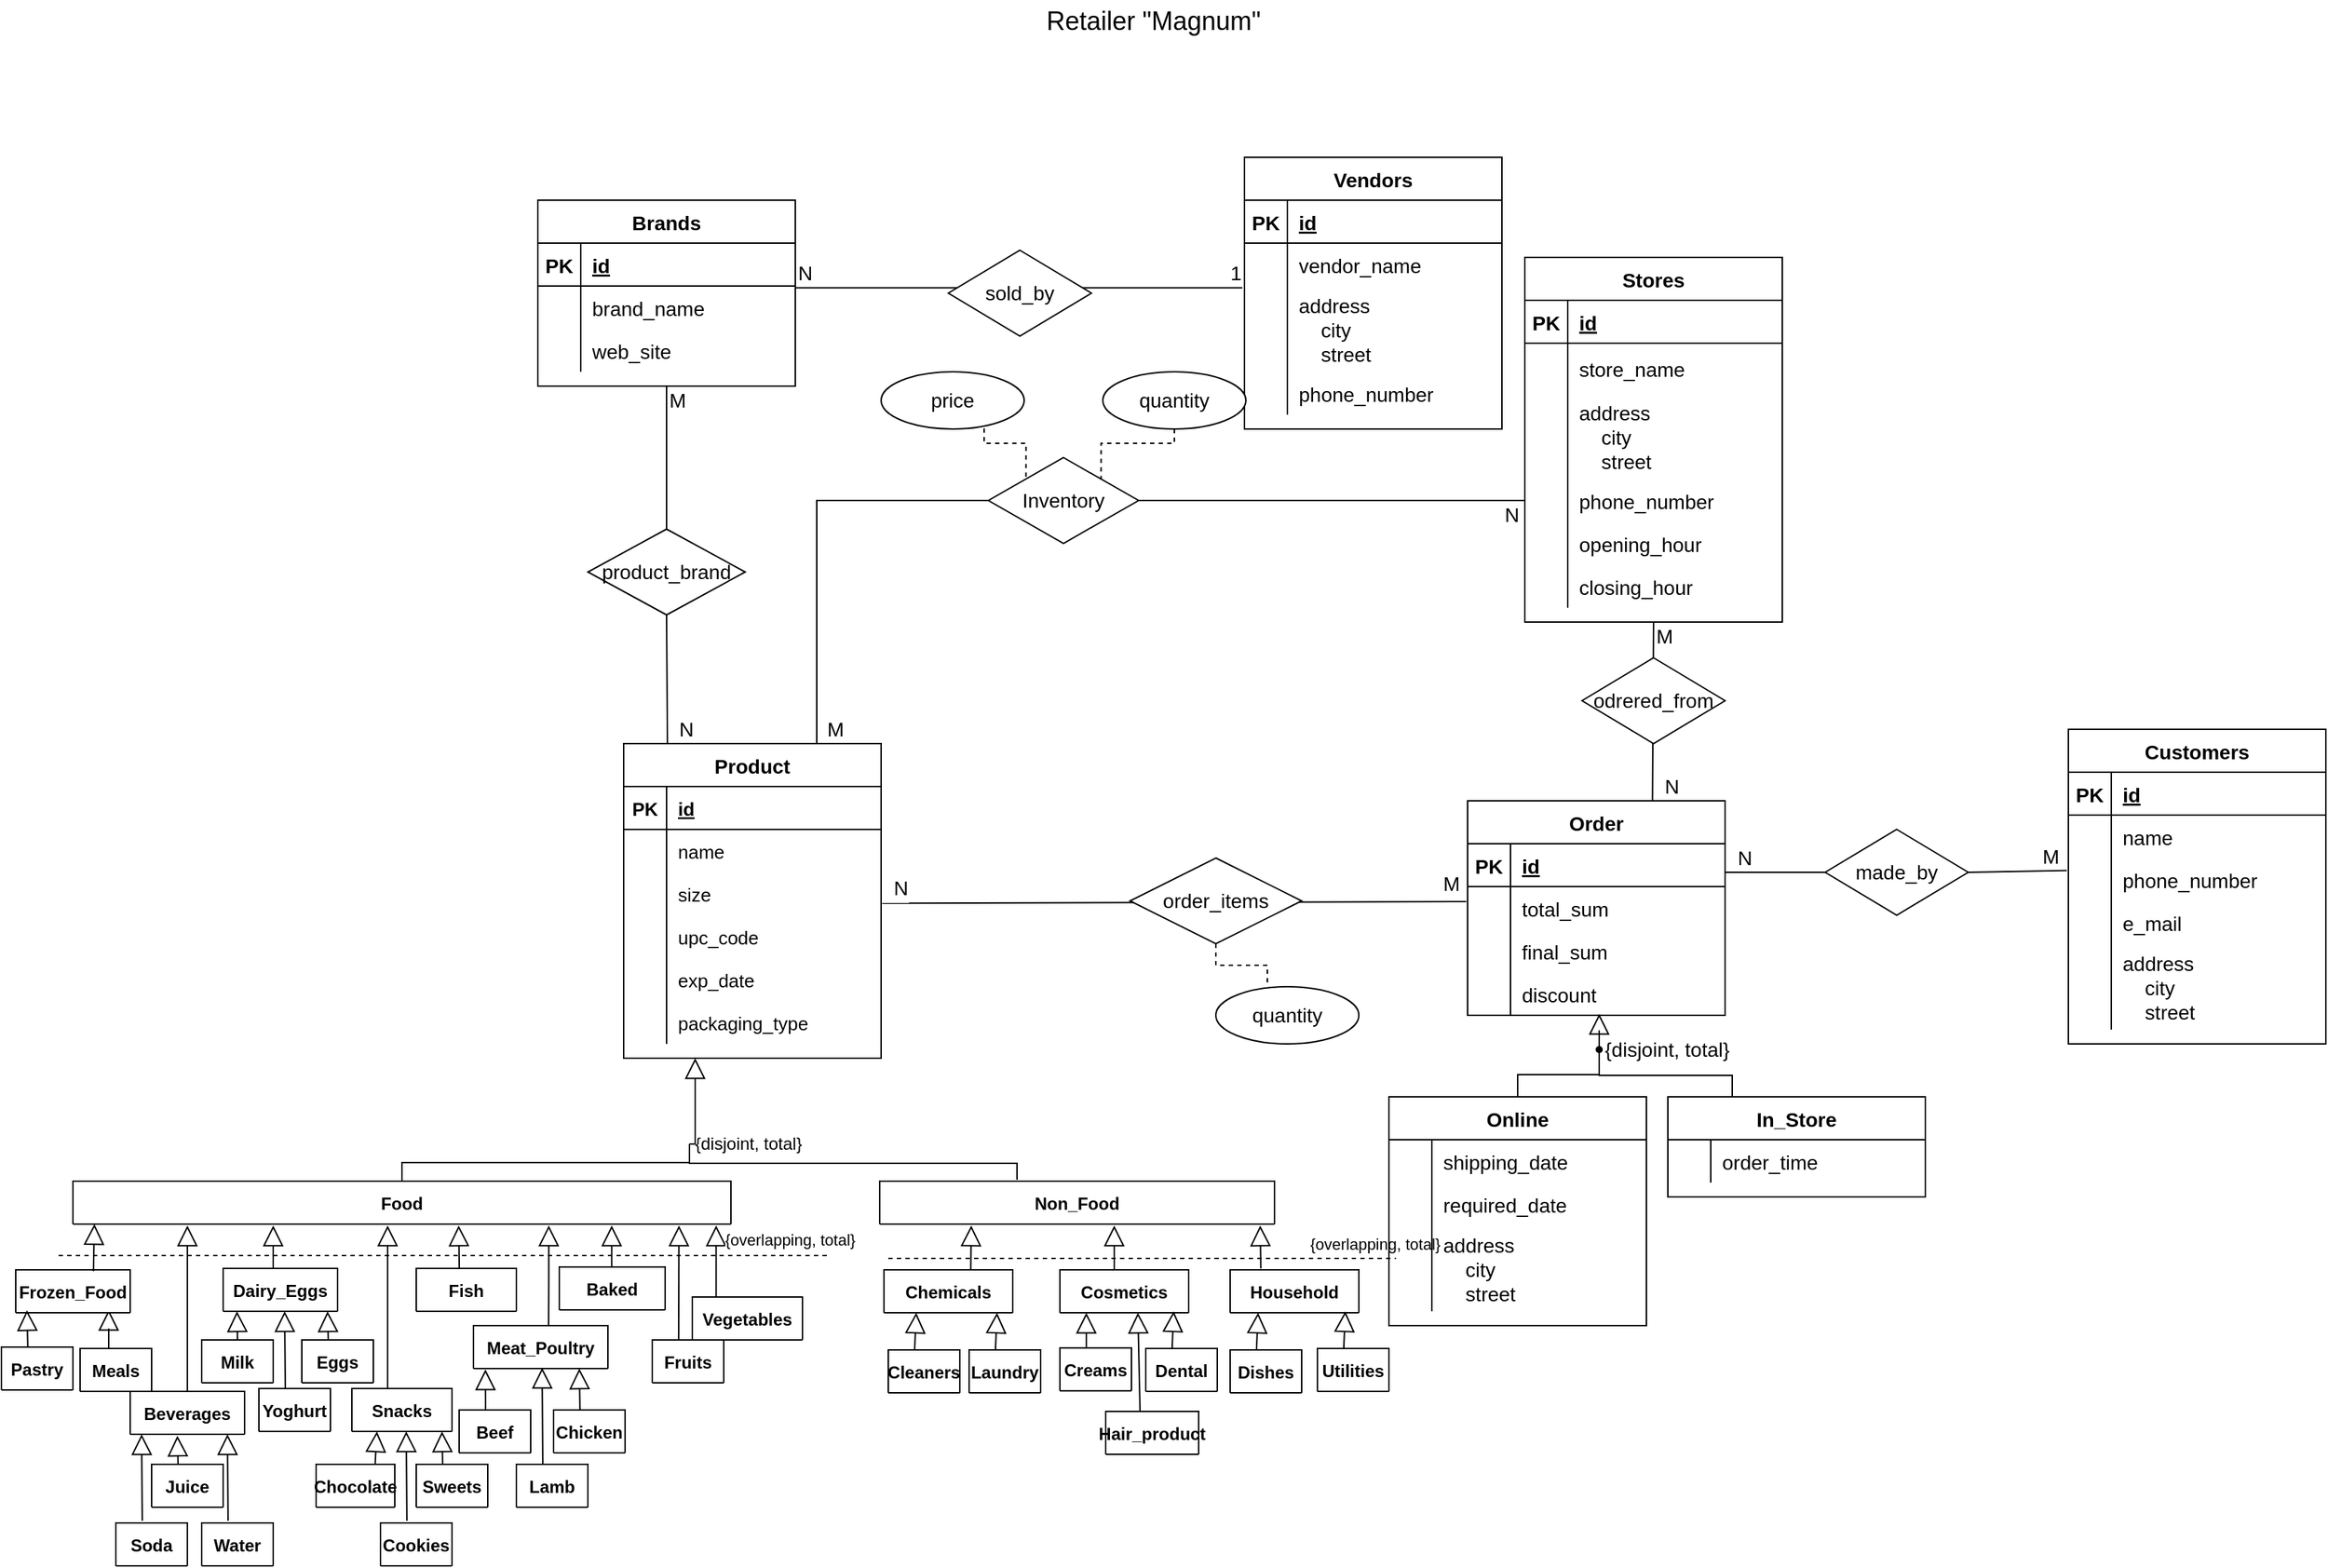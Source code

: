 <mxfile version="15.5.8" type="github">
  <diagram id="APwjE5iHibtJWHP3hkR3" name="Page-1">
    <mxGraphModel dx="1865" dy="1748" grid="1" gridSize="10" guides="1" tooltips="1" connect="1" arrows="1" fold="1" page="1" pageScale="1" pageWidth="827" pageHeight="1169" math="0" shadow="0">
      <root>
        <mxCell id="0" />
        <mxCell id="1" parent="0" />
        <mxCell id="E8Q5wsHKOE7I1cH3qFTq-14" value="Product" style="shape=table;startSize=30;container=1;collapsible=1;childLayout=tableLayout;fixedRows=1;rowLines=0;fontStyle=1;align=center;resizeLast=1;fontSize=14;" parent="1" vertex="1">
          <mxGeometry x="-20" y="360" width="180" height="220" as="geometry">
            <mxRectangle x="-20" y="360" width="90" height="30" as="alternateBounds" />
          </mxGeometry>
        </mxCell>
        <mxCell id="E8Q5wsHKOE7I1cH3qFTq-15" value="" style="shape=partialRectangle;collapsible=0;dropTarget=0;pointerEvents=0;fillColor=none;top=0;left=0;bottom=1;right=0;points=[[0,0.5],[1,0.5]];portConstraint=eastwest;fontSize=13;" parent="E8Q5wsHKOE7I1cH3qFTq-14" vertex="1">
          <mxGeometry y="30" width="180" height="30" as="geometry" />
        </mxCell>
        <mxCell id="E8Q5wsHKOE7I1cH3qFTq-16" value="PK" style="shape=partialRectangle;connectable=0;fillColor=none;top=0;left=0;bottom=0;right=0;fontStyle=1;overflow=hidden;fontSize=13;" parent="E8Q5wsHKOE7I1cH3qFTq-15" vertex="1">
          <mxGeometry width="30" height="30" as="geometry">
            <mxRectangle width="30" height="30" as="alternateBounds" />
          </mxGeometry>
        </mxCell>
        <mxCell id="E8Q5wsHKOE7I1cH3qFTq-17" value="id" style="shape=partialRectangle;connectable=0;fillColor=none;top=0;left=0;bottom=0;right=0;align=left;spacingLeft=6;fontStyle=5;overflow=hidden;fontSize=13;" parent="E8Q5wsHKOE7I1cH3qFTq-15" vertex="1">
          <mxGeometry x="30" width="150" height="30" as="geometry">
            <mxRectangle width="150" height="30" as="alternateBounds" />
          </mxGeometry>
        </mxCell>
        <mxCell id="E8Q5wsHKOE7I1cH3qFTq-18" value="" style="shape=partialRectangle;collapsible=0;dropTarget=0;pointerEvents=0;fillColor=none;top=0;left=0;bottom=0;right=0;points=[[0,0.5],[1,0.5]];portConstraint=eastwest;fontSize=13;" parent="E8Q5wsHKOE7I1cH3qFTq-14" vertex="1">
          <mxGeometry y="60" width="180" height="30" as="geometry" />
        </mxCell>
        <mxCell id="E8Q5wsHKOE7I1cH3qFTq-19" value="" style="shape=partialRectangle;connectable=0;fillColor=none;top=0;left=0;bottom=0;right=0;editable=1;overflow=hidden;fontSize=13;" parent="E8Q5wsHKOE7I1cH3qFTq-18" vertex="1">
          <mxGeometry width="30" height="30" as="geometry">
            <mxRectangle width="30" height="30" as="alternateBounds" />
          </mxGeometry>
        </mxCell>
        <mxCell id="E8Q5wsHKOE7I1cH3qFTq-20" value="name" style="shape=partialRectangle;connectable=0;fillColor=none;top=0;left=0;bottom=0;right=0;align=left;spacingLeft=6;overflow=hidden;fontSize=13;" parent="E8Q5wsHKOE7I1cH3qFTq-18" vertex="1">
          <mxGeometry x="30" width="150" height="30" as="geometry">
            <mxRectangle width="150" height="30" as="alternateBounds" />
          </mxGeometry>
        </mxCell>
        <mxCell id="E8Q5wsHKOE7I1cH3qFTq-21" value="" style="shape=partialRectangle;collapsible=0;dropTarget=0;pointerEvents=0;fillColor=none;top=0;left=0;bottom=0;right=0;points=[[0,0.5],[1,0.5]];portConstraint=eastwest;fontSize=13;" parent="E8Q5wsHKOE7I1cH3qFTq-14" vertex="1">
          <mxGeometry y="90" width="180" height="30" as="geometry" />
        </mxCell>
        <mxCell id="E8Q5wsHKOE7I1cH3qFTq-22" value="" style="shape=partialRectangle;connectable=0;fillColor=none;top=0;left=0;bottom=0;right=0;editable=1;overflow=hidden;fontSize=13;" parent="E8Q5wsHKOE7I1cH3qFTq-21" vertex="1">
          <mxGeometry width="30" height="30" as="geometry">
            <mxRectangle width="30" height="30" as="alternateBounds" />
          </mxGeometry>
        </mxCell>
        <mxCell id="E8Q5wsHKOE7I1cH3qFTq-23" value="size" style="shape=partialRectangle;connectable=0;fillColor=none;top=0;left=0;bottom=0;right=0;align=left;spacingLeft=6;overflow=hidden;fontSize=13;" parent="E8Q5wsHKOE7I1cH3qFTq-21" vertex="1">
          <mxGeometry x="30" width="150" height="30" as="geometry">
            <mxRectangle width="150" height="30" as="alternateBounds" />
          </mxGeometry>
        </mxCell>
        <mxCell id="E8Q5wsHKOE7I1cH3qFTq-24" value="" style="shape=partialRectangle;collapsible=0;dropTarget=0;pointerEvents=0;fillColor=none;top=0;left=0;bottom=0;right=0;points=[[0,0.5],[1,0.5]];portConstraint=eastwest;fontSize=13;" parent="E8Q5wsHKOE7I1cH3qFTq-14" vertex="1">
          <mxGeometry y="120" width="180" height="30" as="geometry" />
        </mxCell>
        <mxCell id="E8Q5wsHKOE7I1cH3qFTq-25" value="" style="shape=partialRectangle;connectable=0;fillColor=none;top=0;left=0;bottom=0;right=0;editable=1;overflow=hidden;fontSize=13;" parent="E8Q5wsHKOE7I1cH3qFTq-24" vertex="1">
          <mxGeometry width="30" height="30" as="geometry">
            <mxRectangle width="30" height="30" as="alternateBounds" />
          </mxGeometry>
        </mxCell>
        <mxCell id="E8Q5wsHKOE7I1cH3qFTq-26" value="upc_code" style="shape=partialRectangle;connectable=0;fillColor=none;top=0;left=0;bottom=0;right=0;align=left;spacingLeft=6;overflow=hidden;fontSize=13;" parent="E8Q5wsHKOE7I1cH3qFTq-24" vertex="1">
          <mxGeometry x="30" width="150" height="30" as="geometry">
            <mxRectangle width="150" height="30" as="alternateBounds" />
          </mxGeometry>
        </mxCell>
        <mxCell id="E8Q5wsHKOE7I1cH3qFTq-27" style="shape=partialRectangle;collapsible=0;dropTarget=0;pointerEvents=0;fillColor=none;top=0;left=0;bottom=0;right=0;points=[[0,0.5],[1,0.5]];portConstraint=eastwest;fontSize=13;" parent="E8Q5wsHKOE7I1cH3qFTq-14" vertex="1">
          <mxGeometry y="150" width="180" height="30" as="geometry" />
        </mxCell>
        <mxCell id="E8Q5wsHKOE7I1cH3qFTq-28" style="shape=partialRectangle;connectable=0;fillColor=none;top=0;left=0;bottom=0;right=0;editable=1;overflow=hidden;fontSize=13;" parent="E8Q5wsHKOE7I1cH3qFTq-27" vertex="1">
          <mxGeometry width="30" height="30" as="geometry">
            <mxRectangle width="30" height="30" as="alternateBounds" />
          </mxGeometry>
        </mxCell>
        <mxCell id="E8Q5wsHKOE7I1cH3qFTq-29" value="exp_date" style="shape=partialRectangle;connectable=0;fillColor=none;top=0;left=0;bottom=0;right=0;align=left;spacingLeft=6;overflow=hidden;fontSize=13;" parent="E8Q5wsHKOE7I1cH3qFTq-27" vertex="1">
          <mxGeometry x="30" width="150" height="30" as="geometry">
            <mxRectangle width="150" height="30" as="alternateBounds" />
          </mxGeometry>
        </mxCell>
        <mxCell id="E8Q5wsHKOE7I1cH3qFTq-30" style="shape=partialRectangle;collapsible=0;dropTarget=0;pointerEvents=0;fillColor=none;top=0;left=0;bottom=0;right=0;points=[[0,0.5],[1,0.5]];portConstraint=eastwest;fontSize=13;" parent="E8Q5wsHKOE7I1cH3qFTq-14" vertex="1">
          <mxGeometry y="180" width="180" height="30" as="geometry" />
        </mxCell>
        <mxCell id="E8Q5wsHKOE7I1cH3qFTq-31" style="shape=partialRectangle;connectable=0;fillColor=none;top=0;left=0;bottom=0;right=0;editable=1;overflow=hidden;fontSize=13;" parent="E8Q5wsHKOE7I1cH3qFTq-30" vertex="1">
          <mxGeometry width="30" height="30" as="geometry">
            <mxRectangle width="30" height="30" as="alternateBounds" />
          </mxGeometry>
        </mxCell>
        <mxCell id="E8Q5wsHKOE7I1cH3qFTq-32" value="packaging_type" style="shape=partialRectangle;connectable=0;fillColor=none;top=0;left=0;bottom=0;right=0;align=left;spacingLeft=6;overflow=hidden;fontSize=13;" parent="E8Q5wsHKOE7I1cH3qFTq-30" vertex="1">
          <mxGeometry x="30" width="150" height="30" as="geometry">
            <mxRectangle width="150" height="30" as="alternateBounds" />
          </mxGeometry>
        </mxCell>
        <mxCell id="E8Q5wsHKOE7I1cH3qFTq-37" value="Brands" style="shape=table;startSize=30;container=1;collapsible=1;childLayout=tableLayout;fixedRows=1;rowLines=0;fontStyle=1;align=center;resizeLast=1;fontSize=14;" parent="1" vertex="1">
          <mxGeometry x="-80" y="-20" width="180" height="130" as="geometry">
            <mxRectangle x="25" y="30" width="80" height="30" as="alternateBounds" />
          </mxGeometry>
        </mxCell>
        <mxCell id="E8Q5wsHKOE7I1cH3qFTq-38" value="" style="shape=partialRectangle;collapsible=0;dropTarget=0;pointerEvents=0;fillColor=none;top=0;left=0;bottom=1;right=0;points=[[0,0.5],[1,0.5]];portConstraint=eastwest;fontSize=14;" parent="E8Q5wsHKOE7I1cH3qFTq-37" vertex="1">
          <mxGeometry y="30" width="180" height="30" as="geometry" />
        </mxCell>
        <mxCell id="E8Q5wsHKOE7I1cH3qFTq-39" value="PK" style="shape=partialRectangle;connectable=0;fillColor=none;top=0;left=0;bottom=0;right=0;fontStyle=1;overflow=hidden;fontSize=14;" parent="E8Q5wsHKOE7I1cH3qFTq-38" vertex="1">
          <mxGeometry width="30" height="30" as="geometry">
            <mxRectangle width="30" height="30" as="alternateBounds" />
          </mxGeometry>
        </mxCell>
        <mxCell id="E8Q5wsHKOE7I1cH3qFTq-40" value="id" style="shape=partialRectangle;connectable=0;fillColor=none;top=0;left=0;bottom=0;right=0;align=left;spacingLeft=6;fontStyle=5;overflow=hidden;fontSize=14;" parent="E8Q5wsHKOE7I1cH3qFTq-38" vertex="1">
          <mxGeometry x="30" width="150" height="30" as="geometry">
            <mxRectangle width="150" height="30" as="alternateBounds" />
          </mxGeometry>
        </mxCell>
        <mxCell id="E8Q5wsHKOE7I1cH3qFTq-41" value="" style="shape=partialRectangle;collapsible=0;dropTarget=0;pointerEvents=0;fillColor=none;top=0;left=0;bottom=0;right=0;points=[[0,0.5],[1,0.5]];portConstraint=eastwest;fontSize=14;" parent="E8Q5wsHKOE7I1cH3qFTq-37" vertex="1">
          <mxGeometry y="60" width="180" height="30" as="geometry" />
        </mxCell>
        <mxCell id="E8Q5wsHKOE7I1cH3qFTq-42" value="" style="shape=partialRectangle;connectable=0;fillColor=none;top=0;left=0;bottom=0;right=0;editable=1;overflow=hidden;fontSize=14;" parent="E8Q5wsHKOE7I1cH3qFTq-41" vertex="1">
          <mxGeometry width="30" height="30" as="geometry">
            <mxRectangle width="30" height="30" as="alternateBounds" />
          </mxGeometry>
        </mxCell>
        <mxCell id="E8Q5wsHKOE7I1cH3qFTq-43" value="brand_name" style="shape=partialRectangle;connectable=0;fillColor=none;top=0;left=0;bottom=0;right=0;align=left;spacingLeft=6;overflow=hidden;fontSize=14;" parent="E8Q5wsHKOE7I1cH3qFTq-41" vertex="1">
          <mxGeometry x="30" width="150" height="30" as="geometry">
            <mxRectangle width="150" height="30" as="alternateBounds" />
          </mxGeometry>
        </mxCell>
        <mxCell id="E8Q5wsHKOE7I1cH3qFTq-44" value="" style="shape=partialRectangle;collapsible=0;dropTarget=0;pointerEvents=0;fillColor=none;top=0;left=0;bottom=0;right=0;points=[[0,0.5],[1,0.5]];portConstraint=eastwest;fontSize=14;" parent="E8Q5wsHKOE7I1cH3qFTq-37" vertex="1">
          <mxGeometry y="90" width="180" height="30" as="geometry" />
        </mxCell>
        <mxCell id="E8Q5wsHKOE7I1cH3qFTq-45" value="" style="shape=partialRectangle;connectable=0;fillColor=none;top=0;left=0;bottom=0;right=0;editable=1;overflow=hidden;fontSize=14;" parent="E8Q5wsHKOE7I1cH3qFTq-44" vertex="1">
          <mxGeometry width="30" height="30" as="geometry">
            <mxRectangle width="30" height="30" as="alternateBounds" />
          </mxGeometry>
        </mxCell>
        <mxCell id="E8Q5wsHKOE7I1cH3qFTq-46" value="web_site" style="shape=partialRectangle;connectable=0;fillColor=none;top=0;left=0;bottom=0;right=0;align=left;spacingLeft=6;overflow=hidden;fontSize=14;" parent="E8Q5wsHKOE7I1cH3qFTq-44" vertex="1">
          <mxGeometry x="30" width="150" height="30" as="geometry">
            <mxRectangle width="150" height="30" as="alternateBounds" />
          </mxGeometry>
        </mxCell>
        <mxCell id="E8Q5wsHKOE7I1cH3qFTq-50" value="Vendors" style="shape=table;startSize=30;container=1;collapsible=1;childLayout=tableLayout;fixedRows=1;rowLines=0;fontStyle=1;align=center;resizeLast=1;fontSize=14;" parent="1" vertex="1">
          <mxGeometry x="414" y="-50" width="180" height="190" as="geometry">
            <mxRectangle x="347" y="30" width="90" height="30" as="alternateBounds" />
          </mxGeometry>
        </mxCell>
        <mxCell id="E8Q5wsHKOE7I1cH3qFTq-51" value="" style="shape=partialRectangle;collapsible=0;dropTarget=0;pointerEvents=0;fillColor=none;top=0;left=0;bottom=1;right=0;points=[[0,0.5],[1,0.5]];portConstraint=eastwest;fontSize=14;" parent="E8Q5wsHKOE7I1cH3qFTq-50" vertex="1">
          <mxGeometry y="30" width="180" height="30" as="geometry" />
        </mxCell>
        <mxCell id="E8Q5wsHKOE7I1cH3qFTq-52" value="PK" style="shape=partialRectangle;connectable=0;fillColor=none;top=0;left=0;bottom=0;right=0;fontStyle=1;overflow=hidden;fontSize=14;" parent="E8Q5wsHKOE7I1cH3qFTq-51" vertex="1">
          <mxGeometry width="30" height="30" as="geometry">
            <mxRectangle width="30" height="30" as="alternateBounds" />
          </mxGeometry>
        </mxCell>
        <mxCell id="E8Q5wsHKOE7I1cH3qFTq-53" value="id" style="shape=partialRectangle;connectable=0;fillColor=none;top=0;left=0;bottom=0;right=0;align=left;spacingLeft=6;fontStyle=5;overflow=hidden;fontSize=14;" parent="E8Q5wsHKOE7I1cH3qFTq-51" vertex="1">
          <mxGeometry x="30" width="150" height="30" as="geometry">
            <mxRectangle width="150" height="30" as="alternateBounds" />
          </mxGeometry>
        </mxCell>
        <mxCell id="E8Q5wsHKOE7I1cH3qFTq-54" value="" style="shape=partialRectangle;collapsible=0;dropTarget=0;pointerEvents=0;fillColor=none;top=0;left=0;bottom=0;right=0;points=[[0,0.5],[1,0.5]];portConstraint=eastwest;fontSize=14;" parent="E8Q5wsHKOE7I1cH3qFTq-50" vertex="1">
          <mxGeometry y="60" width="180" height="30" as="geometry" />
        </mxCell>
        <mxCell id="E8Q5wsHKOE7I1cH3qFTq-55" value="" style="shape=partialRectangle;connectable=0;fillColor=none;top=0;left=0;bottom=0;right=0;editable=1;overflow=hidden;fontSize=14;" parent="E8Q5wsHKOE7I1cH3qFTq-54" vertex="1">
          <mxGeometry width="30" height="30" as="geometry">
            <mxRectangle width="30" height="30" as="alternateBounds" />
          </mxGeometry>
        </mxCell>
        <mxCell id="E8Q5wsHKOE7I1cH3qFTq-56" value="vendor_name" style="shape=partialRectangle;connectable=0;fillColor=none;top=0;left=0;bottom=0;right=0;align=left;spacingLeft=6;overflow=hidden;fontSize=14;" parent="E8Q5wsHKOE7I1cH3qFTq-54" vertex="1">
          <mxGeometry x="30" width="150" height="30" as="geometry">
            <mxRectangle width="150" height="30" as="alternateBounds" />
          </mxGeometry>
        </mxCell>
        <mxCell id="E8Q5wsHKOE7I1cH3qFTq-57" value="" style="shape=partialRectangle;collapsible=0;dropTarget=0;pointerEvents=0;fillColor=none;top=0;left=0;bottom=0;right=0;points=[[0,0.5],[1,0.5]];portConstraint=eastwest;fontSize=14;" parent="E8Q5wsHKOE7I1cH3qFTq-50" vertex="1">
          <mxGeometry y="90" width="180" height="60" as="geometry" />
        </mxCell>
        <mxCell id="E8Q5wsHKOE7I1cH3qFTq-58" value="" style="shape=partialRectangle;connectable=0;fillColor=none;top=0;left=0;bottom=0;right=0;editable=1;overflow=hidden;fontSize=14;" parent="E8Q5wsHKOE7I1cH3qFTq-57" vertex="1">
          <mxGeometry width="30" height="60" as="geometry">
            <mxRectangle width="30" height="60" as="alternateBounds" />
          </mxGeometry>
        </mxCell>
        <mxCell id="E8Q5wsHKOE7I1cH3qFTq-59" value="address&#xa;    city&#xa;    street" style="shape=partialRectangle;connectable=0;fillColor=none;top=0;left=0;bottom=0;right=0;align=left;spacingLeft=6;overflow=hidden;fontSize=14;" parent="E8Q5wsHKOE7I1cH3qFTq-57" vertex="1">
          <mxGeometry x="30" width="150" height="60" as="geometry">
            <mxRectangle width="150" height="60" as="alternateBounds" />
          </mxGeometry>
        </mxCell>
        <mxCell id="E8Q5wsHKOE7I1cH3qFTq-60" value="" style="shape=partialRectangle;collapsible=0;dropTarget=0;pointerEvents=0;fillColor=none;top=0;left=0;bottom=0;right=0;points=[[0,0.5],[1,0.5]];portConstraint=eastwest;fontSize=14;" parent="E8Q5wsHKOE7I1cH3qFTq-50" vertex="1">
          <mxGeometry y="150" width="180" height="30" as="geometry" />
        </mxCell>
        <mxCell id="E8Q5wsHKOE7I1cH3qFTq-61" value="" style="shape=partialRectangle;connectable=0;fillColor=none;top=0;left=0;bottom=0;right=0;editable=1;overflow=hidden;fontSize=14;" parent="E8Q5wsHKOE7I1cH3qFTq-60" vertex="1">
          <mxGeometry width="30" height="30" as="geometry">
            <mxRectangle width="30" height="30" as="alternateBounds" />
          </mxGeometry>
        </mxCell>
        <mxCell id="E8Q5wsHKOE7I1cH3qFTq-62" value="phone_number" style="shape=partialRectangle;connectable=0;fillColor=none;top=0;left=0;bottom=0;right=0;align=left;spacingLeft=6;overflow=hidden;fontSize=14;" parent="E8Q5wsHKOE7I1cH3qFTq-60" vertex="1">
          <mxGeometry x="30" width="150" height="30" as="geometry">
            <mxRectangle width="150" height="30" as="alternateBounds" />
          </mxGeometry>
        </mxCell>
        <mxCell id="E8Q5wsHKOE7I1cH3qFTq-63" value="Stores" style="shape=table;startSize=30;container=1;collapsible=1;childLayout=tableLayout;fixedRows=1;rowLines=0;fontStyle=1;align=center;resizeLast=1;fontSize=14;" parent="1" vertex="1">
          <mxGeometry x="610" y="20" width="180" height="255" as="geometry">
            <mxRectangle x="469" y="175" width="80" height="30" as="alternateBounds" />
          </mxGeometry>
        </mxCell>
        <mxCell id="E8Q5wsHKOE7I1cH3qFTq-64" value="" style="shape=partialRectangle;collapsible=0;dropTarget=0;pointerEvents=0;fillColor=none;top=0;left=0;bottom=1;right=0;points=[[0,0.5],[1,0.5]];portConstraint=eastwest;fontSize=14;" parent="E8Q5wsHKOE7I1cH3qFTq-63" vertex="1">
          <mxGeometry y="30" width="180" height="30" as="geometry" />
        </mxCell>
        <mxCell id="E8Q5wsHKOE7I1cH3qFTq-65" value="PK" style="shape=partialRectangle;connectable=0;fillColor=none;top=0;left=0;bottom=0;right=0;fontStyle=1;overflow=hidden;fontSize=14;" parent="E8Q5wsHKOE7I1cH3qFTq-64" vertex="1">
          <mxGeometry width="30" height="30" as="geometry">
            <mxRectangle width="30" height="30" as="alternateBounds" />
          </mxGeometry>
        </mxCell>
        <mxCell id="E8Q5wsHKOE7I1cH3qFTq-66" value="id" style="shape=partialRectangle;connectable=0;fillColor=none;top=0;left=0;bottom=0;right=0;align=left;spacingLeft=6;fontStyle=5;overflow=hidden;fontSize=14;" parent="E8Q5wsHKOE7I1cH3qFTq-64" vertex="1">
          <mxGeometry x="30" width="150" height="30" as="geometry">
            <mxRectangle width="150" height="30" as="alternateBounds" />
          </mxGeometry>
        </mxCell>
        <mxCell id="E8Q5wsHKOE7I1cH3qFTq-67" value="" style="shape=partialRectangle;collapsible=0;dropTarget=0;pointerEvents=0;fillColor=none;top=0;left=0;bottom=0;right=0;points=[[0,0.5],[1,0.5]];portConstraint=eastwest;fontSize=14;" parent="E8Q5wsHKOE7I1cH3qFTq-63" vertex="1">
          <mxGeometry y="60" width="180" height="35" as="geometry" />
        </mxCell>
        <mxCell id="E8Q5wsHKOE7I1cH3qFTq-68" value="" style="shape=partialRectangle;connectable=0;fillColor=none;top=0;left=0;bottom=0;right=0;editable=1;overflow=hidden;fontSize=14;" parent="E8Q5wsHKOE7I1cH3qFTq-67" vertex="1">
          <mxGeometry width="30" height="35" as="geometry">
            <mxRectangle width="30" height="35" as="alternateBounds" />
          </mxGeometry>
        </mxCell>
        <mxCell id="E8Q5wsHKOE7I1cH3qFTq-69" value="store_name" style="shape=partialRectangle;connectable=0;fillColor=none;top=0;left=0;bottom=0;right=0;align=left;spacingLeft=6;overflow=hidden;fontSize=14;" parent="E8Q5wsHKOE7I1cH3qFTq-67" vertex="1">
          <mxGeometry x="30" width="150" height="35" as="geometry">
            <mxRectangle width="150" height="35" as="alternateBounds" />
          </mxGeometry>
        </mxCell>
        <mxCell id="E8Q5wsHKOE7I1cH3qFTq-70" value="" style="shape=partialRectangle;collapsible=0;dropTarget=0;pointerEvents=0;fillColor=none;top=0;left=0;bottom=0;right=0;points=[[0,0.5],[1,0.5]];portConstraint=eastwest;fontSize=14;" parent="E8Q5wsHKOE7I1cH3qFTq-63" vertex="1">
          <mxGeometry y="95" width="180" height="60" as="geometry" />
        </mxCell>
        <mxCell id="E8Q5wsHKOE7I1cH3qFTq-71" value="" style="shape=partialRectangle;connectable=0;fillColor=none;top=0;left=0;bottom=0;right=0;editable=1;overflow=hidden;fontSize=14;" parent="E8Q5wsHKOE7I1cH3qFTq-70" vertex="1">
          <mxGeometry width="30" height="60" as="geometry">
            <mxRectangle width="30" height="60" as="alternateBounds" />
          </mxGeometry>
        </mxCell>
        <mxCell id="E8Q5wsHKOE7I1cH3qFTq-72" value="address&#xa;    city&#xa;    street" style="shape=partialRectangle;connectable=0;fillColor=none;top=0;left=0;bottom=0;right=0;align=left;spacingLeft=6;overflow=hidden;fontSize=14;" parent="E8Q5wsHKOE7I1cH3qFTq-70" vertex="1">
          <mxGeometry x="30" width="150" height="60" as="geometry">
            <mxRectangle width="150" height="60" as="alternateBounds" />
          </mxGeometry>
        </mxCell>
        <mxCell id="E8Q5wsHKOE7I1cH3qFTq-73" value="" style="shape=partialRectangle;collapsible=0;dropTarget=0;pointerEvents=0;fillColor=none;top=0;left=0;bottom=0;right=0;points=[[0,0.5],[1,0.5]];portConstraint=eastwest;fontSize=14;" parent="E8Q5wsHKOE7I1cH3qFTq-63" vertex="1">
          <mxGeometry y="155" width="180" height="30" as="geometry" />
        </mxCell>
        <mxCell id="E8Q5wsHKOE7I1cH3qFTq-74" value="" style="shape=partialRectangle;connectable=0;fillColor=none;top=0;left=0;bottom=0;right=0;editable=1;overflow=hidden;fontSize=14;" parent="E8Q5wsHKOE7I1cH3qFTq-73" vertex="1">
          <mxGeometry width="30" height="30" as="geometry">
            <mxRectangle width="30" height="30" as="alternateBounds" />
          </mxGeometry>
        </mxCell>
        <mxCell id="E8Q5wsHKOE7I1cH3qFTq-75" value="phone_number" style="shape=partialRectangle;connectable=0;fillColor=none;top=0;left=0;bottom=0;right=0;align=left;spacingLeft=6;overflow=hidden;fontSize=14;" parent="E8Q5wsHKOE7I1cH3qFTq-73" vertex="1">
          <mxGeometry x="30" width="150" height="30" as="geometry">
            <mxRectangle width="150" height="30" as="alternateBounds" />
          </mxGeometry>
        </mxCell>
        <mxCell id="YjswI5JkM0Mcnom4r-Sb-517" style="shape=partialRectangle;collapsible=0;dropTarget=0;pointerEvents=0;fillColor=none;top=0;left=0;bottom=0;right=0;points=[[0,0.5],[1,0.5]];portConstraint=eastwest;fontSize=14;" parent="E8Q5wsHKOE7I1cH3qFTq-63" vertex="1">
          <mxGeometry y="185" width="180" height="30" as="geometry" />
        </mxCell>
        <mxCell id="YjswI5JkM0Mcnom4r-Sb-518" style="shape=partialRectangle;connectable=0;fillColor=none;top=0;left=0;bottom=0;right=0;editable=1;overflow=hidden;fontSize=14;" parent="YjswI5JkM0Mcnom4r-Sb-517" vertex="1">
          <mxGeometry width="30" height="30" as="geometry">
            <mxRectangle width="30" height="30" as="alternateBounds" />
          </mxGeometry>
        </mxCell>
        <mxCell id="YjswI5JkM0Mcnom4r-Sb-519" value="opening_hour" style="shape=partialRectangle;connectable=0;fillColor=none;top=0;left=0;bottom=0;right=0;align=left;spacingLeft=6;overflow=hidden;fontSize=14;" parent="YjswI5JkM0Mcnom4r-Sb-517" vertex="1">
          <mxGeometry x="30" width="150" height="30" as="geometry">
            <mxRectangle width="150" height="30" as="alternateBounds" />
          </mxGeometry>
        </mxCell>
        <mxCell id="YjswI5JkM0Mcnom4r-Sb-520" style="shape=partialRectangle;collapsible=0;dropTarget=0;pointerEvents=0;fillColor=none;top=0;left=0;bottom=0;right=0;points=[[0,0.5],[1,0.5]];portConstraint=eastwest;fontSize=14;" parent="E8Q5wsHKOE7I1cH3qFTq-63" vertex="1">
          <mxGeometry y="215" width="180" height="30" as="geometry" />
        </mxCell>
        <mxCell id="YjswI5JkM0Mcnom4r-Sb-521" style="shape=partialRectangle;connectable=0;fillColor=none;top=0;left=0;bottom=0;right=0;editable=1;overflow=hidden;fontSize=14;" parent="YjswI5JkM0Mcnom4r-Sb-520" vertex="1">
          <mxGeometry width="30" height="30" as="geometry">
            <mxRectangle width="30" height="30" as="alternateBounds" />
          </mxGeometry>
        </mxCell>
        <mxCell id="YjswI5JkM0Mcnom4r-Sb-522" value="closing_hour" style="shape=partialRectangle;connectable=0;fillColor=none;top=0;left=0;bottom=0;right=0;align=left;spacingLeft=6;overflow=hidden;fontSize=14;" parent="YjswI5JkM0Mcnom4r-Sb-520" vertex="1">
          <mxGeometry x="30" width="150" height="30" as="geometry">
            <mxRectangle width="150" height="30" as="alternateBounds" />
          </mxGeometry>
        </mxCell>
        <mxCell id="E8Q5wsHKOE7I1cH3qFTq-76" value="Order" style="shape=table;startSize=30;container=1;collapsible=1;childLayout=tableLayout;fixedRows=1;rowLines=0;fontStyle=1;align=center;resizeLast=1;fontSize=14;" parent="1" vertex="1">
          <mxGeometry x="570" y="400" width="180" height="150" as="geometry">
            <mxRectangle x="469" y="300" width="80" height="30" as="alternateBounds" />
          </mxGeometry>
        </mxCell>
        <mxCell id="E8Q5wsHKOE7I1cH3qFTq-77" value="" style="shape=partialRectangle;collapsible=0;dropTarget=0;pointerEvents=0;fillColor=none;top=0;left=0;bottom=1;right=0;points=[[0,0.5],[1,0.5]];portConstraint=eastwest;fontSize=14;" parent="E8Q5wsHKOE7I1cH3qFTq-76" vertex="1">
          <mxGeometry y="30" width="180" height="30" as="geometry" />
        </mxCell>
        <mxCell id="E8Q5wsHKOE7I1cH3qFTq-78" value="PK" style="shape=partialRectangle;connectable=0;fillColor=none;top=0;left=0;bottom=0;right=0;fontStyle=1;overflow=hidden;fontSize=14;" parent="E8Q5wsHKOE7I1cH3qFTq-77" vertex="1">
          <mxGeometry width="30" height="30" as="geometry">
            <mxRectangle width="30" height="30" as="alternateBounds" />
          </mxGeometry>
        </mxCell>
        <mxCell id="E8Q5wsHKOE7I1cH3qFTq-79" value="id" style="shape=partialRectangle;connectable=0;fillColor=none;top=0;left=0;bottom=0;right=0;align=left;spacingLeft=6;fontStyle=5;overflow=hidden;fontSize=14;" parent="E8Q5wsHKOE7I1cH3qFTq-77" vertex="1">
          <mxGeometry x="30" width="150" height="30" as="geometry">
            <mxRectangle width="150" height="30" as="alternateBounds" />
          </mxGeometry>
        </mxCell>
        <mxCell id="E8Q5wsHKOE7I1cH3qFTq-83" value="" style="shape=partialRectangle;collapsible=0;dropTarget=0;pointerEvents=0;fillColor=none;top=0;left=0;bottom=0;right=0;points=[[0,0.5],[1,0.5]];portConstraint=eastwest;fontSize=14;" parent="E8Q5wsHKOE7I1cH3qFTq-76" vertex="1">
          <mxGeometry y="60" width="180" height="30" as="geometry" />
        </mxCell>
        <mxCell id="E8Q5wsHKOE7I1cH3qFTq-84" value="" style="shape=partialRectangle;connectable=0;fillColor=none;top=0;left=0;bottom=0;right=0;editable=1;overflow=hidden;fontSize=14;" parent="E8Q5wsHKOE7I1cH3qFTq-83" vertex="1">
          <mxGeometry width="30" height="30" as="geometry">
            <mxRectangle width="30" height="30" as="alternateBounds" />
          </mxGeometry>
        </mxCell>
        <mxCell id="E8Q5wsHKOE7I1cH3qFTq-85" value="total_sum" style="shape=partialRectangle;connectable=0;fillColor=none;top=0;left=0;bottom=0;right=0;align=left;spacingLeft=6;overflow=hidden;fontSize=14;" parent="E8Q5wsHKOE7I1cH3qFTq-83" vertex="1">
          <mxGeometry x="30" width="150" height="30" as="geometry">
            <mxRectangle width="150" height="30" as="alternateBounds" />
          </mxGeometry>
        </mxCell>
        <mxCell id="E8Q5wsHKOE7I1cH3qFTq-86" value="" style="shape=partialRectangle;collapsible=0;dropTarget=0;pointerEvents=0;fillColor=none;top=0;left=0;bottom=0;right=0;points=[[0,0.5],[1,0.5]];portConstraint=eastwest;fontSize=14;" parent="E8Q5wsHKOE7I1cH3qFTq-76" vertex="1">
          <mxGeometry y="90" width="180" height="30" as="geometry" />
        </mxCell>
        <mxCell id="E8Q5wsHKOE7I1cH3qFTq-87" value="" style="shape=partialRectangle;connectable=0;fillColor=none;top=0;left=0;bottom=0;right=0;editable=1;overflow=hidden;fontSize=14;" parent="E8Q5wsHKOE7I1cH3qFTq-86" vertex="1">
          <mxGeometry width="30" height="30" as="geometry">
            <mxRectangle width="30" height="30" as="alternateBounds" />
          </mxGeometry>
        </mxCell>
        <mxCell id="E8Q5wsHKOE7I1cH3qFTq-88" value="final_sum" style="shape=partialRectangle;connectable=0;fillColor=none;top=0;left=0;bottom=0;right=0;align=left;spacingLeft=6;overflow=hidden;fontSize=14;" parent="E8Q5wsHKOE7I1cH3qFTq-86" vertex="1">
          <mxGeometry x="30" width="150" height="30" as="geometry">
            <mxRectangle width="150" height="30" as="alternateBounds" />
          </mxGeometry>
        </mxCell>
        <mxCell id="E8Q5wsHKOE7I1cH3qFTq-89" style="shape=partialRectangle;collapsible=0;dropTarget=0;pointerEvents=0;fillColor=none;top=0;left=0;bottom=0;right=0;points=[[0,0.5],[1,0.5]];portConstraint=eastwest;fontSize=14;" parent="E8Q5wsHKOE7I1cH3qFTq-76" vertex="1">
          <mxGeometry y="120" width="180" height="30" as="geometry" />
        </mxCell>
        <mxCell id="E8Q5wsHKOE7I1cH3qFTq-90" style="shape=partialRectangle;connectable=0;fillColor=none;top=0;left=0;bottom=0;right=0;editable=1;overflow=hidden;fontSize=14;" parent="E8Q5wsHKOE7I1cH3qFTq-89" vertex="1">
          <mxGeometry width="30" height="30" as="geometry">
            <mxRectangle width="30" height="30" as="alternateBounds" />
          </mxGeometry>
        </mxCell>
        <mxCell id="E8Q5wsHKOE7I1cH3qFTq-91" value="discount" style="shape=partialRectangle;connectable=0;fillColor=none;top=0;left=0;bottom=0;right=0;align=left;spacingLeft=6;overflow=hidden;fontSize=14;" parent="E8Q5wsHKOE7I1cH3qFTq-89" vertex="1">
          <mxGeometry x="30" width="150" height="30" as="geometry">
            <mxRectangle width="150" height="30" as="alternateBounds" />
          </mxGeometry>
        </mxCell>
        <mxCell id="E8Q5wsHKOE7I1cH3qFTq-92" value="Customers" style="shape=table;startSize=30;container=1;collapsible=1;childLayout=tableLayout;fixedRows=1;rowLines=0;fontStyle=1;align=center;resizeLast=1;fontSize=14;" parent="1" vertex="1">
          <mxGeometry x="990" y="350" width="180" height="220" as="geometry">
            <mxRectangle x="734" y="300" width="110" height="30" as="alternateBounds" />
          </mxGeometry>
        </mxCell>
        <mxCell id="E8Q5wsHKOE7I1cH3qFTq-93" value="" style="shape=partialRectangle;collapsible=0;dropTarget=0;pointerEvents=0;fillColor=none;top=0;left=0;bottom=1;right=0;points=[[0,0.5],[1,0.5]];portConstraint=eastwest;fontSize=14;" parent="E8Q5wsHKOE7I1cH3qFTq-92" vertex="1">
          <mxGeometry y="30" width="180" height="30" as="geometry" />
        </mxCell>
        <mxCell id="E8Q5wsHKOE7I1cH3qFTq-94" value="PK" style="shape=partialRectangle;connectable=0;fillColor=none;top=0;left=0;bottom=0;right=0;fontStyle=1;overflow=hidden;fontSize=14;" parent="E8Q5wsHKOE7I1cH3qFTq-93" vertex="1">
          <mxGeometry width="30" height="30" as="geometry">
            <mxRectangle width="30" height="30" as="alternateBounds" />
          </mxGeometry>
        </mxCell>
        <mxCell id="E8Q5wsHKOE7I1cH3qFTq-95" value="id" style="shape=partialRectangle;connectable=0;fillColor=none;top=0;left=0;bottom=0;right=0;align=left;spacingLeft=6;fontStyle=5;overflow=hidden;fontSize=14;" parent="E8Q5wsHKOE7I1cH3qFTq-93" vertex="1">
          <mxGeometry x="30" width="150" height="30" as="geometry">
            <mxRectangle width="150" height="30" as="alternateBounds" />
          </mxGeometry>
        </mxCell>
        <mxCell id="E8Q5wsHKOE7I1cH3qFTq-96" value="" style="shape=partialRectangle;collapsible=0;dropTarget=0;pointerEvents=0;fillColor=none;top=0;left=0;bottom=0;right=0;points=[[0,0.5],[1,0.5]];portConstraint=eastwest;fontSize=14;" parent="E8Q5wsHKOE7I1cH3qFTq-92" vertex="1">
          <mxGeometry y="60" width="180" height="30" as="geometry" />
        </mxCell>
        <mxCell id="E8Q5wsHKOE7I1cH3qFTq-97" value="" style="shape=partialRectangle;connectable=0;fillColor=none;top=0;left=0;bottom=0;right=0;editable=1;overflow=hidden;fontSize=14;" parent="E8Q5wsHKOE7I1cH3qFTq-96" vertex="1">
          <mxGeometry width="30" height="30" as="geometry">
            <mxRectangle width="30" height="30" as="alternateBounds" />
          </mxGeometry>
        </mxCell>
        <mxCell id="E8Q5wsHKOE7I1cH3qFTq-98" value="name" style="shape=partialRectangle;connectable=0;fillColor=none;top=0;left=0;bottom=0;right=0;align=left;spacingLeft=6;overflow=hidden;fontSize=14;" parent="E8Q5wsHKOE7I1cH3qFTq-96" vertex="1">
          <mxGeometry x="30" width="150" height="30" as="geometry">
            <mxRectangle width="150" height="30" as="alternateBounds" />
          </mxGeometry>
        </mxCell>
        <mxCell id="E8Q5wsHKOE7I1cH3qFTq-99" value="" style="shape=partialRectangle;collapsible=0;dropTarget=0;pointerEvents=0;fillColor=none;top=0;left=0;bottom=0;right=0;points=[[0,0.5],[1,0.5]];portConstraint=eastwest;fontSize=14;" parent="E8Q5wsHKOE7I1cH3qFTq-92" vertex="1">
          <mxGeometry y="90" width="180" height="30" as="geometry" />
        </mxCell>
        <mxCell id="E8Q5wsHKOE7I1cH3qFTq-100" value="" style="shape=partialRectangle;connectable=0;fillColor=none;top=0;left=0;bottom=0;right=0;editable=1;overflow=hidden;fontSize=14;" parent="E8Q5wsHKOE7I1cH3qFTq-99" vertex="1">
          <mxGeometry width="30" height="30" as="geometry">
            <mxRectangle width="30" height="30" as="alternateBounds" />
          </mxGeometry>
        </mxCell>
        <mxCell id="E8Q5wsHKOE7I1cH3qFTq-101" value="phone_number" style="shape=partialRectangle;connectable=0;fillColor=none;top=0;left=0;bottom=0;right=0;align=left;spacingLeft=6;overflow=hidden;fontSize=14;" parent="E8Q5wsHKOE7I1cH3qFTq-99" vertex="1">
          <mxGeometry x="30" width="150" height="30" as="geometry">
            <mxRectangle width="150" height="30" as="alternateBounds" />
          </mxGeometry>
        </mxCell>
        <mxCell id="E8Q5wsHKOE7I1cH3qFTq-102" value="" style="shape=partialRectangle;collapsible=0;dropTarget=0;pointerEvents=0;fillColor=none;top=0;left=0;bottom=0;right=0;points=[[0,0.5],[1,0.5]];portConstraint=eastwest;fontSize=14;" parent="E8Q5wsHKOE7I1cH3qFTq-92" vertex="1">
          <mxGeometry y="120" width="180" height="30" as="geometry" />
        </mxCell>
        <mxCell id="E8Q5wsHKOE7I1cH3qFTq-103" value="" style="shape=partialRectangle;connectable=0;fillColor=none;top=0;left=0;bottom=0;right=0;editable=1;overflow=hidden;fontSize=14;" parent="E8Q5wsHKOE7I1cH3qFTq-102" vertex="1">
          <mxGeometry width="30" height="30" as="geometry">
            <mxRectangle width="30" height="30" as="alternateBounds" />
          </mxGeometry>
        </mxCell>
        <mxCell id="E8Q5wsHKOE7I1cH3qFTq-104" value="e_mail" style="shape=partialRectangle;connectable=0;fillColor=none;top=0;left=0;bottom=0;right=0;align=left;spacingLeft=6;overflow=hidden;fontSize=14;" parent="E8Q5wsHKOE7I1cH3qFTq-102" vertex="1">
          <mxGeometry x="30" width="150" height="30" as="geometry">
            <mxRectangle width="150" height="30" as="alternateBounds" />
          </mxGeometry>
        </mxCell>
        <mxCell id="E8Q5wsHKOE7I1cH3qFTq-105" style="shape=partialRectangle;collapsible=0;dropTarget=0;pointerEvents=0;fillColor=none;top=0;left=0;bottom=0;right=0;points=[[0,0.5],[1,0.5]];portConstraint=eastwest;fontSize=14;" parent="E8Q5wsHKOE7I1cH3qFTq-92" vertex="1">
          <mxGeometry y="150" width="180" height="60" as="geometry" />
        </mxCell>
        <mxCell id="E8Q5wsHKOE7I1cH3qFTq-106" style="shape=partialRectangle;connectable=0;fillColor=none;top=0;left=0;bottom=0;right=0;editable=1;overflow=hidden;fontSize=14;" parent="E8Q5wsHKOE7I1cH3qFTq-105" vertex="1">
          <mxGeometry width="30" height="60" as="geometry">
            <mxRectangle width="30" height="60" as="alternateBounds" />
          </mxGeometry>
        </mxCell>
        <mxCell id="E8Q5wsHKOE7I1cH3qFTq-107" value="address&#xa;    city&#xa;    street" style="shape=partialRectangle;connectable=0;fillColor=none;top=0;left=0;bottom=0;right=0;align=left;spacingLeft=6;overflow=hidden;fontSize=14;" parent="E8Q5wsHKOE7I1cH3qFTq-105" vertex="1">
          <mxGeometry x="30" width="150" height="60" as="geometry">
            <mxRectangle width="150" height="60" as="alternateBounds" />
          </mxGeometry>
        </mxCell>
        <mxCell id="E8Q5wsHKOE7I1cH3qFTq-124" value="Inventory" style="shape=rhombus;perimeter=rhombusPerimeter;whiteSpace=wrap;html=1;align=center;fontSize=14;" parent="1" vertex="1">
          <mxGeometry x="235" y="160" width="105" height="60" as="geometry" />
        </mxCell>
        <mxCell id="E8Q5wsHKOE7I1cH3qFTq-150" value="price" style="ellipse;whiteSpace=wrap;html=1;align=center;fontSize=14;" parent="1" vertex="1">
          <mxGeometry x="160" y="100" width="100" height="40" as="geometry" />
        </mxCell>
        <mxCell id="E8Q5wsHKOE7I1cH3qFTq-151" value="quantity" style="ellipse;whiteSpace=wrap;html=1;align=center;fontSize=14;" parent="1" vertex="1">
          <mxGeometry x="315" y="100" width="100" height="40" as="geometry" />
        </mxCell>
        <mxCell id="E8Q5wsHKOE7I1cH3qFTq-152" value="quantity" style="ellipse;whiteSpace=wrap;html=1;align=center;fontSize=14;" parent="1" vertex="1">
          <mxGeometry x="394" y="530" width="100" height="40" as="geometry" />
        </mxCell>
        <mxCell id="E8Q5wsHKOE7I1cH3qFTq-153" value="" style="endArrow=none;html=1;rounded=0;fontSize=14;edgeStyle=orthogonalEdgeStyle;exitX=0.72;exitY=0.992;exitDx=0;exitDy=0;entryX=0;entryY=0;entryDx=0;entryDy=0;dashed=1;exitPerimeter=0;" parent="1" source="E8Q5wsHKOE7I1cH3qFTq-150" target="E8Q5wsHKOE7I1cH3qFTq-124" edge="1">
          <mxGeometry relative="1" as="geometry">
            <mxPoint x="269" y="130" as="sourcePoint" />
            <mxPoint x="569" y="240" as="targetPoint" />
          </mxGeometry>
        </mxCell>
        <mxCell id="E8Q5wsHKOE7I1cH3qFTq-154" value="" style="endArrow=none;html=1;rounded=0;fontSize=14;edgeStyle=orthogonalEdgeStyle;exitX=0.5;exitY=1;exitDx=0;exitDy=0;entryX=1;entryY=0;entryDx=0;entryDy=0;dashed=1;" parent="1" source="E8Q5wsHKOE7I1cH3qFTq-151" target="E8Q5wsHKOE7I1cH3qFTq-124" edge="1">
          <mxGeometry relative="1" as="geometry">
            <mxPoint x="399" y="130" as="sourcePoint" />
            <mxPoint x="569" y="240" as="targetPoint" />
          </mxGeometry>
        </mxCell>
        <mxCell id="E8Q5wsHKOE7I1cH3qFTq-156" value="" style="endArrow=none;html=1;rounded=0;dashed=1;fontSize=14;edgeStyle=orthogonalEdgeStyle;exitX=0.5;exitY=1;exitDx=0;exitDy=0;entryX=0.36;entryY=0;entryDx=0;entryDy=0;entryPerimeter=0;" parent="1" source="E8Q5wsHKOE7I1cH3qFTq-125" target="E8Q5wsHKOE7I1cH3qFTq-152" edge="1">
          <mxGeometry relative="1" as="geometry">
            <mxPoint x="409" y="240" as="sourcePoint" />
            <mxPoint x="326.5" y="370" as="targetPoint" />
          </mxGeometry>
        </mxCell>
        <mxCell id="sjmtIl81N6Vw8AuDW3KH-12" value="{disjoint, total}" style="ellipse;html=1;fillColor=#000000;strokeColor=#000000;labelPosition=right;align=left;" parent="1" vertex="1">
          <mxGeometry x="24" y="640" width="4" as="geometry" />
        </mxCell>
        <mxCell id="sjmtIl81N6Vw8AuDW3KH-13" value="" style="edgeStyle=orthogonalEdgeStyle;html=1;endSize=12;endArrow=block;endFill=0;elbow=horizontal;rounded=0;" parent="1" source="sjmtIl81N6Vw8AuDW3KH-12" edge="1">
          <mxGeometry x="1" relative="1" as="geometry">
            <mxPoint x="30" y="580" as="targetPoint" />
            <Array as="points">
              <mxPoint x="30" y="640" />
            </Array>
          </mxGeometry>
        </mxCell>
        <mxCell id="sjmtIl81N6Vw8AuDW3KH-14" value="" style="edgeStyle=elbowEdgeStyle;html=1;elbow=vertical;verticalAlign=bottom;endArrow=none;rounded=0;" parent="1" edge="1">
          <mxGeometry x="1" relative="1" as="geometry">
            <mxPoint x="255" y="665" as="targetPoint" />
            <mxPoint x="26.0" y="642.0" as="sourcePoint" />
          </mxGeometry>
        </mxCell>
        <mxCell id="sjmtIl81N6Vw8AuDW3KH-15" value="" style="edgeStyle=elbowEdgeStyle;html=1;elbow=vertical;verticalAlign=bottom;endArrow=none;rounded=0;entryX=0.5;entryY=0;entryDx=0;entryDy=0;" parent="1" source="sjmtIl81N6Vw8AuDW3KH-12" target="sjmtIl81N6Vw8AuDW3KH-18" edge="1">
          <mxGeometry x="1" relative="1" as="geometry">
            <mxPoint x="-44" y="665" as="targetPoint" />
          </mxGeometry>
        </mxCell>
        <mxCell id="sjmtIl81N6Vw8AuDW3KH-18" value="Food" style="shape=table;startSize=30;container=1;collapsible=1;childLayout=tableLayout;fixedRows=1;rowLines=0;fontStyle=1;align=center;resizeLast=1;" parent="1" vertex="1" collapsed="1">
          <mxGeometry x="-405" y="666" width="460" height="30" as="geometry">
            <mxRectangle x="-405" y="666" width="180" height="100" as="alternateBounds" />
          </mxGeometry>
        </mxCell>
        <mxCell id="sjmtIl81N6Vw8AuDW3KH-19" value="" style="shape=partialRectangle;collapsible=0;dropTarget=0;pointerEvents=0;fillColor=none;top=0;left=0;bottom=1;right=0;points=[[0,0.5],[1,0.5]];portConstraint=eastwest;" parent="sjmtIl81N6Vw8AuDW3KH-18" vertex="1">
          <mxGeometry y="30" width="180" height="30" as="geometry" />
        </mxCell>
        <mxCell id="sjmtIl81N6Vw8AuDW3KH-20" value="PK" style="shape=partialRectangle;connectable=0;fillColor=none;top=0;left=0;bottom=0;right=0;fontStyle=1;overflow=hidden;" parent="sjmtIl81N6Vw8AuDW3KH-19" vertex="1">
          <mxGeometry width="30" height="30" as="geometry">
            <mxRectangle width="30" height="30" as="alternateBounds" />
          </mxGeometry>
        </mxCell>
        <mxCell id="sjmtIl81N6Vw8AuDW3KH-21" value="id" style="shape=partialRectangle;connectable=0;fillColor=none;top=0;left=0;bottom=0;right=0;align=left;spacingLeft=6;fontStyle=5;overflow=hidden;" parent="sjmtIl81N6Vw8AuDW3KH-19" vertex="1">
          <mxGeometry x="30" width="150" height="30" as="geometry">
            <mxRectangle width="150" height="30" as="alternateBounds" />
          </mxGeometry>
        </mxCell>
        <mxCell id="sjmtIl81N6Vw8AuDW3KH-22" value="" style="shape=partialRectangle;collapsible=0;dropTarget=0;pointerEvents=0;fillColor=none;top=0;left=0;bottom=0;right=0;points=[[0,0.5],[1,0.5]];portConstraint=eastwest;" parent="sjmtIl81N6Vw8AuDW3KH-18" vertex="1">
          <mxGeometry y="60" width="180" height="30" as="geometry" />
        </mxCell>
        <mxCell id="sjmtIl81N6Vw8AuDW3KH-23" value="" style="shape=partialRectangle;connectable=0;fillColor=none;top=0;left=0;bottom=0;right=0;editable=1;overflow=hidden;" parent="sjmtIl81N6Vw8AuDW3KH-22" vertex="1">
          <mxGeometry width="30" height="30" as="geometry">
            <mxRectangle width="30" height="30" as="alternateBounds" />
          </mxGeometry>
        </mxCell>
        <mxCell id="sjmtIl81N6Vw8AuDW3KH-24" value="calories_amount" style="shape=partialRectangle;connectable=0;fillColor=none;top=0;left=0;bottom=0;right=0;align=left;spacingLeft=6;overflow=hidden;" parent="sjmtIl81N6Vw8AuDW3KH-22" vertex="1">
          <mxGeometry x="30" width="150" height="30" as="geometry">
            <mxRectangle width="150" height="30" as="alternateBounds" />
          </mxGeometry>
        </mxCell>
        <mxCell id="sjmtIl81N6Vw8AuDW3KH-31" value="Non_Food" style="shape=table;startSize=30;container=1;collapsible=1;childLayout=tableLayout;fixedRows=1;rowLines=0;fontStyle=1;align=center;resizeLast=1;" parent="1" vertex="1" collapsed="1">
          <mxGeometry x="159" y="666" width="276" height="30" as="geometry">
            <mxRectangle x="214" y="440" width="180" height="70" as="alternateBounds" />
          </mxGeometry>
        </mxCell>
        <mxCell id="sjmtIl81N6Vw8AuDW3KH-32" value="" style="shape=partialRectangle;collapsible=0;dropTarget=0;pointerEvents=0;fillColor=none;top=0;left=0;bottom=1;right=0;points=[[0,0.5],[1,0.5]];portConstraint=eastwest;" parent="sjmtIl81N6Vw8AuDW3KH-31" vertex="1">
          <mxGeometry y="30" width="180" height="30" as="geometry" />
        </mxCell>
        <mxCell id="sjmtIl81N6Vw8AuDW3KH-33" value="PK" style="shape=partialRectangle;connectable=0;fillColor=none;top=0;left=0;bottom=0;right=0;fontStyle=1;overflow=hidden;" parent="sjmtIl81N6Vw8AuDW3KH-32" vertex="1">
          <mxGeometry width="30" height="30" as="geometry">
            <mxRectangle width="30" height="30" as="alternateBounds" />
          </mxGeometry>
        </mxCell>
        <mxCell id="sjmtIl81N6Vw8AuDW3KH-34" value="id" style="shape=partialRectangle;connectable=0;fillColor=none;top=0;left=0;bottom=0;right=0;align=left;spacingLeft=6;fontStyle=5;overflow=hidden;" parent="sjmtIl81N6Vw8AuDW3KH-32" vertex="1">
          <mxGeometry x="30" width="150" height="30" as="geometry">
            <mxRectangle width="150" height="30" as="alternateBounds" />
          </mxGeometry>
        </mxCell>
        <mxCell id="sjmtIl81N6Vw8AuDW3KH-44" value="" style="edgeStyle=none;html=1;endArrow=block;endFill=0;endSize=12;rounded=0;" parent="1" edge="1">
          <mxGeometry relative="1" as="geometry">
            <mxPoint x="-265" y="697" as="targetPoint" />
            <mxPoint x="-265" y="727" as="sourcePoint" />
          </mxGeometry>
        </mxCell>
        <mxCell id="sjmtIl81N6Vw8AuDW3KH-45" value="" style="edgeStyle=none;html=1;endArrow=block;endFill=0;endSize=12;rounded=0;" parent="1" edge="1">
          <mxGeometry relative="1" as="geometry">
            <mxPoint x="-185" y="697" as="targetPoint" />
            <mxPoint x="-185" y="817" as="sourcePoint" />
          </mxGeometry>
        </mxCell>
        <mxCell id="sjmtIl81N6Vw8AuDW3KH-46" value="" style="edgeStyle=none;html=1;endArrow=block;endFill=0;endSize=12;rounded=0;" parent="1" edge="1">
          <mxGeometry relative="1" as="geometry">
            <mxPoint x="-135.34" y="697" as="targetPoint" />
            <mxPoint x="-134.92" y="727" as="sourcePoint" />
          </mxGeometry>
        </mxCell>
        <mxCell id="sjmtIl81N6Vw8AuDW3KH-48" value="" style="edgeStyle=none;html=1;endArrow=block;endFill=0;endSize=12;rounded=0;exitX=0.559;exitY=0.01;exitDx=0;exitDy=0;exitPerimeter=0;" parent="1" source="sjmtIl81N6Vw8AuDW3KH-91" edge="1">
          <mxGeometry relative="1" as="geometry">
            <mxPoint x="-72.34" y="697" as="targetPoint" />
            <mxPoint x="-72.34" y="777" as="sourcePoint" />
            <Array as="points">
              <mxPoint x="-72.34" y="737" />
            </Array>
          </mxGeometry>
        </mxCell>
        <mxCell id="sjmtIl81N6Vw8AuDW3KH-49" value="" style="edgeStyle=none;html=1;endArrow=block;endFill=0;endSize=12;rounded=0;startArrow=none;" parent="1" source="sjmtIl81N6Vw8AuDW3KH-77" edge="1">
          <mxGeometry relative="1" as="geometry">
            <mxPoint x="-325" y="697" as="targetPoint" />
            <mxPoint x="-325" y="777" as="sourcePoint" />
          </mxGeometry>
        </mxCell>
        <mxCell id="sjmtIl81N6Vw8AuDW3KH-51" value="Dairy_Eggs" style="shape=table;startSize=30;container=1;collapsible=1;childLayout=tableLayout;fixedRows=1;rowLines=0;fontStyle=1;align=center;resizeLast=1;" parent="1" vertex="1" collapsed="1">
          <mxGeometry x="-300" y="727" width="80" height="30" as="geometry">
            <mxRectangle x="-140" y="585" width="180" height="160" as="alternateBounds" />
          </mxGeometry>
        </mxCell>
        <mxCell id="sjmtIl81N6Vw8AuDW3KH-52" value="" style="shape=partialRectangle;collapsible=0;dropTarget=0;pointerEvents=0;fillColor=none;top=0;left=0;bottom=1;right=0;points=[[0,0.5],[1,0.5]];portConstraint=eastwest;" parent="sjmtIl81N6Vw8AuDW3KH-51" vertex="1">
          <mxGeometry y="30" width="180" height="30" as="geometry" />
        </mxCell>
        <mxCell id="sjmtIl81N6Vw8AuDW3KH-53" value="PK" style="shape=partialRectangle;connectable=0;fillColor=none;top=0;left=0;bottom=0;right=0;fontStyle=1;overflow=hidden;" parent="sjmtIl81N6Vw8AuDW3KH-52" vertex="1">
          <mxGeometry width="30" height="30" as="geometry">
            <mxRectangle width="30" height="30" as="alternateBounds" />
          </mxGeometry>
        </mxCell>
        <mxCell id="sjmtIl81N6Vw8AuDW3KH-54" value="UniqueID" style="shape=partialRectangle;connectable=0;fillColor=none;top=0;left=0;bottom=0;right=0;align=left;spacingLeft=6;fontStyle=5;overflow=hidden;" parent="sjmtIl81N6Vw8AuDW3KH-52" vertex="1">
          <mxGeometry x="30" width="150" height="30" as="geometry">
            <mxRectangle width="150" height="30" as="alternateBounds" />
          </mxGeometry>
        </mxCell>
        <mxCell id="sjmtIl81N6Vw8AuDW3KH-55" value="" style="shape=partialRectangle;collapsible=0;dropTarget=0;pointerEvents=0;fillColor=none;top=0;left=0;bottom=0;right=0;points=[[0,0.5],[1,0.5]];portConstraint=eastwest;" parent="sjmtIl81N6Vw8AuDW3KH-51" vertex="1">
          <mxGeometry y="60" width="180" height="30" as="geometry" />
        </mxCell>
        <mxCell id="sjmtIl81N6Vw8AuDW3KH-56" value="" style="shape=partialRectangle;connectable=0;fillColor=none;top=0;left=0;bottom=0;right=0;editable=1;overflow=hidden;" parent="sjmtIl81N6Vw8AuDW3KH-55" vertex="1">
          <mxGeometry width="30" height="30" as="geometry">
            <mxRectangle width="30" height="30" as="alternateBounds" />
          </mxGeometry>
        </mxCell>
        <mxCell id="sjmtIl81N6Vw8AuDW3KH-57" value="Row 1" style="shape=partialRectangle;connectable=0;fillColor=none;top=0;left=0;bottom=0;right=0;align=left;spacingLeft=6;overflow=hidden;" parent="sjmtIl81N6Vw8AuDW3KH-55" vertex="1">
          <mxGeometry x="30" width="150" height="30" as="geometry">
            <mxRectangle width="150" height="30" as="alternateBounds" />
          </mxGeometry>
        </mxCell>
        <mxCell id="sjmtIl81N6Vw8AuDW3KH-58" value="" style="shape=partialRectangle;collapsible=0;dropTarget=0;pointerEvents=0;fillColor=none;top=0;left=0;bottom=0;right=0;points=[[0,0.5],[1,0.5]];portConstraint=eastwest;" parent="sjmtIl81N6Vw8AuDW3KH-51" vertex="1">
          <mxGeometry y="90" width="180" height="30" as="geometry" />
        </mxCell>
        <mxCell id="sjmtIl81N6Vw8AuDW3KH-59" value="" style="shape=partialRectangle;connectable=0;fillColor=none;top=0;left=0;bottom=0;right=0;editable=1;overflow=hidden;" parent="sjmtIl81N6Vw8AuDW3KH-58" vertex="1">
          <mxGeometry width="30" height="30" as="geometry">
            <mxRectangle width="30" height="30" as="alternateBounds" />
          </mxGeometry>
        </mxCell>
        <mxCell id="sjmtIl81N6Vw8AuDW3KH-60" value="Row 2" style="shape=partialRectangle;connectable=0;fillColor=none;top=0;left=0;bottom=0;right=0;align=left;spacingLeft=6;overflow=hidden;" parent="sjmtIl81N6Vw8AuDW3KH-58" vertex="1">
          <mxGeometry x="30" width="150" height="30" as="geometry">
            <mxRectangle width="150" height="30" as="alternateBounds" />
          </mxGeometry>
        </mxCell>
        <mxCell id="sjmtIl81N6Vw8AuDW3KH-61" value="" style="shape=partialRectangle;collapsible=0;dropTarget=0;pointerEvents=0;fillColor=none;top=0;left=0;bottom=0;right=0;points=[[0,0.5],[1,0.5]];portConstraint=eastwest;" parent="sjmtIl81N6Vw8AuDW3KH-51" vertex="1">
          <mxGeometry y="120" width="180" height="30" as="geometry" />
        </mxCell>
        <mxCell id="sjmtIl81N6Vw8AuDW3KH-62" value="" style="shape=partialRectangle;connectable=0;fillColor=none;top=0;left=0;bottom=0;right=0;editable=1;overflow=hidden;" parent="sjmtIl81N6Vw8AuDW3KH-61" vertex="1">
          <mxGeometry width="30" height="30" as="geometry">
            <mxRectangle width="30" height="30" as="alternateBounds" />
          </mxGeometry>
        </mxCell>
        <mxCell id="sjmtIl81N6Vw8AuDW3KH-63" value="Row 3" style="shape=partialRectangle;connectable=0;fillColor=none;top=0;left=0;bottom=0;right=0;align=left;spacingLeft=6;overflow=hidden;" parent="sjmtIl81N6Vw8AuDW3KH-61" vertex="1">
          <mxGeometry x="30" width="150" height="30" as="geometry">
            <mxRectangle width="150" height="30" as="alternateBounds" />
          </mxGeometry>
        </mxCell>
        <mxCell id="sjmtIl81N6Vw8AuDW3KH-64" value="Snacks" style="shape=table;startSize=30;container=1;collapsible=1;childLayout=tableLayout;fixedRows=1;rowLines=0;fontStyle=1;align=center;resizeLast=1;" parent="1" vertex="1" collapsed="1">
          <mxGeometry x="-210" y="811" width="70" height="30" as="geometry">
            <mxRectangle x="50" y="610" width="180" height="160" as="alternateBounds" />
          </mxGeometry>
        </mxCell>
        <mxCell id="sjmtIl81N6Vw8AuDW3KH-65" value="" style="shape=partialRectangle;collapsible=0;dropTarget=0;pointerEvents=0;fillColor=none;top=0;left=0;bottom=1;right=0;points=[[0,0.5],[1,0.5]];portConstraint=eastwest;" parent="sjmtIl81N6Vw8AuDW3KH-64" vertex="1">
          <mxGeometry y="30" width="180" height="30" as="geometry" />
        </mxCell>
        <mxCell id="sjmtIl81N6Vw8AuDW3KH-66" value="PK" style="shape=partialRectangle;connectable=0;fillColor=none;top=0;left=0;bottom=0;right=0;fontStyle=1;overflow=hidden;" parent="sjmtIl81N6Vw8AuDW3KH-65" vertex="1">
          <mxGeometry width="30" height="30" as="geometry">
            <mxRectangle width="30" height="30" as="alternateBounds" />
          </mxGeometry>
        </mxCell>
        <mxCell id="sjmtIl81N6Vw8AuDW3KH-67" value="UniqueID" style="shape=partialRectangle;connectable=0;fillColor=none;top=0;left=0;bottom=0;right=0;align=left;spacingLeft=6;fontStyle=5;overflow=hidden;" parent="sjmtIl81N6Vw8AuDW3KH-65" vertex="1">
          <mxGeometry x="30" width="150" height="30" as="geometry">
            <mxRectangle width="150" height="30" as="alternateBounds" />
          </mxGeometry>
        </mxCell>
        <mxCell id="sjmtIl81N6Vw8AuDW3KH-68" value="" style="shape=partialRectangle;collapsible=0;dropTarget=0;pointerEvents=0;fillColor=none;top=0;left=0;bottom=0;right=0;points=[[0,0.5],[1,0.5]];portConstraint=eastwest;" parent="sjmtIl81N6Vw8AuDW3KH-64" vertex="1">
          <mxGeometry y="60" width="180" height="30" as="geometry" />
        </mxCell>
        <mxCell id="sjmtIl81N6Vw8AuDW3KH-69" value="" style="shape=partialRectangle;connectable=0;fillColor=none;top=0;left=0;bottom=0;right=0;editable=1;overflow=hidden;" parent="sjmtIl81N6Vw8AuDW3KH-68" vertex="1">
          <mxGeometry width="30" height="30" as="geometry">
            <mxRectangle width="30" height="30" as="alternateBounds" />
          </mxGeometry>
        </mxCell>
        <mxCell id="sjmtIl81N6Vw8AuDW3KH-70" value="Row 1" style="shape=partialRectangle;connectable=0;fillColor=none;top=0;left=0;bottom=0;right=0;align=left;spacingLeft=6;overflow=hidden;" parent="sjmtIl81N6Vw8AuDW3KH-68" vertex="1">
          <mxGeometry x="30" width="150" height="30" as="geometry">
            <mxRectangle width="150" height="30" as="alternateBounds" />
          </mxGeometry>
        </mxCell>
        <mxCell id="sjmtIl81N6Vw8AuDW3KH-71" value="" style="shape=partialRectangle;collapsible=0;dropTarget=0;pointerEvents=0;fillColor=none;top=0;left=0;bottom=0;right=0;points=[[0,0.5],[1,0.5]];portConstraint=eastwest;" parent="sjmtIl81N6Vw8AuDW3KH-64" vertex="1">
          <mxGeometry y="90" width="180" height="30" as="geometry" />
        </mxCell>
        <mxCell id="sjmtIl81N6Vw8AuDW3KH-72" value="" style="shape=partialRectangle;connectable=0;fillColor=none;top=0;left=0;bottom=0;right=0;editable=1;overflow=hidden;" parent="sjmtIl81N6Vw8AuDW3KH-71" vertex="1">
          <mxGeometry width="30" height="30" as="geometry">
            <mxRectangle width="30" height="30" as="alternateBounds" />
          </mxGeometry>
        </mxCell>
        <mxCell id="sjmtIl81N6Vw8AuDW3KH-73" value="Row 2" style="shape=partialRectangle;connectable=0;fillColor=none;top=0;left=0;bottom=0;right=0;align=left;spacingLeft=6;overflow=hidden;" parent="sjmtIl81N6Vw8AuDW3KH-71" vertex="1">
          <mxGeometry x="30" width="150" height="30" as="geometry">
            <mxRectangle width="150" height="30" as="alternateBounds" />
          </mxGeometry>
        </mxCell>
        <mxCell id="sjmtIl81N6Vw8AuDW3KH-74" value="" style="shape=partialRectangle;collapsible=0;dropTarget=0;pointerEvents=0;fillColor=none;top=0;left=0;bottom=0;right=0;points=[[0,0.5],[1,0.5]];portConstraint=eastwest;" parent="sjmtIl81N6Vw8AuDW3KH-64" vertex="1">
          <mxGeometry y="120" width="180" height="30" as="geometry" />
        </mxCell>
        <mxCell id="sjmtIl81N6Vw8AuDW3KH-75" value="" style="shape=partialRectangle;connectable=0;fillColor=none;top=0;left=0;bottom=0;right=0;editable=1;overflow=hidden;" parent="sjmtIl81N6Vw8AuDW3KH-74" vertex="1">
          <mxGeometry width="30" height="30" as="geometry">
            <mxRectangle width="30" height="30" as="alternateBounds" />
          </mxGeometry>
        </mxCell>
        <mxCell id="sjmtIl81N6Vw8AuDW3KH-76" value="Row 3" style="shape=partialRectangle;connectable=0;fillColor=none;top=0;left=0;bottom=0;right=0;align=left;spacingLeft=6;overflow=hidden;" parent="sjmtIl81N6Vw8AuDW3KH-74" vertex="1">
          <mxGeometry x="30" width="150" height="30" as="geometry">
            <mxRectangle width="150" height="30" as="alternateBounds" />
          </mxGeometry>
        </mxCell>
        <mxCell id="sjmtIl81N6Vw8AuDW3KH-91" value="Meat_Poultry" style="shape=table;startSize=30;container=1;collapsible=1;childLayout=tableLayout;fixedRows=1;rowLines=0;fontStyle=1;align=center;resizeLast=1;" parent="1" vertex="1" collapsed="1">
          <mxGeometry x="-125" y="767" width="94" height="30" as="geometry">
            <mxRectangle x="470" y="570" width="180" height="160" as="alternateBounds" />
          </mxGeometry>
        </mxCell>
        <mxCell id="sjmtIl81N6Vw8AuDW3KH-92" value="" style="shape=partialRectangle;collapsible=0;dropTarget=0;pointerEvents=0;fillColor=none;top=0;left=0;bottom=1;right=0;points=[[0,0.5],[1,0.5]];portConstraint=eastwest;" parent="sjmtIl81N6Vw8AuDW3KH-91" vertex="1">
          <mxGeometry y="30" width="180" height="30" as="geometry" />
        </mxCell>
        <mxCell id="sjmtIl81N6Vw8AuDW3KH-93" value="PK" style="shape=partialRectangle;connectable=0;fillColor=none;top=0;left=0;bottom=0;right=0;fontStyle=1;overflow=hidden;" parent="sjmtIl81N6Vw8AuDW3KH-92" vertex="1">
          <mxGeometry width="30" height="30" as="geometry">
            <mxRectangle width="30" height="30" as="alternateBounds" />
          </mxGeometry>
        </mxCell>
        <mxCell id="sjmtIl81N6Vw8AuDW3KH-94" value="UniqueID" style="shape=partialRectangle;connectable=0;fillColor=none;top=0;left=0;bottom=0;right=0;align=left;spacingLeft=6;fontStyle=5;overflow=hidden;" parent="sjmtIl81N6Vw8AuDW3KH-92" vertex="1">
          <mxGeometry x="30" width="150" height="30" as="geometry">
            <mxRectangle width="150" height="30" as="alternateBounds" />
          </mxGeometry>
        </mxCell>
        <mxCell id="sjmtIl81N6Vw8AuDW3KH-95" value="" style="shape=partialRectangle;collapsible=0;dropTarget=0;pointerEvents=0;fillColor=none;top=0;left=0;bottom=0;right=0;points=[[0,0.5],[1,0.5]];portConstraint=eastwest;" parent="sjmtIl81N6Vw8AuDW3KH-91" vertex="1">
          <mxGeometry y="60" width="180" height="30" as="geometry" />
        </mxCell>
        <mxCell id="sjmtIl81N6Vw8AuDW3KH-96" value="" style="shape=partialRectangle;connectable=0;fillColor=none;top=0;left=0;bottom=0;right=0;editable=1;overflow=hidden;" parent="sjmtIl81N6Vw8AuDW3KH-95" vertex="1">
          <mxGeometry width="30" height="30" as="geometry">
            <mxRectangle width="30" height="30" as="alternateBounds" />
          </mxGeometry>
        </mxCell>
        <mxCell id="sjmtIl81N6Vw8AuDW3KH-97" value="Row 1" style="shape=partialRectangle;connectable=0;fillColor=none;top=0;left=0;bottom=0;right=0;align=left;spacingLeft=6;overflow=hidden;" parent="sjmtIl81N6Vw8AuDW3KH-95" vertex="1">
          <mxGeometry x="30" width="150" height="30" as="geometry">
            <mxRectangle width="150" height="30" as="alternateBounds" />
          </mxGeometry>
        </mxCell>
        <mxCell id="sjmtIl81N6Vw8AuDW3KH-98" value="" style="shape=partialRectangle;collapsible=0;dropTarget=0;pointerEvents=0;fillColor=none;top=0;left=0;bottom=0;right=0;points=[[0,0.5],[1,0.5]];portConstraint=eastwest;" parent="sjmtIl81N6Vw8AuDW3KH-91" vertex="1">
          <mxGeometry y="90" width="180" height="30" as="geometry" />
        </mxCell>
        <mxCell id="sjmtIl81N6Vw8AuDW3KH-99" value="" style="shape=partialRectangle;connectable=0;fillColor=none;top=0;left=0;bottom=0;right=0;editable=1;overflow=hidden;" parent="sjmtIl81N6Vw8AuDW3KH-98" vertex="1">
          <mxGeometry width="30" height="30" as="geometry">
            <mxRectangle width="30" height="30" as="alternateBounds" />
          </mxGeometry>
        </mxCell>
        <mxCell id="sjmtIl81N6Vw8AuDW3KH-100" value="Row 2" style="shape=partialRectangle;connectable=0;fillColor=none;top=0;left=0;bottom=0;right=0;align=left;spacingLeft=6;overflow=hidden;" parent="sjmtIl81N6Vw8AuDW3KH-98" vertex="1">
          <mxGeometry x="30" width="150" height="30" as="geometry">
            <mxRectangle width="150" height="30" as="alternateBounds" />
          </mxGeometry>
        </mxCell>
        <mxCell id="sjmtIl81N6Vw8AuDW3KH-101" value="" style="shape=partialRectangle;collapsible=0;dropTarget=0;pointerEvents=0;fillColor=none;top=0;left=0;bottom=0;right=0;points=[[0,0.5],[1,0.5]];portConstraint=eastwest;" parent="sjmtIl81N6Vw8AuDW3KH-91" vertex="1">
          <mxGeometry y="120" width="180" height="30" as="geometry" />
        </mxCell>
        <mxCell id="sjmtIl81N6Vw8AuDW3KH-102" value="" style="shape=partialRectangle;connectable=0;fillColor=none;top=0;left=0;bottom=0;right=0;editable=1;overflow=hidden;" parent="sjmtIl81N6Vw8AuDW3KH-101" vertex="1">
          <mxGeometry width="30" height="30" as="geometry">
            <mxRectangle width="30" height="30" as="alternateBounds" />
          </mxGeometry>
        </mxCell>
        <mxCell id="sjmtIl81N6Vw8AuDW3KH-103" value="Row 3" style="shape=partialRectangle;connectable=0;fillColor=none;top=0;left=0;bottom=0;right=0;align=left;spacingLeft=6;overflow=hidden;" parent="sjmtIl81N6Vw8AuDW3KH-101" vertex="1">
          <mxGeometry x="30" width="150" height="30" as="geometry">
            <mxRectangle width="150" height="30" as="alternateBounds" />
          </mxGeometry>
        </mxCell>
        <mxCell id="sjmtIl81N6Vw8AuDW3KH-104" value="Fish" style="shape=table;startSize=30;container=1;collapsible=1;childLayout=tableLayout;fixedRows=1;rowLines=0;fontStyle=1;align=center;resizeLast=1;" parent="1" vertex="1" collapsed="1">
          <mxGeometry x="-165" y="727" width="70" height="30" as="geometry">
            <mxRectangle x="215" y="450" width="180" height="160" as="alternateBounds" />
          </mxGeometry>
        </mxCell>
        <mxCell id="sjmtIl81N6Vw8AuDW3KH-105" value="" style="shape=partialRectangle;collapsible=0;dropTarget=0;pointerEvents=0;fillColor=none;top=0;left=0;bottom=1;right=0;points=[[0,0.5],[1,0.5]];portConstraint=eastwest;" parent="sjmtIl81N6Vw8AuDW3KH-104" vertex="1">
          <mxGeometry y="30" width="180" height="30" as="geometry" />
        </mxCell>
        <mxCell id="sjmtIl81N6Vw8AuDW3KH-106" value="PK" style="shape=partialRectangle;connectable=0;fillColor=none;top=0;left=0;bottom=0;right=0;fontStyle=1;overflow=hidden;" parent="sjmtIl81N6Vw8AuDW3KH-105" vertex="1">
          <mxGeometry width="30" height="30" as="geometry">
            <mxRectangle width="30" height="30" as="alternateBounds" />
          </mxGeometry>
        </mxCell>
        <mxCell id="sjmtIl81N6Vw8AuDW3KH-107" value="UniqueID" style="shape=partialRectangle;connectable=0;fillColor=none;top=0;left=0;bottom=0;right=0;align=left;spacingLeft=6;fontStyle=5;overflow=hidden;" parent="sjmtIl81N6Vw8AuDW3KH-105" vertex="1">
          <mxGeometry x="30" width="150" height="30" as="geometry">
            <mxRectangle width="150" height="30" as="alternateBounds" />
          </mxGeometry>
        </mxCell>
        <mxCell id="sjmtIl81N6Vw8AuDW3KH-108" value="" style="shape=partialRectangle;collapsible=0;dropTarget=0;pointerEvents=0;fillColor=none;top=0;left=0;bottom=0;right=0;points=[[0,0.5],[1,0.5]];portConstraint=eastwest;" parent="sjmtIl81N6Vw8AuDW3KH-104" vertex="1">
          <mxGeometry y="60" width="180" height="30" as="geometry" />
        </mxCell>
        <mxCell id="sjmtIl81N6Vw8AuDW3KH-109" value="" style="shape=partialRectangle;connectable=0;fillColor=none;top=0;left=0;bottom=0;right=0;editable=1;overflow=hidden;" parent="sjmtIl81N6Vw8AuDW3KH-108" vertex="1">
          <mxGeometry width="30" height="30" as="geometry">
            <mxRectangle width="30" height="30" as="alternateBounds" />
          </mxGeometry>
        </mxCell>
        <mxCell id="sjmtIl81N6Vw8AuDW3KH-110" value="Row 1" style="shape=partialRectangle;connectable=0;fillColor=none;top=0;left=0;bottom=0;right=0;align=left;spacingLeft=6;overflow=hidden;" parent="sjmtIl81N6Vw8AuDW3KH-108" vertex="1">
          <mxGeometry x="30" width="150" height="30" as="geometry">
            <mxRectangle width="150" height="30" as="alternateBounds" />
          </mxGeometry>
        </mxCell>
        <mxCell id="sjmtIl81N6Vw8AuDW3KH-111" value="" style="shape=partialRectangle;collapsible=0;dropTarget=0;pointerEvents=0;fillColor=none;top=0;left=0;bottom=0;right=0;points=[[0,0.5],[1,0.5]];portConstraint=eastwest;" parent="sjmtIl81N6Vw8AuDW3KH-104" vertex="1">
          <mxGeometry y="90" width="180" height="30" as="geometry" />
        </mxCell>
        <mxCell id="sjmtIl81N6Vw8AuDW3KH-112" value="" style="shape=partialRectangle;connectable=0;fillColor=none;top=0;left=0;bottom=0;right=0;editable=1;overflow=hidden;" parent="sjmtIl81N6Vw8AuDW3KH-111" vertex="1">
          <mxGeometry width="30" height="30" as="geometry">
            <mxRectangle width="30" height="30" as="alternateBounds" />
          </mxGeometry>
        </mxCell>
        <mxCell id="sjmtIl81N6Vw8AuDW3KH-113" value="Row 2" style="shape=partialRectangle;connectable=0;fillColor=none;top=0;left=0;bottom=0;right=0;align=left;spacingLeft=6;overflow=hidden;" parent="sjmtIl81N6Vw8AuDW3KH-111" vertex="1">
          <mxGeometry x="30" width="150" height="30" as="geometry">
            <mxRectangle width="150" height="30" as="alternateBounds" />
          </mxGeometry>
        </mxCell>
        <mxCell id="sjmtIl81N6Vw8AuDW3KH-114" value="" style="shape=partialRectangle;collapsible=0;dropTarget=0;pointerEvents=0;fillColor=none;top=0;left=0;bottom=0;right=0;points=[[0,0.5],[1,0.5]];portConstraint=eastwest;" parent="sjmtIl81N6Vw8AuDW3KH-104" vertex="1">
          <mxGeometry y="120" width="180" height="30" as="geometry" />
        </mxCell>
        <mxCell id="sjmtIl81N6Vw8AuDW3KH-115" value="" style="shape=partialRectangle;connectable=0;fillColor=none;top=0;left=0;bottom=0;right=0;editable=1;overflow=hidden;" parent="sjmtIl81N6Vw8AuDW3KH-114" vertex="1">
          <mxGeometry width="30" height="30" as="geometry">
            <mxRectangle width="30" height="30" as="alternateBounds" />
          </mxGeometry>
        </mxCell>
        <mxCell id="sjmtIl81N6Vw8AuDW3KH-116" value="Row 3" style="shape=partialRectangle;connectable=0;fillColor=none;top=0;left=0;bottom=0;right=0;align=left;spacingLeft=6;overflow=hidden;" parent="sjmtIl81N6Vw8AuDW3KH-114" vertex="1">
          <mxGeometry x="30" width="150" height="30" as="geometry">
            <mxRectangle width="150" height="30" as="alternateBounds" />
          </mxGeometry>
        </mxCell>
        <mxCell id="sjmtIl81N6Vw8AuDW3KH-119" value="" style="edgeStyle=none;html=1;endArrow=block;endFill=0;endSize=12;rounded=0;" parent="1" edge="1">
          <mxGeometry relative="1" as="geometry">
            <mxPoint x="-380" y="756" as="targetPoint" />
            <mxPoint x="-380" y="796" as="sourcePoint" />
            <Array as="points">
              <mxPoint x="-380" y="769" />
            </Array>
          </mxGeometry>
        </mxCell>
        <mxCell id="sjmtIl81N6Vw8AuDW3KH-120" value="Frozen_Food" style="shape=table;startSize=30;container=1;collapsible=1;childLayout=tableLayout;fixedRows=1;rowLines=0;fontStyle=1;align=center;resizeLast=1;" parent="1" vertex="1" collapsed="1">
          <mxGeometry x="-445" y="728" width="80" height="30" as="geometry">
            <mxRectangle x="-390" y="501" width="180" height="160" as="alternateBounds" />
          </mxGeometry>
        </mxCell>
        <mxCell id="sjmtIl81N6Vw8AuDW3KH-121" value="" style="shape=partialRectangle;collapsible=0;dropTarget=0;pointerEvents=0;fillColor=none;top=0;left=0;bottom=1;right=0;points=[[0,0.5],[1,0.5]];portConstraint=eastwest;" parent="sjmtIl81N6Vw8AuDW3KH-120" vertex="1">
          <mxGeometry y="30" width="180" height="30" as="geometry" />
        </mxCell>
        <mxCell id="sjmtIl81N6Vw8AuDW3KH-122" value="PK" style="shape=partialRectangle;connectable=0;fillColor=none;top=0;left=0;bottom=0;right=0;fontStyle=1;overflow=hidden;" parent="sjmtIl81N6Vw8AuDW3KH-121" vertex="1">
          <mxGeometry width="30" height="30" as="geometry">
            <mxRectangle width="30" height="30" as="alternateBounds" />
          </mxGeometry>
        </mxCell>
        <mxCell id="sjmtIl81N6Vw8AuDW3KH-123" value="UniqueID" style="shape=partialRectangle;connectable=0;fillColor=none;top=0;left=0;bottom=0;right=0;align=left;spacingLeft=6;fontStyle=5;overflow=hidden;" parent="sjmtIl81N6Vw8AuDW3KH-121" vertex="1">
          <mxGeometry x="30" width="150" height="30" as="geometry">
            <mxRectangle width="150" height="30" as="alternateBounds" />
          </mxGeometry>
        </mxCell>
        <mxCell id="sjmtIl81N6Vw8AuDW3KH-124" value="" style="shape=partialRectangle;collapsible=0;dropTarget=0;pointerEvents=0;fillColor=none;top=0;left=0;bottom=0;right=0;points=[[0,0.5],[1,0.5]];portConstraint=eastwest;" parent="sjmtIl81N6Vw8AuDW3KH-120" vertex="1">
          <mxGeometry y="60" width="180" height="30" as="geometry" />
        </mxCell>
        <mxCell id="sjmtIl81N6Vw8AuDW3KH-125" value="" style="shape=partialRectangle;connectable=0;fillColor=none;top=0;left=0;bottom=0;right=0;editable=1;overflow=hidden;" parent="sjmtIl81N6Vw8AuDW3KH-124" vertex="1">
          <mxGeometry width="30" height="30" as="geometry">
            <mxRectangle width="30" height="30" as="alternateBounds" />
          </mxGeometry>
        </mxCell>
        <mxCell id="sjmtIl81N6Vw8AuDW3KH-126" value="Row 1" style="shape=partialRectangle;connectable=0;fillColor=none;top=0;left=0;bottom=0;right=0;align=left;spacingLeft=6;overflow=hidden;" parent="sjmtIl81N6Vw8AuDW3KH-124" vertex="1">
          <mxGeometry x="30" width="150" height="30" as="geometry">
            <mxRectangle width="150" height="30" as="alternateBounds" />
          </mxGeometry>
        </mxCell>
        <mxCell id="sjmtIl81N6Vw8AuDW3KH-127" value="" style="shape=partialRectangle;collapsible=0;dropTarget=0;pointerEvents=0;fillColor=none;top=0;left=0;bottom=0;right=0;points=[[0,0.5],[1,0.5]];portConstraint=eastwest;" parent="sjmtIl81N6Vw8AuDW3KH-120" vertex="1">
          <mxGeometry y="90" width="180" height="30" as="geometry" />
        </mxCell>
        <mxCell id="sjmtIl81N6Vw8AuDW3KH-128" value="" style="shape=partialRectangle;connectable=0;fillColor=none;top=0;left=0;bottom=0;right=0;editable=1;overflow=hidden;" parent="sjmtIl81N6Vw8AuDW3KH-127" vertex="1">
          <mxGeometry width="30" height="30" as="geometry">
            <mxRectangle width="30" height="30" as="alternateBounds" />
          </mxGeometry>
        </mxCell>
        <mxCell id="sjmtIl81N6Vw8AuDW3KH-129" value="Row 2" style="shape=partialRectangle;connectable=0;fillColor=none;top=0;left=0;bottom=0;right=0;align=left;spacingLeft=6;overflow=hidden;" parent="sjmtIl81N6Vw8AuDW3KH-127" vertex="1">
          <mxGeometry x="30" width="150" height="30" as="geometry">
            <mxRectangle width="150" height="30" as="alternateBounds" />
          </mxGeometry>
        </mxCell>
        <mxCell id="sjmtIl81N6Vw8AuDW3KH-130" value="" style="shape=partialRectangle;collapsible=0;dropTarget=0;pointerEvents=0;fillColor=none;top=0;left=0;bottom=0;right=0;points=[[0,0.5],[1,0.5]];portConstraint=eastwest;" parent="sjmtIl81N6Vw8AuDW3KH-120" vertex="1">
          <mxGeometry y="120" width="180" height="30" as="geometry" />
        </mxCell>
        <mxCell id="sjmtIl81N6Vw8AuDW3KH-131" value="" style="shape=partialRectangle;connectable=0;fillColor=none;top=0;left=0;bottom=0;right=0;editable=1;overflow=hidden;" parent="sjmtIl81N6Vw8AuDW3KH-130" vertex="1">
          <mxGeometry width="30" height="30" as="geometry">
            <mxRectangle width="30" height="30" as="alternateBounds" />
          </mxGeometry>
        </mxCell>
        <mxCell id="sjmtIl81N6Vw8AuDW3KH-132" value="Row 3" style="shape=partialRectangle;connectable=0;fillColor=none;top=0;left=0;bottom=0;right=0;align=left;spacingLeft=6;overflow=hidden;" parent="sjmtIl81N6Vw8AuDW3KH-130" vertex="1">
          <mxGeometry x="30" width="150" height="30" as="geometry">
            <mxRectangle width="150" height="30" as="alternateBounds" />
          </mxGeometry>
        </mxCell>
        <mxCell id="sjmtIl81N6Vw8AuDW3KH-133" value="" style="edgeStyle=none;html=1;endArrow=block;endFill=0;endSize=12;rounded=0;" parent="1" edge="1">
          <mxGeometry relative="1" as="geometry">
            <mxPoint x="-28.34" y="697" as="targetPoint" />
            <mxPoint x="-28.34" y="734" as="sourcePoint" />
          </mxGeometry>
        </mxCell>
        <mxCell id="sjmtIl81N6Vw8AuDW3KH-134" value="Baked" style="shape=table;startSize=30;container=1;collapsible=1;childLayout=tableLayout;fixedRows=1;rowLines=0;fontStyle=1;align=center;resizeLast=1;" parent="1" vertex="1" collapsed="1">
          <mxGeometry x="-65" y="726" width="74" height="30" as="geometry">
            <mxRectangle x="-130" y="390" width="180" height="160" as="alternateBounds" />
          </mxGeometry>
        </mxCell>
        <mxCell id="sjmtIl81N6Vw8AuDW3KH-135" value="" style="shape=partialRectangle;collapsible=0;dropTarget=0;pointerEvents=0;fillColor=none;top=0;left=0;bottom=1;right=0;points=[[0,0.5],[1,0.5]];portConstraint=eastwest;" parent="sjmtIl81N6Vw8AuDW3KH-134" vertex="1">
          <mxGeometry y="30" width="180" height="30" as="geometry" />
        </mxCell>
        <mxCell id="sjmtIl81N6Vw8AuDW3KH-136" value="PK" style="shape=partialRectangle;connectable=0;fillColor=none;top=0;left=0;bottom=0;right=0;fontStyle=1;overflow=hidden;" parent="sjmtIl81N6Vw8AuDW3KH-135" vertex="1">
          <mxGeometry width="30" height="30" as="geometry">
            <mxRectangle width="30" height="30" as="alternateBounds" />
          </mxGeometry>
        </mxCell>
        <mxCell id="sjmtIl81N6Vw8AuDW3KH-137" value="UniqueID" style="shape=partialRectangle;connectable=0;fillColor=none;top=0;left=0;bottom=0;right=0;align=left;spacingLeft=6;fontStyle=5;overflow=hidden;" parent="sjmtIl81N6Vw8AuDW3KH-135" vertex="1">
          <mxGeometry x="30" width="150" height="30" as="geometry">
            <mxRectangle width="150" height="30" as="alternateBounds" />
          </mxGeometry>
        </mxCell>
        <mxCell id="sjmtIl81N6Vw8AuDW3KH-138" value="" style="shape=partialRectangle;collapsible=0;dropTarget=0;pointerEvents=0;fillColor=none;top=0;left=0;bottom=0;right=0;points=[[0,0.5],[1,0.5]];portConstraint=eastwest;" parent="sjmtIl81N6Vw8AuDW3KH-134" vertex="1">
          <mxGeometry y="60" width="180" height="30" as="geometry" />
        </mxCell>
        <mxCell id="sjmtIl81N6Vw8AuDW3KH-139" value="" style="shape=partialRectangle;connectable=0;fillColor=none;top=0;left=0;bottom=0;right=0;editable=1;overflow=hidden;" parent="sjmtIl81N6Vw8AuDW3KH-138" vertex="1">
          <mxGeometry width="30" height="30" as="geometry">
            <mxRectangle width="30" height="30" as="alternateBounds" />
          </mxGeometry>
        </mxCell>
        <mxCell id="sjmtIl81N6Vw8AuDW3KH-140" value="Row 1" style="shape=partialRectangle;connectable=0;fillColor=none;top=0;left=0;bottom=0;right=0;align=left;spacingLeft=6;overflow=hidden;" parent="sjmtIl81N6Vw8AuDW3KH-138" vertex="1">
          <mxGeometry x="30" width="150" height="30" as="geometry">
            <mxRectangle width="150" height="30" as="alternateBounds" />
          </mxGeometry>
        </mxCell>
        <mxCell id="sjmtIl81N6Vw8AuDW3KH-141" value="" style="shape=partialRectangle;collapsible=0;dropTarget=0;pointerEvents=0;fillColor=none;top=0;left=0;bottom=0;right=0;points=[[0,0.5],[1,0.5]];portConstraint=eastwest;" parent="sjmtIl81N6Vw8AuDW3KH-134" vertex="1">
          <mxGeometry y="90" width="180" height="30" as="geometry" />
        </mxCell>
        <mxCell id="sjmtIl81N6Vw8AuDW3KH-142" value="" style="shape=partialRectangle;connectable=0;fillColor=none;top=0;left=0;bottom=0;right=0;editable=1;overflow=hidden;" parent="sjmtIl81N6Vw8AuDW3KH-141" vertex="1">
          <mxGeometry width="30" height="30" as="geometry">
            <mxRectangle width="30" height="30" as="alternateBounds" />
          </mxGeometry>
        </mxCell>
        <mxCell id="sjmtIl81N6Vw8AuDW3KH-143" value="Row 2" style="shape=partialRectangle;connectable=0;fillColor=none;top=0;left=0;bottom=0;right=0;align=left;spacingLeft=6;overflow=hidden;" parent="sjmtIl81N6Vw8AuDW3KH-141" vertex="1">
          <mxGeometry x="30" width="150" height="30" as="geometry">
            <mxRectangle width="150" height="30" as="alternateBounds" />
          </mxGeometry>
        </mxCell>
        <mxCell id="sjmtIl81N6Vw8AuDW3KH-144" value="" style="shape=partialRectangle;collapsible=0;dropTarget=0;pointerEvents=0;fillColor=none;top=0;left=0;bottom=0;right=0;points=[[0,0.5],[1,0.5]];portConstraint=eastwest;" parent="sjmtIl81N6Vw8AuDW3KH-134" vertex="1">
          <mxGeometry y="120" width="180" height="30" as="geometry" />
        </mxCell>
        <mxCell id="sjmtIl81N6Vw8AuDW3KH-145" value="" style="shape=partialRectangle;connectable=0;fillColor=none;top=0;left=0;bottom=0;right=0;editable=1;overflow=hidden;" parent="sjmtIl81N6Vw8AuDW3KH-144" vertex="1">
          <mxGeometry width="30" height="30" as="geometry">
            <mxRectangle width="30" height="30" as="alternateBounds" />
          </mxGeometry>
        </mxCell>
        <mxCell id="sjmtIl81N6Vw8AuDW3KH-146" value="Row 3" style="shape=partialRectangle;connectable=0;fillColor=none;top=0;left=0;bottom=0;right=0;align=left;spacingLeft=6;overflow=hidden;" parent="sjmtIl81N6Vw8AuDW3KH-144" vertex="1">
          <mxGeometry x="30" width="150" height="30" as="geometry">
            <mxRectangle width="150" height="30" as="alternateBounds" />
          </mxGeometry>
        </mxCell>
        <mxCell id="sjmtIl81N6Vw8AuDW3KH-149" value="" style="edgeStyle=none;html=1;endArrow=block;endFill=0;endSize=12;rounded=0;" parent="1" edge="1">
          <mxGeometry relative="1" as="geometry">
            <mxPoint x="44.66" y="697" as="targetPoint" />
            <mxPoint x="44.66" y="777" as="sourcePoint" />
          </mxGeometry>
        </mxCell>
        <mxCell id="sjmtIl81N6Vw8AuDW3KH-150" value="Vegetables" style="shape=table;startSize=30;container=1;collapsible=1;childLayout=tableLayout;fixedRows=1;rowLines=0;fontStyle=1;align=center;resizeLast=1;" parent="1" vertex="1" collapsed="1">
          <mxGeometry x="28" y="747" width="77" height="30" as="geometry">
            <mxRectangle x="-17" y="550" width="180" height="160" as="alternateBounds" />
          </mxGeometry>
        </mxCell>
        <mxCell id="sjmtIl81N6Vw8AuDW3KH-151" value="" style="shape=partialRectangle;collapsible=0;dropTarget=0;pointerEvents=0;fillColor=none;top=0;left=0;bottom=1;right=0;points=[[0,0.5],[1,0.5]];portConstraint=eastwest;" parent="sjmtIl81N6Vw8AuDW3KH-150" vertex="1">
          <mxGeometry y="30" width="180" height="30" as="geometry" />
        </mxCell>
        <mxCell id="sjmtIl81N6Vw8AuDW3KH-152" value="PK" style="shape=partialRectangle;connectable=0;fillColor=none;top=0;left=0;bottom=0;right=0;fontStyle=1;overflow=hidden;" parent="sjmtIl81N6Vw8AuDW3KH-151" vertex="1">
          <mxGeometry width="30" height="30" as="geometry">
            <mxRectangle width="30" height="30" as="alternateBounds" />
          </mxGeometry>
        </mxCell>
        <mxCell id="sjmtIl81N6Vw8AuDW3KH-153" value="UniqueID" style="shape=partialRectangle;connectable=0;fillColor=none;top=0;left=0;bottom=0;right=0;align=left;spacingLeft=6;fontStyle=5;overflow=hidden;" parent="sjmtIl81N6Vw8AuDW3KH-151" vertex="1">
          <mxGeometry x="30" width="150" height="30" as="geometry">
            <mxRectangle width="150" height="30" as="alternateBounds" />
          </mxGeometry>
        </mxCell>
        <mxCell id="sjmtIl81N6Vw8AuDW3KH-154" value="" style="shape=partialRectangle;collapsible=0;dropTarget=0;pointerEvents=0;fillColor=none;top=0;left=0;bottom=0;right=0;points=[[0,0.5],[1,0.5]];portConstraint=eastwest;" parent="sjmtIl81N6Vw8AuDW3KH-150" vertex="1">
          <mxGeometry y="60" width="180" height="30" as="geometry" />
        </mxCell>
        <mxCell id="sjmtIl81N6Vw8AuDW3KH-155" value="" style="shape=partialRectangle;connectable=0;fillColor=none;top=0;left=0;bottom=0;right=0;editable=1;overflow=hidden;" parent="sjmtIl81N6Vw8AuDW3KH-154" vertex="1">
          <mxGeometry width="30" height="30" as="geometry">
            <mxRectangle width="30" height="30" as="alternateBounds" />
          </mxGeometry>
        </mxCell>
        <mxCell id="sjmtIl81N6Vw8AuDW3KH-156" value="Row 1" style="shape=partialRectangle;connectable=0;fillColor=none;top=0;left=0;bottom=0;right=0;align=left;spacingLeft=6;overflow=hidden;" parent="sjmtIl81N6Vw8AuDW3KH-154" vertex="1">
          <mxGeometry x="30" width="150" height="30" as="geometry">
            <mxRectangle width="150" height="30" as="alternateBounds" />
          </mxGeometry>
        </mxCell>
        <mxCell id="sjmtIl81N6Vw8AuDW3KH-157" value="" style="shape=partialRectangle;collapsible=0;dropTarget=0;pointerEvents=0;fillColor=none;top=0;left=0;bottom=0;right=0;points=[[0,0.5],[1,0.5]];portConstraint=eastwest;" parent="sjmtIl81N6Vw8AuDW3KH-150" vertex="1">
          <mxGeometry y="90" width="180" height="30" as="geometry" />
        </mxCell>
        <mxCell id="sjmtIl81N6Vw8AuDW3KH-158" value="" style="shape=partialRectangle;connectable=0;fillColor=none;top=0;left=0;bottom=0;right=0;editable=1;overflow=hidden;" parent="sjmtIl81N6Vw8AuDW3KH-157" vertex="1">
          <mxGeometry width="30" height="30" as="geometry">
            <mxRectangle width="30" height="30" as="alternateBounds" />
          </mxGeometry>
        </mxCell>
        <mxCell id="sjmtIl81N6Vw8AuDW3KH-159" value="Row 2" style="shape=partialRectangle;connectable=0;fillColor=none;top=0;left=0;bottom=0;right=0;align=left;spacingLeft=6;overflow=hidden;" parent="sjmtIl81N6Vw8AuDW3KH-157" vertex="1">
          <mxGeometry x="30" width="150" height="30" as="geometry">
            <mxRectangle width="150" height="30" as="alternateBounds" />
          </mxGeometry>
        </mxCell>
        <mxCell id="sjmtIl81N6Vw8AuDW3KH-160" value="" style="shape=partialRectangle;collapsible=0;dropTarget=0;pointerEvents=0;fillColor=none;top=0;left=0;bottom=0;right=0;points=[[0,0.5],[1,0.5]];portConstraint=eastwest;" parent="sjmtIl81N6Vw8AuDW3KH-150" vertex="1">
          <mxGeometry y="120" width="180" height="30" as="geometry" />
        </mxCell>
        <mxCell id="sjmtIl81N6Vw8AuDW3KH-161" value="" style="shape=partialRectangle;connectable=0;fillColor=none;top=0;left=0;bottom=0;right=0;editable=1;overflow=hidden;" parent="sjmtIl81N6Vw8AuDW3KH-160" vertex="1">
          <mxGeometry width="30" height="30" as="geometry">
            <mxRectangle width="30" height="30" as="alternateBounds" />
          </mxGeometry>
        </mxCell>
        <mxCell id="sjmtIl81N6Vw8AuDW3KH-162" value="Row 3" style="shape=partialRectangle;connectable=0;fillColor=none;top=0;left=0;bottom=0;right=0;align=left;spacingLeft=6;overflow=hidden;" parent="sjmtIl81N6Vw8AuDW3KH-160" vertex="1">
          <mxGeometry x="30" width="150" height="30" as="geometry">
            <mxRectangle width="150" height="30" as="alternateBounds" />
          </mxGeometry>
        </mxCell>
        <mxCell id="sjmtIl81N6Vw8AuDW3KH-163" value="Chemicals" style="shape=table;startSize=30;container=1;collapsible=1;childLayout=tableLayout;fixedRows=1;rowLines=0;fontStyle=1;align=center;resizeLast=1;" parent="1" vertex="1" collapsed="1">
          <mxGeometry x="162" y="728" width="90" height="30" as="geometry">
            <mxRectangle x="240" y="440" width="180" height="160" as="alternateBounds" />
          </mxGeometry>
        </mxCell>
        <mxCell id="sjmtIl81N6Vw8AuDW3KH-164" value="" style="shape=partialRectangle;collapsible=0;dropTarget=0;pointerEvents=0;fillColor=none;top=0;left=0;bottom=1;right=0;points=[[0,0.5],[1,0.5]];portConstraint=eastwest;" parent="sjmtIl81N6Vw8AuDW3KH-163" vertex="1">
          <mxGeometry y="30" width="180" height="30" as="geometry" />
        </mxCell>
        <mxCell id="sjmtIl81N6Vw8AuDW3KH-165" value="PK" style="shape=partialRectangle;connectable=0;fillColor=none;top=0;left=0;bottom=0;right=0;fontStyle=1;overflow=hidden;" parent="sjmtIl81N6Vw8AuDW3KH-164" vertex="1">
          <mxGeometry width="30" height="30" as="geometry">
            <mxRectangle width="30" height="30" as="alternateBounds" />
          </mxGeometry>
        </mxCell>
        <mxCell id="sjmtIl81N6Vw8AuDW3KH-166" value="UniqueID" style="shape=partialRectangle;connectable=0;fillColor=none;top=0;left=0;bottom=0;right=0;align=left;spacingLeft=6;fontStyle=5;overflow=hidden;" parent="sjmtIl81N6Vw8AuDW3KH-164" vertex="1">
          <mxGeometry x="30" width="150" height="30" as="geometry">
            <mxRectangle width="150" height="30" as="alternateBounds" />
          </mxGeometry>
        </mxCell>
        <mxCell id="sjmtIl81N6Vw8AuDW3KH-167" value="" style="shape=partialRectangle;collapsible=0;dropTarget=0;pointerEvents=0;fillColor=none;top=0;left=0;bottom=0;right=0;points=[[0,0.5],[1,0.5]];portConstraint=eastwest;" parent="sjmtIl81N6Vw8AuDW3KH-163" vertex="1">
          <mxGeometry y="60" width="180" height="30" as="geometry" />
        </mxCell>
        <mxCell id="sjmtIl81N6Vw8AuDW3KH-168" value="" style="shape=partialRectangle;connectable=0;fillColor=none;top=0;left=0;bottom=0;right=0;editable=1;overflow=hidden;" parent="sjmtIl81N6Vw8AuDW3KH-167" vertex="1">
          <mxGeometry width="30" height="30" as="geometry">
            <mxRectangle width="30" height="30" as="alternateBounds" />
          </mxGeometry>
        </mxCell>
        <mxCell id="sjmtIl81N6Vw8AuDW3KH-169" value="Row 1" style="shape=partialRectangle;connectable=0;fillColor=none;top=0;left=0;bottom=0;right=0;align=left;spacingLeft=6;overflow=hidden;" parent="sjmtIl81N6Vw8AuDW3KH-167" vertex="1">
          <mxGeometry x="30" width="150" height="30" as="geometry">
            <mxRectangle width="150" height="30" as="alternateBounds" />
          </mxGeometry>
        </mxCell>
        <mxCell id="sjmtIl81N6Vw8AuDW3KH-170" value="" style="shape=partialRectangle;collapsible=0;dropTarget=0;pointerEvents=0;fillColor=none;top=0;left=0;bottom=0;right=0;points=[[0,0.5],[1,0.5]];portConstraint=eastwest;" parent="sjmtIl81N6Vw8AuDW3KH-163" vertex="1">
          <mxGeometry y="90" width="180" height="30" as="geometry" />
        </mxCell>
        <mxCell id="sjmtIl81N6Vw8AuDW3KH-171" value="" style="shape=partialRectangle;connectable=0;fillColor=none;top=0;left=0;bottom=0;right=0;editable=1;overflow=hidden;" parent="sjmtIl81N6Vw8AuDW3KH-170" vertex="1">
          <mxGeometry width="30" height="30" as="geometry">
            <mxRectangle width="30" height="30" as="alternateBounds" />
          </mxGeometry>
        </mxCell>
        <mxCell id="sjmtIl81N6Vw8AuDW3KH-172" value="Row 2" style="shape=partialRectangle;connectable=0;fillColor=none;top=0;left=0;bottom=0;right=0;align=left;spacingLeft=6;overflow=hidden;" parent="sjmtIl81N6Vw8AuDW3KH-170" vertex="1">
          <mxGeometry x="30" width="150" height="30" as="geometry">
            <mxRectangle width="150" height="30" as="alternateBounds" />
          </mxGeometry>
        </mxCell>
        <mxCell id="sjmtIl81N6Vw8AuDW3KH-173" value="" style="shape=partialRectangle;collapsible=0;dropTarget=0;pointerEvents=0;fillColor=none;top=0;left=0;bottom=0;right=0;points=[[0,0.5],[1,0.5]];portConstraint=eastwest;" parent="sjmtIl81N6Vw8AuDW3KH-163" vertex="1">
          <mxGeometry y="120" width="180" height="30" as="geometry" />
        </mxCell>
        <mxCell id="sjmtIl81N6Vw8AuDW3KH-174" value="" style="shape=partialRectangle;connectable=0;fillColor=none;top=0;left=0;bottom=0;right=0;editable=1;overflow=hidden;" parent="sjmtIl81N6Vw8AuDW3KH-173" vertex="1">
          <mxGeometry width="30" height="30" as="geometry">
            <mxRectangle width="30" height="30" as="alternateBounds" />
          </mxGeometry>
        </mxCell>
        <mxCell id="sjmtIl81N6Vw8AuDW3KH-175" value="Row 3" style="shape=partialRectangle;connectable=0;fillColor=none;top=0;left=0;bottom=0;right=0;align=left;spacingLeft=6;overflow=hidden;" parent="sjmtIl81N6Vw8AuDW3KH-173" vertex="1">
          <mxGeometry x="30" width="150" height="30" as="geometry">
            <mxRectangle width="150" height="30" as="alternateBounds" />
          </mxGeometry>
        </mxCell>
        <mxCell id="sjmtIl81N6Vw8AuDW3KH-176" value="Cosmetics" style="shape=table;startSize=30;container=1;collapsible=1;childLayout=tableLayout;fixedRows=1;rowLines=0;fontStyle=1;align=center;resizeLast=1;" parent="1" vertex="1" collapsed="1">
          <mxGeometry x="285" y="728" width="90" height="30" as="geometry">
            <mxRectangle x="240" y="440" width="180" height="160" as="alternateBounds" />
          </mxGeometry>
        </mxCell>
        <mxCell id="sjmtIl81N6Vw8AuDW3KH-177" value="" style="shape=partialRectangle;collapsible=0;dropTarget=0;pointerEvents=0;fillColor=none;top=0;left=0;bottom=1;right=0;points=[[0,0.5],[1,0.5]];portConstraint=eastwest;" parent="sjmtIl81N6Vw8AuDW3KH-176" vertex="1">
          <mxGeometry y="30" width="180" height="30" as="geometry" />
        </mxCell>
        <mxCell id="sjmtIl81N6Vw8AuDW3KH-178" value="PK" style="shape=partialRectangle;connectable=0;fillColor=none;top=0;left=0;bottom=0;right=0;fontStyle=1;overflow=hidden;" parent="sjmtIl81N6Vw8AuDW3KH-177" vertex="1">
          <mxGeometry width="30" height="30" as="geometry">
            <mxRectangle width="30" height="30" as="alternateBounds" />
          </mxGeometry>
        </mxCell>
        <mxCell id="sjmtIl81N6Vw8AuDW3KH-179" value="UniqueID" style="shape=partialRectangle;connectable=0;fillColor=none;top=0;left=0;bottom=0;right=0;align=left;spacingLeft=6;fontStyle=5;overflow=hidden;" parent="sjmtIl81N6Vw8AuDW3KH-177" vertex="1">
          <mxGeometry x="30" width="150" height="30" as="geometry">
            <mxRectangle width="150" height="30" as="alternateBounds" />
          </mxGeometry>
        </mxCell>
        <mxCell id="sjmtIl81N6Vw8AuDW3KH-180" value="" style="shape=partialRectangle;collapsible=0;dropTarget=0;pointerEvents=0;fillColor=none;top=0;left=0;bottom=0;right=0;points=[[0,0.5],[1,0.5]];portConstraint=eastwest;" parent="sjmtIl81N6Vw8AuDW3KH-176" vertex="1">
          <mxGeometry y="60" width="180" height="30" as="geometry" />
        </mxCell>
        <mxCell id="sjmtIl81N6Vw8AuDW3KH-181" value="" style="shape=partialRectangle;connectable=0;fillColor=none;top=0;left=0;bottom=0;right=0;editable=1;overflow=hidden;" parent="sjmtIl81N6Vw8AuDW3KH-180" vertex="1">
          <mxGeometry width="30" height="30" as="geometry">
            <mxRectangle width="30" height="30" as="alternateBounds" />
          </mxGeometry>
        </mxCell>
        <mxCell id="sjmtIl81N6Vw8AuDW3KH-182" value="Row 1" style="shape=partialRectangle;connectable=0;fillColor=none;top=0;left=0;bottom=0;right=0;align=left;spacingLeft=6;overflow=hidden;" parent="sjmtIl81N6Vw8AuDW3KH-180" vertex="1">
          <mxGeometry x="30" width="150" height="30" as="geometry">
            <mxRectangle width="150" height="30" as="alternateBounds" />
          </mxGeometry>
        </mxCell>
        <mxCell id="sjmtIl81N6Vw8AuDW3KH-183" value="" style="shape=partialRectangle;collapsible=0;dropTarget=0;pointerEvents=0;fillColor=none;top=0;left=0;bottom=0;right=0;points=[[0,0.5],[1,0.5]];portConstraint=eastwest;" parent="sjmtIl81N6Vw8AuDW3KH-176" vertex="1">
          <mxGeometry y="90" width="180" height="30" as="geometry" />
        </mxCell>
        <mxCell id="sjmtIl81N6Vw8AuDW3KH-184" value="" style="shape=partialRectangle;connectable=0;fillColor=none;top=0;left=0;bottom=0;right=0;editable=1;overflow=hidden;" parent="sjmtIl81N6Vw8AuDW3KH-183" vertex="1">
          <mxGeometry width="30" height="30" as="geometry">
            <mxRectangle width="30" height="30" as="alternateBounds" />
          </mxGeometry>
        </mxCell>
        <mxCell id="sjmtIl81N6Vw8AuDW3KH-185" value="Row 2" style="shape=partialRectangle;connectable=0;fillColor=none;top=0;left=0;bottom=0;right=0;align=left;spacingLeft=6;overflow=hidden;" parent="sjmtIl81N6Vw8AuDW3KH-183" vertex="1">
          <mxGeometry x="30" width="150" height="30" as="geometry">
            <mxRectangle width="150" height="30" as="alternateBounds" />
          </mxGeometry>
        </mxCell>
        <mxCell id="sjmtIl81N6Vw8AuDW3KH-186" value="" style="shape=partialRectangle;collapsible=0;dropTarget=0;pointerEvents=0;fillColor=none;top=0;left=0;bottom=0;right=0;points=[[0,0.5],[1,0.5]];portConstraint=eastwest;" parent="sjmtIl81N6Vw8AuDW3KH-176" vertex="1">
          <mxGeometry y="120" width="180" height="30" as="geometry" />
        </mxCell>
        <mxCell id="sjmtIl81N6Vw8AuDW3KH-187" value="" style="shape=partialRectangle;connectable=0;fillColor=none;top=0;left=0;bottom=0;right=0;editable=1;overflow=hidden;" parent="sjmtIl81N6Vw8AuDW3KH-186" vertex="1">
          <mxGeometry width="30" height="30" as="geometry">
            <mxRectangle width="30" height="30" as="alternateBounds" />
          </mxGeometry>
        </mxCell>
        <mxCell id="sjmtIl81N6Vw8AuDW3KH-188" value="Row 3" style="shape=partialRectangle;connectable=0;fillColor=none;top=0;left=0;bottom=0;right=0;align=left;spacingLeft=6;overflow=hidden;" parent="sjmtIl81N6Vw8AuDW3KH-186" vertex="1">
          <mxGeometry x="30" width="150" height="30" as="geometry">
            <mxRectangle width="150" height="30" as="alternateBounds" />
          </mxGeometry>
        </mxCell>
        <mxCell id="sjmtIl81N6Vw8AuDW3KH-189" value="Household" style="shape=table;startSize=30;container=1;collapsible=1;childLayout=tableLayout;fixedRows=1;rowLines=0;fontStyle=1;align=center;resizeLast=1;" parent="1" vertex="1" collapsed="1">
          <mxGeometry x="404" y="728" width="90" height="30" as="geometry">
            <mxRectangle x="240" y="440" width="180" height="160" as="alternateBounds" />
          </mxGeometry>
        </mxCell>
        <mxCell id="sjmtIl81N6Vw8AuDW3KH-190" value="" style="shape=partialRectangle;collapsible=0;dropTarget=0;pointerEvents=0;fillColor=none;top=0;left=0;bottom=1;right=0;points=[[0,0.5],[1,0.5]];portConstraint=eastwest;" parent="sjmtIl81N6Vw8AuDW3KH-189" vertex="1">
          <mxGeometry y="30" width="180" height="30" as="geometry" />
        </mxCell>
        <mxCell id="sjmtIl81N6Vw8AuDW3KH-191" value="PK" style="shape=partialRectangle;connectable=0;fillColor=none;top=0;left=0;bottom=0;right=0;fontStyle=1;overflow=hidden;" parent="sjmtIl81N6Vw8AuDW3KH-190" vertex="1">
          <mxGeometry width="30" height="30" as="geometry">
            <mxRectangle width="30" height="30" as="alternateBounds" />
          </mxGeometry>
        </mxCell>
        <mxCell id="sjmtIl81N6Vw8AuDW3KH-192" value="UniqueID" style="shape=partialRectangle;connectable=0;fillColor=none;top=0;left=0;bottom=0;right=0;align=left;spacingLeft=6;fontStyle=5;overflow=hidden;" parent="sjmtIl81N6Vw8AuDW3KH-190" vertex="1">
          <mxGeometry x="30" width="150" height="30" as="geometry">
            <mxRectangle width="150" height="30" as="alternateBounds" />
          </mxGeometry>
        </mxCell>
        <mxCell id="sjmtIl81N6Vw8AuDW3KH-193" value="" style="shape=partialRectangle;collapsible=0;dropTarget=0;pointerEvents=0;fillColor=none;top=0;left=0;bottom=0;right=0;points=[[0,0.5],[1,0.5]];portConstraint=eastwest;" parent="sjmtIl81N6Vw8AuDW3KH-189" vertex="1">
          <mxGeometry y="60" width="180" height="30" as="geometry" />
        </mxCell>
        <mxCell id="sjmtIl81N6Vw8AuDW3KH-194" value="" style="shape=partialRectangle;connectable=0;fillColor=none;top=0;left=0;bottom=0;right=0;editable=1;overflow=hidden;" parent="sjmtIl81N6Vw8AuDW3KH-193" vertex="1">
          <mxGeometry width="30" height="30" as="geometry">
            <mxRectangle width="30" height="30" as="alternateBounds" />
          </mxGeometry>
        </mxCell>
        <mxCell id="sjmtIl81N6Vw8AuDW3KH-195" value="Row 1" style="shape=partialRectangle;connectable=0;fillColor=none;top=0;left=0;bottom=0;right=0;align=left;spacingLeft=6;overflow=hidden;" parent="sjmtIl81N6Vw8AuDW3KH-193" vertex="1">
          <mxGeometry x="30" width="150" height="30" as="geometry">
            <mxRectangle width="150" height="30" as="alternateBounds" />
          </mxGeometry>
        </mxCell>
        <mxCell id="sjmtIl81N6Vw8AuDW3KH-196" value="" style="shape=partialRectangle;collapsible=0;dropTarget=0;pointerEvents=0;fillColor=none;top=0;left=0;bottom=0;right=0;points=[[0,0.5],[1,0.5]];portConstraint=eastwest;" parent="sjmtIl81N6Vw8AuDW3KH-189" vertex="1">
          <mxGeometry y="90" width="180" height="30" as="geometry" />
        </mxCell>
        <mxCell id="sjmtIl81N6Vw8AuDW3KH-197" value="" style="shape=partialRectangle;connectable=0;fillColor=none;top=0;left=0;bottom=0;right=0;editable=1;overflow=hidden;" parent="sjmtIl81N6Vw8AuDW3KH-196" vertex="1">
          <mxGeometry width="30" height="30" as="geometry">
            <mxRectangle width="30" height="30" as="alternateBounds" />
          </mxGeometry>
        </mxCell>
        <mxCell id="sjmtIl81N6Vw8AuDW3KH-198" value="Row 2" style="shape=partialRectangle;connectable=0;fillColor=none;top=0;left=0;bottom=0;right=0;align=left;spacingLeft=6;overflow=hidden;" parent="sjmtIl81N6Vw8AuDW3KH-196" vertex="1">
          <mxGeometry x="30" width="150" height="30" as="geometry">
            <mxRectangle width="150" height="30" as="alternateBounds" />
          </mxGeometry>
        </mxCell>
        <mxCell id="sjmtIl81N6Vw8AuDW3KH-199" value="" style="shape=partialRectangle;collapsible=0;dropTarget=0;pointerEvents=0;fillColor=none;top=0;left=0;bottom=0;right=0;points=[[0,0.5],[1,0.5]];portConstraint=eastwest;" parent="sjmtIl81N6Vw8AuDW3KH-189" vertex="1">
          <mxGeometry y="120" width="180" height="30" as="geometry" />
        </mxCell>
        <mxCell id="sjmtIl81N6Vw8AuDW3KH-200" value="" style="shape=partialRectangle;connectable=0;fillColor=none;top=0;left=0;bottom=0;right=0;editable=1;overflow=hidden;" parent="sjmtIl81N6Vw8AuDW3KH-199" vertex="1">
          <mxGeometry width="30" height="30" as="geometry">
            <mxRectangle width="30" height="30" as="alternateBounds" />
          </mxGeometry>
        </mxCell>
        <mxCell id="sjmtIl81N6Vw8AuDW3KH-201" value="Row 3" style="shape=partialRectangle;connectable=0;fillColor=none;top=0;left=0;bottom=0;right=0;align=left;spacingLeft=6;overflow=hidden;" parent="sjmtIl81N6Vw8AuDW3KH-199" vertex="1">
          <mxGeometry x="30" width="150" height="30" as="geometry">
            <mxRectangle width="150" height="30" as="alternateBounds" />
          </mxGeometry>
        </mxCell>
        <mxCell id="sjmtIl81N6Vw8AuDW3KH-207" value="" style="edgeStyle=none;html=1;endArrow=block;endFill=0;endSize=12;rounded=0;exitX=0.674;exitY=0;exitDx=0;exitDy=0;exitPerimeter=0;" parent="1" source="sjmtIl81N6Vw8AuDW3KH-163" edge="1">
          <mxGeometry relative="1" as="geometry">
            <mxPoint x="223" y="697" as="targetPoint" />
            <mxPoint x="145" y="777" as="sourcePoint" />
          </mxGeometry>
        </mxCell>
        <mxCell id="sjmtIl81N6Vw8AuDW3KH-208" value="" style="edgeStyle=none;html=1;endArrow=block;endFill=0;endSize=12;rounded=0;entryX=0.594;entryY=1;entryDx=0;entryDy=0;exitX=0.422;exitY=0;exitDx=0;exitDy=0;exitPerimeter=0;entryPerimeter=0;" parent="1" source="sjmtIl81N6Vw8AuDW3KH-176" edge="1">
          <mxGeometry relative="1" as="geometry">
            <mxPoint x="322.944" y="697" as="targetPoint" />
            <mxPoint x="217" y="737" as="sourcePoint" />
          </mxGeometry>
        </mxCell>
        <mxCell id="sjmtIl81N6Vw8AuDW3KH-210" value="" style="edgeStyle=none;html=1;endArrow=block;endFill=0;endSize=12;rounded=0;" parent="1" edge="1">
          <mxGeometry relative="1" as="geometry">
            <mxPoint x="425" y="697" as="targetPoint" />
            <mxPoint x="425.42" y="727" as="sourcePoint" />
          </mxGeometry>
        </mxCell>
        <mxCell id="YjswI5JkM0Mcnom4r-Sb-1" value="" style="edgeStyle=none;html=1;endArrow=block;endFill=0;endSize=12;rounded=0;exitX=0.369;exitY=-0.017;exitDx=0;exitDy=0;exitPerimeter=0;entryX=0.098;entryY=0.957;entryDx=0;entryDy=0;entryPerimeter=0;" parent="1" edge="1">
          <mxGeometry relative="1" as="geometry">
            <mxPoint x="-437.16" y="756.22" as="targetPoint" />
            <mxPoint x="-436.55" y="783.0" as="sourcePoint" />
          </mxGeometry>
        </mxCell>
        <mxCell id="YjswI5JkM0Mcnom4r-Sb-2" value="Pastry" style="shape=table;startSize=30;container=1;collapsible=1;childLayout=tableLayout;fixedRows=1;rowLines=0;fontStyle=1;align=center;resizeLast=1;" parent="1" vertex="1" collapsed="1">
          <mxGeometry x="-455" y="782" width="50" height="30" as="geometry">
            <mxRectangle x="-480" y="460" width="180" height="160" as="alternateBounds" />
          </mxGeometry>
        </mxCell>
        <mxCell id="YjswI5JkM0Mcnom4r-Sb-3" value="" style="shape=partialRectangle;collapsible=0;dropTarget=0;pointerEvents=0;fillColor=none;top=0;left=0;bottom=1;right=0;points=[[0,0.5],[1,0.5]];portConstraint=eastwest;" parent="YjswI5JkM0Mcnom4r-Sb-2" vertex="1">
          <mxGeometry y="30" width="180" height="30" as="geometry" />
        </mxCell>
        <mxCell id="YjswI5JkM0Mcnom4r-Sb-4" value="PK" style="shape=partialRectangle;connectable=0;fillColor=none;top=0;left=0;bottom=0;right=0;fontStyle=1;overflow=hidden;" parent="YjswI5JkM0Mcnom4r-Sb-3" vertex="1">
          <mxGeometry width="30" height="30" as="geometry">
            <mxRectangle width="30" height="30" as="alternateBounds" />
          </mxGeometry>
        </mxCell>
        <mxCell id="YjswI5JkM0Mcnom4r-Sb-5" value="UniqueID" style="shape=partialRectangle;connectable=0;fillColor=none;top=0;left=0;bottom=0;right=0;align=left;spacingLeft=6;fontStyle=5;overflow=hidden;" parent="YjswI5JkM0Mcnom4r-Sb-3" vertex="1">
          <mxGeometry x="30" width="150" height="30" as="geometry">
            <mxRectangle width="150" height="30" as="alternateBounds" />
          </mxGeometry>
        </mxCell>
        <mxCell id="YjswI5JkM0Mcnom4r-Sb-6" value="" style="shape=partialRectangle;collapsible=0;dropTarget=0;pointerEvents=0;fillColor=none;top=0;left=0;bottom=0;right=0;points=[[0,0.5],[1,0.5]];portConstraint=eastwest;" parent="YjswI5JkM0Mcnom4r-Sb-2" vertex="1">
          <mxGeometry y="60" width="180" height="30" as="geometry" />
        </mxCell>
        <mxCell id="YjswI5JkM0Mcnom4r-Sb-7" value="" style="shape=partialRectangle;connectable=0;fillColor=none;top=0;left=0;bottom=0;right=0;editable=1;overflow=hidden;" parent="YjswI5JkM0Mcnom4r-Sb-6" vertex="1">
          <mxGeometry width="30" height="30" as="geometry">
            <mxRectangle width="30" height="30" as="alternateBounds" />
          </mxGeometry>
        </mxCell>
        <mxCell id="YjswI5JkM0Mcnom4r-Sb-8" value="Row 1" style="shape=partialRectangle;connectable=0;fillColor=none;top=0;left=0;bottom=0;right=0;align=left;spacingLeft=6;overflow=hidden;" parent="YjswI5JkM0Mcnom4r-Sb-6" vertex="1">
          <mxGeometry x="30" width="150" height="30" as="geometry">
            <mxRectangle width="150" height="30" as="alternateBounds" />
          </mxGeometry>
        </mxCell>
        <mxCell id="YjswI5JkM0Mcnom4r-Sb-9" value="" style="shape=partialRectangle;collapsible=0;dropTarget=0;pointerEvents=0;fillColor=none;top=0;left=0;bottom=0;right=0;points=[[0,0.5],[1,0.5]];portConstraint=eastwest;" parent="YjswI5JkM0Mcnom4r-Sb-2" vertex="1">
          <mxGeometry y="90" width="180" height="30" as="geometry" />
        </mxCell>
        <mxCell id="YjswI5JkM0Mcnom4r-Sb-10" value="" style="shape=partialRectangle;connectable=0;fillColor=none;top=0;left=0;bottom=0;right=0;editable=1;overflow=hidden;" parent="YjswI5JkM0Mcnom4r-Sb-9" vertex="1">
          <mxGeometry width="30" height="30" as="geometry">
            <mxRectangle width="30" height="30" as="alternateBounds" />
          </mxGeometry>
        </mxCell>
        <mxCell id="YjswI5JkM0Mcnom4r-Sb-11" value="Row 2" style="shape=partialRectangle;connectable=0;fillColor=none;top=0;left=0;bottom=0;right=0;align=left;spacingLeft=6;overflow=hidden;" parent="YjswI5JkM0Mcnom4r-Sb-9" vertex="1">
          <mxGeometry x="30" width="150" height="30" as="geometry">
            <mxRectangle width="150" height="30" as="alternateBounds" />
          </mxGeometry>
        </mxCell>
        <mxCell id="YjswI5JkM0Mcnom4r-Sb-12" value="" style="shape=partialRectangle;collapsible=0;dropTarget=0;pointerEvents=0;fillColor=none;top=0;left=0;bottom=0;right=0;points=[[0,0.5],[1,0.5]];portConstraint=eastwest;" parent="YjswI5JkM0Mcnom4r-Sb-2" vertex="1">
          <mxGeometry y="120" width="180" height="30" as="geometry" />
        </mxCell>
        <mxCell id="YjswI5JkM0Mcnom4r-Sb-13" value="" style="shape=partialRectangle;connectable=0;fillColor=none;top=0;left=0;bottom=0;right=0;editable=1;overflow=hidden;" parent="YjswI5JkM0Mcnom4r-Sb-12" vertex="1">
          <mxGeometry width="30" height="30" as="geometry">
            <mxRectangle width="30" height="30" as="alternateBounds" />
          </mxGeometry>
        </mxCell>
        <mxCell id="YjswI5JkM0Mcnom4r-Sb-14" value="Row 3" style="shape=partialRectangle;connectable=0;fillColor=none;top=0;left=0;bottom=0;right=0;align=left;spacingLeft=6;overflow=hidden;" parent="YjswI5JkM0Mcnom4r-Sb-12" vertex="1">
          <mxGeometry x="30" width="150" height="30" as="geometry">
            <mxRectangle width="150" height="30" as="alternateBounds" />
          </mxGeometry>
        </mxCell>
        <mxCell id="YjswI5JkM0Mcnom4r-Sb-17" value="Meals" style="shape=table;startSize=30;container=1;collapsible=1;childLayout=tableLayout;fixedRows=1;rowLines=0;fontStyle=1;align=center;resizeLast=1;" parent="1" vertex="1" collapsed="1">
          <mxGeometry x="-400" y="783" width="50" height="30" as="geometry">
            <mxRectangle x="-400" y="579" width="180" height="160" as="alternateBounds" />
          </mxGeometry>
        </mxCell>
        <mxCell id="YjswI5JkM0Mcnom4r-Sb-18" value="" style="shape=partialRectangle;collapsible=0;dropTarget=0;pointerEvents=0;fillColor=none;top=0;left=0;bottom=1;right=0;points=[[0,0.5],[1,0.5]];portConstraint=eastwest;" parent="YjswI5JkM0Mcnom4r-Sb-17" vertex="1">
          <mxGeometry y="30" width="180" height="30" as="geometry" />
        </mxCell>
        <mxCell id="YjswI5JkM0Mcnom4r-Sb-19" value="PK" style="shape=partialRectangle;connectable=0;fillColor=none;top=0;left=0;bottom=0;right=0;fontStyle=1;overflow=hidden;" parent="YjswI5JkM0Mcnom4r-Sb-18" vertex="1">
          <mxGeometry width="30" height="30" as="geometry">
            <mxRectangle width="30" height="30" as="alternateBounds" />
          </mxGeometry>
        </mxCell>
        <mxCell id="YjswI5JkM0Mcnom4r-Sb-20" value="UniqueID" style="shape=partialRectangle;connectable=0;fillColor=none;top=0;left=0;bottom=0;right=0;align=left;spacingLeft=6;fontStyle=5;overflow=hidden;" parent="YjswI5JkM0Mcnom4r-Sb-18" vertex="1">
          <mxGeometry x="30" width="150" height="30" as="geometry">
            <mxRectangle width="150" height="30" as="alternateBounds" />
          </mxGeometry>
        </mxCell>
        <mxCell id="YjswI5JkM0Mcnom4r-Sb-21" value="" style="shape=partialRectangle;collapsible=0;dropTarget=0;pointerEvents=0;fillColor=none;top=0;left=0;bottom=0;right=0;points=[[0,0.5],[1,0.5]];portConstraint=eastwest;" parent="YjswI5JkM0Mcnom4r-Sb-17" vertex="1">
          <mxGeometry y="60" width="180" height="30" as="geometry" />
        </mxCell>
        <mxCell id="YjswI5JkM0Mcnom4r-Sb-22" value="" style="shape=partialRectangle;connectable=0;fillColor=none;top=0;left=0;bottom=0;right=0;editable=1;overflow=hidden;" parent="YjswI5JkM0Mcnom4r-Sb-21" vertex="1">
          <mxGeometry width="30" height="30" as="geometry">
            <mxRectangle width="30" height="30" as="alternateBounds" />
          </mxGeometry>
        </mxCell>
        <mxCell id="YjswI5JkM0Mcnom4r-Sb-23" value="Row 1" style="shape=partialRectangle;connectable=0;fillColor=none;top=0;left=0;bottom=0;right=0;align=left;spacingLeft=6;overflow=hidden;" parent="YjswI5JkM0Mcnom4r-Sb-21" vertex="1">
          <mxGeometry x="30" width="150" height="30" as="geometry">
            <mxRectangle width="150" height="30" as="alternateBounds" />
          </mxGeometry>
        </mxCell>
        <mxCell id="YjswI5JkM0Mcnom4r-Sb-24" value="" style="shape=partialRectangle;collapsible=0;dropTarget=0;pointerEvents=0;fillColor=none;top=0;left=0;bottom=0;right=0;points=[[0,0.5],[1,0.5]];portConstraint=eastwest;" parent="YjswI5JkM0Mcnom4r-Sb-17" vertex="1">
          <mxGeometry y="90" width="180" height="30" as="geometry" />
        </mxCell>
        <mxCell id="YjswI5JkM0Mcnom4r-Sb-25" value="" style="shape=partialRectangle;connectable=0;fillColor=none;top=0;left=0;bottom=0;right=0;editable=1;overflow=hidden;" parent="YjswI5JkM0Mcnom4r-Sb-24" vertex="1">
          <mxGeometry width="30" height="30" as="geometry">
            <mxRectangle width="30" height="30" as="alternateBounds" />
          </mxGeometry>
        </mxCell>
        <mxCell id="YjswI5JkM0Mcnom4r-Sb-26" value="Row 2" style="shape=partialRectangle;connectable=0;fillColor=none;top=0;left=0;bottom=0;right=0;align=left;spacingLeft=6;overflow=hidden;" parent="YjswI5JkM0Mcnom4r-Sb-24" vertex="1">
          <mxGeometry x="30" width="150" height="30" as="geometry">
            <mxRectangle width="150" height="30" as="alternateBounds" />
          </mxGeometry>
        </mxCell>
        <mxCell id="YjswI5JkM0Mcnom4r-Sb-27" value="" style="shape=partialRectangle;collapsible=0;dropTarget=0;pointerEvents=0;fillColor=none;top=0;left=0;bottom=0;right=0;points=[[0,0.5],[1,0.5]];portConstraint=eastwest;" parent="YjswI5JkM0Mcnom4r-Sb-17" vertex="1">
          <mxGeometry y="120" width="180" height="30" as="geometry" />
        </mxCell>
        <mxCell id="YjswI5JkM0Mcnom4r-Sb-28" value="" style="shape=partialRectangle;connectable=0;fillColor=none;top=0;left=0;bottom=0;right=0;editable=1;overflow=hidden;" parent="YjswI5JkM0Mcnom4r-Sb-27" vertex="1">
          <mxGeometry width="30" height="30" as="geometry">
            <mxRectangle width="30" height="30" as="alternateBounds" />
          </mxGeometry>
        </mxCell>
        <mxCell id="YjswI5JkM0Mcnom4r-Sb-29" value="Row 3" style="shape=partialRectangle;connectable=0;fillColor=none;top=0;left=0;bottom=0;right=0;align=left;spacingLeft=6;overflow=hidden;" parent="YjswI5JkM0Mcnom4r-Sb-27" vertex="1">
          <mxGeometry x="30" width="150" height="30" as="geometry">
            <mxRectangle width="150" height="30" as="alternateBounds" />
          </mxGeometry>
        </mxCell>
        <mxCell id="sjmtIl81N6Vw8AuDW3KH-77" value="Beverages" style="shape=table;startSize=30;container=1;collapsible=1;childLayout=tableLayout;fixedRows=1;rowLines=0;fontStyle=1;align=center;resizeLast=1;" parent="1" vertex="1" collapsed="1">
          <mxGeometry x="-365" y="813" width="80" height="30" as="geometry">
            <mxRectangle x="-290" y="550" width="180" height="160" as="alternateBounds" />
          </mxGeometry>
        </mxCell>
        <mxCell id="sjmtIl81N6Vw8AuDW3KH-78" value="" style="shape=partialRectangle;collapsible=0;dropTarget=0;pointerEvents=0;fillColor=none;top=0;left=0;bottom=1;right=0;points=[[0,0.5],[1,0.5]];portConstraint=eastwest;" parent="sjmtIl81N6Vw8AuDW3KH-77" vertex="1">
          <mxGeometry y="30" width="180" height="30" as="geometry" />
        </mxCell>
        <mxCell id="sjmtIl81N6Vw8AuDW3KH-79" value="PK" style="shape=partialRectangle;connectable=0;fillColor=none;top=0;left=0;bottom=0;right=0;fontStyle=1;overflow=hidden;" parent="sjmtIl81N6Vw8AuDW3KH-78" vertex="1">
          <mxGeometry width="30" height="30" as="geometry">
            <mxRectangle width="30" height="30" as="alternateBounds" />
          </mxGeometry>
        </mxCell>
        <mxCell id="sjmtIl81N6Vw8AuDW3KH-80" value="UniqueID" style="shape=partialRectangle;connectable=0;fillColor=none;top=0;left=0;bottom=0;right=0;align=left;spacingLeft=6;fontStyle=5;overflow=hidden;" parent="sjmtIl81N6Vw8AuDW3KH-78" vertex="1">
          <mxGeometry x="30" width="150" height="30" as="geometry">
            <mxRectangle width="150" height="30" as="alternateBounds" />
          </mxGeometry>
        </mxCell>
        <mxCell id="sjmtIl81N6Vw8AuDW3KH-81" value="" style="shape=partialRectangle;collapsible=0;dropTarget=0;pointerEvents=0;fillColor=none;top=0;left=0;bottom=0;right=0;points=[[0,0.5],[1,0.5]];portConstraint=eastwest;" parent="sjmtIl81N6Vw8AuDW3KH-77" vertex="1">
          <mxGeometry y="60" width="180" height="30" as="geometry" />
        </mxCell>
        <mxCell id="sjmtIl81N6Vw8AuDW3KH-82" value="" style="shape=partialRectangle;connectable=0;fillColor=none;top=0;left=0;bottom=0;right=0;editable=1;overflow=hidden;" parent="sjmtIl81N6Vw8AuDW3KH-81" vertex="1">
          <mxGeometry width="30" height="30" as="geometry">
            <mxRectangle width="30" height="30" as="alternateBounds" />
          </mxGeometry>
        </mxCell>
        <mxCell id="sjmtIl81N6Vw8AuDW3KH-83" value="Row 1" style="shape=partialRectangle;connectable=0;fillColor=none;top=0;left=0;bottom=0;right=0;align=left;spacingLeft=6;overflow=hidden;" parent="sjmtIl81N6Vw8AuDW3KH-81" vertex="1">
          <mxGeometry x="30" width="150" height="30" as="geometry">
            <mxRectangle width="150" height="30" as="alternateBounds" />
          </mxGeometry>
        </mxCell>
        <mxCell id="sjmtIl81N6Vw8AuDW3KH-84" value="" style="shape=partialRectangle;collapsible=0;dropTarget=0;pointerEvents=0;fillColor=none;top=0;left=0;bottom=0;right=0;points=[[0,0.5],[1,0.5]];portConstraint=eastwest;" parent="sjmtIl81N6Vw8AuDW3KH-77" vertex="1">
          <mxGeometry y="90" width="180" height="30" as="geometry" />
        </mxCell>
        <mxCell id="sjmtIl81N6Vw8AuDW3KH-85" value="" style="shape=partialRectangle;connectable=0;fillColor=none;top=0;left=0;bottom=0;right=0;editable=1;overflow=hidden;" parent="sjmtIl81N6Vw8AuDW3KH-84" vertex="1">
          <mxGeometry width="30" height="30" as="geometry">
            <mxRectangle width="30" height="30" as="alternateBounds" />
          </mxGeometry>
        </mxCell>
        <mxCell id="sjmtIl81N6Vw8AuDW3KH-86" value="Row 2" style="shape=partialRectangle;connectable=0;fillColor=none;top=0;left=0;bottom=0;right=0;align=left;spacingLeft=6;overflow=hidden;" parent="sjmtIl81N6Vw8AuDW3KH-84" vertex="1">
          <mxGeometry x="30" width="150" height="30" as="geometry">
            <mxRectangle width="150" height="30" as="alternateBounds" />
          </mxGeometry>
        </mxCell>
        <mxCell id="sjmtIl81N6Vw8AuDW3KH-87" value="" style="shape=partialRectangle;collapsible=0;dropTarget=0;pointerEvents=0;fillColor=none;top=0;left=0;bottom=0;right=0;points=[[0,0.5],[1,0.5]];portConstraint=eastwest;" parent="sjmtIl81N6Vw8AuDW3KH-77" vertex="1">
          <mxGeometry y="120" width="180" height="30" as="geometry" />
        </mxCell>
        <mxCell id="sjmtIl81N6Vw8AuDW3KH-88" value="" style="shape=partialRectangle;connectable=0;fillColor=none;top=0;left=0;bottom=0;right=0;editable=1;overflow=hidden;" parent="sjmtIl81N6Vw8AuDW3KH-87" vertex="1">
          <mxGeometry width="30" height="30" as="geometry">
            <mxRectangle width="30" height="30" as="alternateBounds" />
          </mxGeometry>
        </mxCell>
        <mxCell id="sjmtIl81N6Vw8AuDW3KH-89" value="Row 3" style="shape=partialRectangle;connectable=0;fillColor=none;top=0;left=0;bottom=0;right=0;align=left;spacingLeft=6;overflow=hidden;" parent="sjmtIl81N6Vw8AuDW3KH-87" vertex="1">
          <mxGeometry x="30" width="150" height="30" as="geometry">
            <mxRectangle width="150" height="30" as="alternateBounds" />
          </mxGeometry>
        </mxCell>
        <mxCell id="YjswI5JkM0Mcnom4r-Sb-30" value="" style="edgeStyle=none;html=1;endArrow=none;endFill=0;endSize=12;rounded=0;" parent="1" target="sjmtIl81N6Vw8AuDW3KH-77" edge="1">
          <mxGeometry relative="1" as="geometry">
            <mxPoint x="-325" y="697" as="targetPoint" />
            <mxPoint x="-325" y="767" as="sourcePoint" />
          </mxGeometry>
        </mxCell>
        <mxCell id="YjswI5JkM0Mcnom4r-Sb-31" value="" style="edgeStyle=none;html=1;endArrow=block;endFill=0;endSize=12;rounded=0;exitX=0.369;exitY=-0.017;exitDx=0;exitDy=0;exitPerimeter=0;" parent="1" edge="1">
          <mxGeometry relative="1" as="geometry">
            <mxPoint x="-357" y="843" as="targetPoint" />
            <mxPoint x="-356.55" y="903.49" as="sourcePoint" />
          </mxGeometry>
        </mxCell>
        <mxCell id="YjswI5JkM0Mcnom4r-Sb-32" value="Soda" style="shape=table;startSize=30;container=1;collapsible=1;childLayout=tableLayout;fixedRows=1;rowLines=0;fontStyle=1;align=center;resizeLast=1;" parent="1" vertex="1" collapsed="1">
          <mxGeometry x="-375" y="905" width="50" height="30" as="geometry">
            <mxRectangle x="-480" y="460" width="180" height="160" as="alternateBounds" />
          </mxGeometry>
        </mxCell>
        <mxCell id="YjswI5JkM0Mcnom4r-Sb-33" value="" style="shape=partialRectangle;collapsible=0;dropTarget=0;pointerEvents=0;fillColor=none;top=0;left=0;bottom=1;right=0;points=[[0,0.5],[1,0.5]];portConstraint=eastwest;" parent="YjswI5JkM0Mcnom4r-Sb-32" vertex="1">
          <mxGeometry y="30" width="180" height="30" as="geometry" />
        </mxCell>
        <mxCell id="YjswI5JkM0Mcnom4r-Sb-34" value="PK" style="shape=partialRectangle;connectable=0;fillColor=none;top=0;left=0;bottom=0;right=0;fontStyle=1;overflow=hidden;" parent="YjswI5JkM0Mcnom4r-Sb-33" vertex="1">
          <mxGeometry width="30" height="30" as="geometry">
            <mxRectangle width="30" height="30" as="alternateBounds" />
          </mxGeometry>
        </mxCell>
        <mxCell id="YjswI5JkM0Mcnom4r-Sb-35" value="UniqueID" style="shape=partialRectangle;connectable=0;fillColor=none;top=0;left=0;bottom=0;right=0;align=left;spacingLeft=6;fontStyle=5;overflow=hidden;" parent="YjswI5JkM0Mcnom4r-Sb-33" vertex="1">
          <mxGeometry x="30" width="150" height="30" as="geometry">
            <mxRectangle width="150" height="30" as="alternateBounds" />
          </mxGeometry>
        </mxCell>
        <mxCell id="YjswI5JkM0Mcnom4r-Sb-36" value="" style="shape=partialRectangle;collapsible=0;dropTarget=0;pointerEvents=0;fillColor=none;top=0;left=0;bottom=0;right=0;points=[[0,0.5],[1,0.5]];portConstraint=eastwest;" parent="YjswI5JkM0Mcnom4r-Sb-32" vertex="1">
          <mxGeometry y="60" width="180" height="30" as="geometry" />
        </mxCell>
        <mxCell id="YjswI5JkM0Mcnom4r-Sb-37" value="" style="shape=partialRectangle;connectable=0;fillColor=none;top=0;left=0;bottom=0;right=0;editable=1;overflow=hidden;" parent="YjswI5JkM0Mcnom4r-Sb-36" vertex="1">
          <mxGeometry width="30" height="30" as="geometry">
            <mxRectangle width="30" height="30" as="alternateBounds" />
          </mxGeometry>
        </mxCell>
        <mxCell id="YjswI5JkM0Mcnom4r-Sb-38" value="Row 1" style="shape=partialRectangle;connectable=0;fillColor=none;top=0;left=0;bottom=0;right=0;align=left;spacingLeft=6;overflow=hidden;" parent="YjswI5JkM0Mcnom4r-Sb-36" vertex="1">
          <mxGeometry x="30" width="150" height="30" as="geometry">
            <mxRectangle width="150" height="30" as="alternateBounds" />
          </mxGeometry>
        </mxCell>
        <mxCell id="YjswI5JkM0Mcnom4r-Sb-39" value="" style="shape=partialRectangle;collapsible=0;dropTarget=0;pointerEvents=0;fillColor=none;top=0;left=0;bottom=0;right=0;points=[[0,0.5],[1,0.5]];portConstraint=eastwest;" parent="YjswI5JkM0Mcnom4r-Sb-32" vertex="1">
          <mxGeometry y="90" width="180" height="30" as="geometry" />
        </mxCell>
        <mxCell id="YjswI5JkM0Mcnom4r-Sb-40" value="" style="shape=partialRectangle;connectable=0;fillColor=none;top=0;left=0;bottom=0;right=0;editable=1;overflow=hidden;" parent="YjswI5JkM0Mcnom4r-Sb-39" vertex="1">
          <mxGeometry width="30" height="30" as="geometry">
            <mxRectangle width="30" height="30" as="alternateBounds" />
          </mxGeometry>
        </mxCell>
        <mxCell id="YjswI5JkM0Mcnom4r-Sb-41" value="Row 2" style="shape=partialRectangle;connectable=0;fillColor=none;top=0;left=0;bottom=0;right=0;align=left;spacingLeft=6;overflow=hidden;" parent="YjswI5JkM0Mcnom4r-Sb-39" vertex="1">
          <mxGeometry x="30" width="150" height="30" as="geometry">
            <mxRectangle width="150" height="30" as="alternateBounds" />
          </mxGeometry>
        </mxCell>
        <mxCell id="YjswI5JkM0Mcnom4r-Sb-42" value="" style="shape=partialRectangle;collapsible=0;dropTarget=0;pointerEvents=0;fillColor=none;top=0;left=0;bottom=0;right=0;points=[[0,0.5],[1,0.5]];portConstraint=eastwest;" parent="YjswI5JkM0Mcnom4r-Sb-32" vertex="1">
          <mxGeometry y="120" width="180" height="30" as="geometry" />
        </mxCell>
        <mxCell id="YjswI5JkM0Mcnom4r-Sb-43" value="" style="shape=partialRectangle;connectable=0;fillColor=none;top=0;left=0;bottom=0;right=0;editable=1;overflow=hidden;" parent="YjswI5JkM0Mcnom4r-Sb-42" vertex="1">
          <mxGeometry width="30" height="30" as="geometry">
            <mxRectangle width="30" height="30" as="alternateBounds" />
          </mxGeometry>
        </mxCell>
        <mxCell id="YjswI5JkM0Mcnom4r-Sb-44" value="Row 3" style="shape=partialRectangle;connectable=0;fillColor=none;top=0;left=0;bottom=0;right=0;align=left;spacingLeft=6;overflow=hidden;" parent="YjswI5JkM0Mcnom4r-Sb-42" vertex="1">
          <mxGeometry x="30" width="150" height="30" as="geometry">
            <mxRectangle width="150" height="30" as="alternateBounds" />
          </mxGeometry>
        </mxCell>
        <mxCell id="YjswI5JkM0Mcnom4r-Sb-59" value="" style="edgeStyle=none;html=1;endArrow=block;endFill=0;endSize=12;rounded=0;exitX=0.369;exitY=-0.017;exitDx=0;exitDy=0;exitPerimeter=0;" parent="1" edge="1">
          <mxGeometry relative="1" as="geometry">
            <mxPoint x="-297" y="843" as="targetPoint" />
            <mxPoint x="-296.55" y="903.49" as="sourcePoint" />
          </mxGeometry>
        </mxCell>
        <mxCell id="YjswI5JkM0Mcnom4r-Sb-60" value="Water" style="shape=table;startSize=30;container=1;collapsible=1;childLayout=tableLayout;fixedRows=1;rowLines=0;fontStyle=1;align=center;resizeLast=1;" parent="1" vertex="1" collapsed="1">
          <mxGeometry x="-315" y="905" width="50" height="30" as="geometry">
            <mxRectangle x="-480" y="460" width="180" height="160" as="alternateBounds" />
          </mxGeometry>
        </mxCell>
        <mxCell id="YjswI5JkM0Mcnom4r-Sb-61" value="" style="shape=partialRectangle;collapsible=0;dropTarget=0;pointerEvents=0;fillColor=none;top=0;left=0;bottom=1;right=0;points=[[0,0.5],[1,0.5]];portConstraint=eastwest;" parent="YjswI5JkM0Mcnom4r-Sb-60" vertex="1">
          <mxGeometry y="30" width="180" height="30" as="geometry" />
        </mxCell>
        <mxCell id="YjswI5JkM0Mcnom4r-Sb-62" value="PK" style="shape=partialRectangle;connectable=0;fillColor=none;top=0;left=0;bottom=0;right=0;fontStyle=1;overflow=hidden;" parent="YjswI5JkM0Mcnom4r-Sb-61" vertex="1">
          <mxGeometry width="30" height="30" as="geometry">
            <mxRectangle width="30" height="30" as="alternateBounds" />
          </mxGeometry>
        </mxCell>
        <mxCell id="YjswI5JkM0Mcnom4r-Sb-63" value="UniqueID" style="shape=partialRectangle;connectable=0;fillColor=none;top=0;left=0;bottom=0;right=0;align=left;spacingLeft=6;fontStyle=5;overflow=hidden;" parent="YjswI5JkM0Mcnom4r-Sb-61" vertex="1">
          <mxGeometry x="30" width="150" height="30" as="geometry">
            <mxRectangle width="150" height="30" as="alternateBounds" />
          </mxGeometry>
        </mxCell>
        <mxCell id="YjswI5JkM0Mcnom4r-Sb-64" value="" style="shape=partialRectangle;collapsible=0;dropTarget=0;pointerEvents=0;fillColor=none;top=0;left=0;bottom=0;right=0;points=[[0,0.5],[1,0.5]];portConstraint=eastwest;" parent="YjswI5JkM0Mcnom4r-Sb-60" vertex="1">
          <mxGeometry y="60" width="180" height="30" as="geometry" />
        </mxCell>
        <mxCell id="YjswI5JkM0Mcnom4r-Sb-65" value="" style="shape=partialRectangle;connectable=0;fillColor=none;top=0;left=0;bottom=0;right=0;editable=1;overflow=hidden;" parent="YjswI5JkM0Mcnom4r-Sb-64" vertex="1">
          <mxGeometry width="30" height="30" as="geometry">
            <mxRectangle width="30" height="30" as="alternateBounds" />
          </mxGeometry>
        </mxCell>
        <mxCell id="YjswI5JkM0Mcnom4r-Sb-66" value="Row 1" style="shape=partialRectangle;connectable=0;fillColor=none;top=0;left=0;bottom=0;right=0;align=left;spacingLeft=6;overflow=hidden;" parent="YjswI5JkM0Mcnom4r-Sb-64" vertex="1">
          <mxGeometry x="30" width="150" height="30" as="geometry">
            <mxRectangle width="150" height="30" as="alternateBounds" />
          </mxGeometry>
        </mxCell>
        <mxCell id="YjswI5JkM0Mcnom4r-Sb-67" value="" style="shape=partialRectangle;collapsible=0;dropTarget=0;pointerEvents=0;fillColor=none;top=0;left=0;bottom=0;right=0;points=[[0,0.5],[1,0.5]];portConstraint=eastwest;" parent="YjswI5JkM0Mcnom4r-Sb-60" vertex="1">
          <mxGeometry y="90" width="180" height="30" as="geometry" />
        </mxCell>
        <mxCell id="YjswI5JkM0Mcnom4r-Sb-68" value="" style="shape=partialRectangle;connectable=0;fillColor=none;top=0;left=0;bottom=0;right=0;editable=1;overflow=hidden;" parent="YjswI5JkM0Mcnom4r-Sb-67" vertex="1">
          <mxGeometry width="30" height="30" as="geometry">
            <mxRectangle width="30" height="30" as="alternateBounds" />
          </mxGeometry>
        </mxCell>
        <mxCell id="YjswI5JkM0Mcnom4r-Sb-69" value="Row 2" style="shape=partialRectangle;connectable=0;fillColor=none;top=0;left=0;bottom=0;right=0;align=left;spacingLeft=6;overflow=hidden;" parent="YjswI5JkM0Mcnom4r-Sb-67" vertex="1">
          <mxGeometry x="30" width="150" height="30" as="geometry">
            <mxRectangle width="150" height="30" as="alternateBounds" />
          </mxGeometry>
        </mxCell>
        <mxCell id="YjswI5JkM0Mcnom4r-Sb-70" value="" style="shape=partialRectangle;collapsible=0;dropTarget=0;pointerEvents=0;fillColor=none;top=0;left=0;bottom=0;right=0;points=[[0,0.5],[1,0.5]];portConstraint=eastwest;" parent="YjswI5JkM0Mcnom4r-Sb-60" vertex="1">
          <mxGeometry y="120" width="180" height="30" as="geometry" />
        </mxCell>
        <mxCell id="YjswI5JkM0Mcnom4r-Sb-71" value="" style="shape=partialRectangle;connectable=0;fillColor=none;top=0;left=0;bottom=0;right=0;editable=1;overflow=hidden;" parent="YjswI5JkM0Mcnom4r-Sb-70" vertex="1">
          <mxGeometry width="30" height="30" as="geometry">
            <mxRectangle width="30" height="30" as="alternateBounds" />
          </mxGeometry>
        </mxCell>
        <mxCell id="YjswI5JkM0Mcnom4r-Sb-72" value="Row 3" style="shape=partialRectangle;connectable=0;fillColor=none;top=0;left=0;bottom=0;right=0;align=left;spacingLeft=6;overflow=hidden;" parent="YjswI5JkM0Mcnom4r-Sb-70" vertex="1">
          <mxGeometry x="30" width="150" height="30" as="geometry">
            <mxRectangle width="150" height="30" as="alternateBounds" />
          </mxGeometry>
        </mxCell>
        <mxCell id="YjswI5JkM0Mcnom4r-Sb-73" value="" style="edgeStyle=none;html=1;endArrow=block;endFill=0;endSize=12;rounded=0;exitX=0.369;exitY=-0.017;exitDx=0;exitDy=0;exitPerimeter=0;" parent="1" source="YjswI5JkM0Mcnom4r-Sb-74" edge="1">
          <mxGeometry relative="1" as="geometry">
            <mxPoint x="-332" y="844" as="targetPoint" />
            <mxPoint x="-315" y="883" as="sourcePoint" />
          </mxGeometry>
        </mxCell>
        <mxCell id="YjswI5JkM0Mcnom4r-Sb-74" value="Juice" style="shape=table;startSize=30;container=1;collapsible=1;childLayout=tableLayout;fixedRows=1;rowLines=0;fontStyle=1;align=center;resizeLast=1;" parent="1" vertex="1" collapsed="1">
          <mxGeometry x="-350" y="864" width="50" height="30" as="geometry">
            <mxRectangle x="-480" y="460" width="180" height="160" as="alternateBounds" />
          </mxGeometry>
        </mxCell>
        <mxCell id="YjswI5JkM0Mcnom4r-Sb-75" value="" style="shape=partialRectangle;collapsible=0;dropTarget=0;pointerEvents=0;fillColor=none;top=0;left=0;bottom=1;right=0;points=[[0,0.5],[1,0.5]];portConstraint=eastwest;" parent="YjswI5JkM0Mcnom4r-Sb-74" vertex="1">
          <mxGeometry y="30" width="180" height="30" as="geometry" />
        </mxCell>
        <mxCell id="YjswI5JkM0Mcnom4r-Sb-76" value="PK" style="shape=partialRectangle;connectable=0;fillColor=none;top=0;left=0;bottom=0;right=0;fontStyle=1;overflow=hidden;" parent="YjswI5JkM0Mcnom4r-Sb-75" vertex="1">
          <mxGeometry width="30" height="30" as="geometry">
            <mxRectangle width="30" height="30" as="alternateBounds" />
          </mxGeometry>
        </mxCell>
        <mxCell id="YjswI5JkM0Mcnom4r-Sb-77" value="UniqueID" style="shape=partialRectangle;connectable=0;fillColor=none;top=0;left=0;bottom=0;right=0;align=left;spacingLeft=6;fontStyle=5;overflow=hidden;" parent="YjswI5JkM0Mcnom4r-Sb-75" vertex="1">
          <mxGeometry x="30" width="150" height="30" as="geometry">
            <mxRectangle width="150" height="30" as="alternateBounds" />
          </mxGeometry>
        </mxCell>
        <mxCell id="YjswI5JkM0Mcnom4r-Sb-78" value="" style="shape=partialRectangle;collapsible=0;dropTarget=0;pointerEvents=0;fillColor=none;top=0;left=0;bottom=0;right=0;points=[[0,0.5],[1,0.5]];portConstraint=eastwest;" parent="YjswI5JkM0Mcnom4r-Sb-74" vertex="1">
          <mxGeometry y="60" width="180" height="30" as="geometry" />
        </mxCell>
        <mxCell id="YjswI5JkM0Mcnom4r-Sb-79" value="" style="shape=partialRectangle;connectable=0;fillColor=none;top=0;left=0;bottom=0;right=0;editable=1;overflow=hidden;" parent="YjswI5JkM0Mcnom4r-Sb-78" vertex="1">
          <mxGeometry width="30" height="30" as="geometry">
            <mxRectangle width="30" height="30" as="alternateBounds" />
          </mxGeometry>
        </mxCell>
        <mxCell id="YjswI5JkM0Mcnom4r-Sb-80" value="Row 1" style="shape=partialRectangle;connectable=0;fillColor=none;top=0;left=0;bottom=0;right=0;align=left;spacingLeft=6;overflow=hidden;" parent="YjswI5JkM0Mcnom4r-Sb-78" vertex="1">
          <mxGeometry x="30" width="150" height="30" as="geometry">
            <mxRectangle width="150" height="30" as="alternateBounds" />
          </mxGeometry>
        </mxCell>
        <mxCell id="YjswI5JkM0Mcnom4r-Sb-81" value="" style="shape=partialRectangle;collapsible=0;dropTarget=0;pointerEvents=0;fillColor=none;top=0;left=0;bottom=0;right=0;points=[[0,0.5],[1,0.5]];portConstraint=eastwest;" parent="YjswI5JkM0Mcnom4r-Sb-74" vertex="1">
          <mxGeometry y="90" width="180" height="30" as="geometry" />
        </mxCell>
        <mxCell id="YjswI5JkM0Mcnom4r-Sb-82" value="" style="shape=partialRectangle;connectable=0;fillColor=none;top=0;left=0;bottom=0;right=0;editable=1;overflow=hidden;" parent="YjswI5JkM0Mcnom4r-Sb-81" vertex="1">
          <mxGeometry width="30" height="30" as="geometry">
            <mxRectangle width="30" height="30" as="alternateBounds" />
          </mxGeometry>
        </mxCell>
        <mxCell id="YjswI5JkM0Mcnom4r-Sb-83" value="Row 2" style="shape=partialRectangle;connectable=0;fillColor=none;top=0;left=0;bottom=0;right=0;align=left;spacingLeft=6;overflow=hidden;" parent="YjswI5JkM0Mcnom4r-Sb-81" vertex="1">
          <mxGeometry x="30" width="150" height="30" as="geometry">
            <mxRectangle width="150" height="30" as="alternateBounds" />
          </mxGeometry>
        </mxCell>
        <mxCell id="YjswI5JkM0Mcnom4r-Sb-84" value="" style="shape=partialRectangle;collapsible=0;dropTarget=0;pointerEvents=0;fillColor=none;top=0;left=0;bottom=0;right=0;points=[[0,0.5],[1,0.5]];portConstraint=eastwest;" parent="YjswI5JkM0Mcnom4r-Sb-74" vertex="1">
          <mxGeometry y="120" width="180" height="30" as="geometry" />
        </mxCell>
        <mxCell id="YjswI5JkM0Mcnom4r-Sb-85" value="" style="shape=partialRectangle;connectable=0;fillColor=none;top=0;left=0;bottom=0;right=0;editable=1;overflow=hidden;" parent="YjswI5JkM0Mcnom4r-Sb-84" vertex="1">
          <mxGeometry width="30" height="30" as="geometry">
            <mxRectangle width="30" height="30" as="alternateBounds" />
          </mxGeometry>
        </mxCell>
        <mxCell id="YjswI5JkM0Mcnom4r-Sb-86" value="Row 3" style="shape=partialRectangle;connectable=0;fillColor=none;top=0;left=0;bottom=0;right=0;align=left;spacingLeft=6;overflow=hidden;" parent="YjswI5JkM0Mcnom4r-Sb-84" vertex="1">
          <mxGeometry x="30" width="150" height="30" as="geometry">
            <mxRectangle width="150" height="30" as="alternateBounds" />
          </mxGeometry>
        </mxCell>
        <mxCell id="YjswI5JkM0Mcnom4r-Sb-87" value="" style="edgeStyle=none;html=1;endArrow=block;endFill=0;endSize=12;rounded=0;exitX=0.5;exitY=0;exitDx=0;exitDy=0;" parent="1" source="YjswI5JkM0Mcnom4r-Sb-88" edge="1">
          <mxGeometry relative="1" as="geometry">
            <mxPoint x="-290.34" y="757" as="targetPoint" />
            <mxPoint x="-289.89" y="785.49" as="sourcePoint" />
          </mxGeometry>
        </mxCell>
        <mxCell id="YjswI5JkM0Mcnom4r-Sb-88" value="Milk" style="shape=table;startSize=30;container=1;collapsible=1;childLayout=tableLayout;fixedRows=1;rowLines=0;fontStyle=1;align=center;resizeLast=1;" parent="1" vertex="1" collapsed="1">
          <mxGeometry x="-315" y="777" width="50" height="30" as="geometry">
            <mxRectangle x="-480" y="460" width="180" height="160" as="alternateBounds" />
          </mxGeometry>
        </mxCell>
        <mxCell id="YjswI5JkM0Mcnom4r-Sb-89" value="" style="shape=partialRectangle;collapsible=0;dropTarget=0;pointerEvents=0;fillColor=none;top=0;left=0;bottom=1;right=0;points=[[0,0.5],[1,0.5]];portConstraint=eastwest;" parent="YjswI5JkM0Mcnom4r-Sb-88" vertex="1">
          <mxGeometry y="30" width="180" height="30" as="geometry" />
        </mxCell>
        <mxCell id="YjswI5JkM0Mcnom4r-Sb-90" value="PK" style="shape=partialRectangle;connectable=0;fillColor=none;top=0;left=0;bottom=0;right=0;fontStyle=1;overflow=hidden;" parent="YjswI5JkM0Mcnom4r-Sb-89" vertex="1">
          <mxGeometry width="30" height="30" as="geometry">
            <mxRectangle width="30" height="30" as="alternateBounds" />
          </mxGeometry>
        </mxCell>
        <mxCell id="YjswI5JkM0Mcnom4r-Sb-91" value="UniqueID" style="shape=partialRectangle;connectable=0;fillColor=none;top=0;left=0;bottom=0;right=0;align=left;spacingLeft=6;fontStyle=5;overflow=hidden;" parent="YjswI5JkM0Mcnom4r-Sb-89" vertex="1">
          <mxGeometry x="30" width="150" height="30" as="geometry">
            <mxRectangle width="150" height="30" as="alternateBounds" />
          </mxGeometry>
        </mxCell>
        <mxCell id="YjswI5JkM0Mcnom4r-Sb-92" value="" style="shape=partialRectangle;collapsible=0;dropTarget=0;pointerEvents=0;fillColor=none;top=0;left=0;bottom=0;right=0;points=[[0,0.5],[1,0.5]];portConstraint=eastwest;" parent="YjswI5JkM0Mcnom4r-Sb-88" vertex="1">
          <mxGeometry y="60" width="180" height="30" as="geometry" />
        </mxCell>
        <mxCell id="YjswI5JkM0Mcnom4r-Sb-93" value="" style="shape=partialRectangle;connectable=0;fillColor=none;top=0;left=0;bottom=0;right=0;editable=1;overflow=hidden;" parent="YjswI5JkM0Mcnom4r-Sb-92" vertex="1">
          <mxGeometry width="30" height="30" as="geometry">
            <mxRectangle width="30" height="30" as="alternateBounds" />
          </mxGeometry>
        </mxCell>
        <mxCell id="YjswI5JkM0Mcnom4r-Sb-94" value="Row 1" style="shape=partialRectangle;connectable=0;fillColor=none;top=0;left=0;bottom=0;right=0;align=left;spacingLeft=6;overflow=hidden;" parent="YjswI5JkM0Mcnom4r-Sb-92" vertex="1">
          <mxGeometry x="30" width="150" height="30" as="geometry">
            <mxRectangle width="150" height="30" as="alternateBounds" />
          </mxGeometry>
        </mxCell>
        <mxCell id="YjswI5JkM0Mcnom4r-Sb-95" value="" style="shape=partialRectangle;collapsible=0;dropTarget=0;pointerEvents=0;fillColor=none;top=0;left=0;bottom=0;right=0;points=[[0,0.5],[1,0.5]];portConstraint=eastwest;" parent="YjswI5JkM0Mcnom4r-Sb-88" vertex="1">
          <mxGeometry y="90" width="180" height="30" as="geometry" />
        </mxCell>
        <mxCell id="YjswI5JkM0Mcnom4r-Sb-96" value="" style="shape=partialRectangle;connectable=0;fillColor=none;top=0;left=0;bottom=0;right=0;editable=1;overflow=hidden;" parent="YjswI5JkM0Mcnom4r-Sb-95" vertex="1">
          <mxGeometry width="30" height="30" as="geometry">
            <mxRectangle width="30" height="30" as="alternateBounds" />
          </mxGeometry>
        </mxCell>
        <mxCell id="YjswI5JkM0Mcnom4r-Sb-97" value="Row 2" style="shape=partialRectangle;connectable=0;fillColor=none;top=0;left=0;bottom=0;right=0;align=left;spacingLeft=6;overflow=hidden;" parent="YjswI5JkM0Mcnom4r-Sb-95" vertex="1">
          <mxGeometry x="30" width="150" height="30" as="geometry">
            <mxRectangle width="150" height="30" as="alternateBounds" />
          </mxGeometry>
        </mxCell>
        <mxCell id="YjswI5JkM0Mcnom4r-Sb-98" value="" style="shape=partialRectangle;collapsible=0;dropTarget=0;pointerEvents=0;fillColor=none;top=0;left=0;bottom=0;right=0;points=[[0,0.5],[1,0.5]];portConstraint=eastwest;" parent="YjswI5JkM0Mcnom4r-Sb-88" vertex="1">
          <mxGeometry y="120" width="180" height="30" as="geometry" />
        </mxCell>
        <mxCell id="YjswI5JkM0Mcnom4r-Sb-99" value="" style="shape=partialRectangle;connectable=0;fillColor=none;top=0;left=0;bottom=0;right=0;editable=1;overflow=hidden;" parent="YjswI5JkM0Mcnom4r-Sb-98" vertex="1">
          <mxGeometry width="30" height="30" as="geometry">
            <mxRectangle width="30" height="30" as="alternateBounds" />
          </mxGeometry>
        </mxCell>
        <mxCell id="YjswI5JkM0Mcnom4r-Sb-100" value="Row 3" style="shape=partialRectangle;connectable=0;fillColor=none;top=0;left=0;bottom=0;right=0;align=left;spacingLeft=6;overflow=hidden;" parent="YjswI5JkM0Mcnom4r-Sb-98" vertex="1">
          <mxGeometry x="30" width="150" height="30" as="geometry">
            <mxRectangle width="150" height="30" as="alternateBounds" />
          </mxGeometry>
        </mxCell>
        <mxCell id="YjswI5JkM0Mcnom4r-Sb-101" value="" style="edgeStyle=none;html=1;endArrow=block;endFill=0;endSize=12;rounded=0;exitX=0.369;exitY=-0.017;exitDx=0;exitDy=0;exitPerimeter=0;" parent="1" source="YjswI5JkM0Mcnom4r-Sb-102" edge="1">
          <mxGeometry relative="1" as="geometry">
            <mxPoint x="-257" y="757" as="targetPoint" />
            <mxPoint x="-245" y="797" as="sourcePoint" />
          </mxGeometry>
        </mxCell>
        <mxCell id="YjswI5JkM0Mcnom4r-Sb-102" value="Yoghurt" style="shape=table;startSize=30;container=1;collapsible=1;childLayout=tableLayout;fixedRows=1;rowLines=0;fontStyle=1;align=center;resizeLast=1;" parent="1" vertex="1" collapsed="1">
          <mxGeometry x="-275" y="811" width="50" height="30" as="geometry">
            <mxRectangle x="-480" y="460" width="180" height="160" as="alternateBounds" />
          </mxGeometry>
        </mxCell>
        <mxCell id="YjswI5JkM0Mcnom4r-Sb-103" value="" style="shape=partialRectangle;collapsible=0;dropTarget=0;pointerEvents=0;fillColor=none;top=0;left=0;bottom=1;right=0;points=[[0,0.5],[1,0.5]];portConstraint=eastwest;" parent="YjswI5JkM0Mcnom4r-Sb-102" vertex="1">
          <mxGeometry y="30" width="180" height="30" as="geometry" />
        </mxCell>
        <mxCell id="YjswI5JkM0Mcnom4r-Sb-104" value="PK" style="shape=partialRectangle;connectable=0;fillColor=none;top=0;left=0;bottom=0;right=0;fontStyle=1;overflow=hidden;" parent="YjswI5JkM0Mcnom4r-Sb-103" vertex="1">
          <mxGeometry width="30" height="30" as="geometry">
            <mxRectangle width="30" height="30" as="alternateBounds" />
          </mxGeometry>
        </mxCell>
        <mxCell id="YjswI5JkM0Mcnom4r-Sb-105" value="UniqueID" style="shape=partialRectangle;connectable=0;fillColor=none;top=0;left=0;bottom=0;right=0;align=left;spacingLeft=6;fontStyle=5;overflow=hidden;" parent="YjswI5JkM0Mcnom4r-Sb-103" vertex="1">
          <mxGeometry x="30" width="150" height="30" as="geometry">
            <mxRectangle width="150" height="30" as="alternateBounds" />
          </mxGeometry>
        </mxCell>
        <mxCell id="YjswI5JkM0Mcnom4r-Sb-106" value="" style="shape=partialRectangle;collapsible=0;dropTarget=0;pointerEvents=0;fillColor=none;top=0;left=0;bottom=0;right=0;points=[[0,0.5],[1,0.5]];portConstraint=eastwest;" parent="YjswI5JkM0Mcnom4r-Sb-102" vertex="1">
          <mxGeometry y="60" width="180" height="30" as="geometry" />
        </mxCell>
        <mxCell id="YjswI5JkM0Mcnom4r-Sb-107" value="" style="shape=partialRectangle;connectable=0;fillColor=none;top=0;left=0;bottom=0;right=0;editable=1;overflow=hidden;" parent="YjswI5JkM0Mcnom4r-Sb-106" vertex="1">
          <mxGeometry width="30" height="30" as="geometry">
            <mxRectangle width="30" height="30" as="alternateBounds" />
          </mxGeometry>
        </mxCell>
        <mxCell id="YjswI5JkM0Mcnom4r-Sb-108" value="Row 1" style="shape=partialRectangle;connectable=0;fillColor=none;top=0;left=0;bottom=0;right=0;align=left;spacingLeft=6;overflow=hidden;" parent="YjswI5JkM0Mcnom4r-Sb-106" vertex="1">
          <mxGeometry x="30" width="150" height="30" as="geometry">
            <mxRectangle width="150" height="30" as="alternateBounds" />
          </mxGeometry>
        </mxCell>
        <mxCell id="YjswI5JkM0Mcnom4r-Sb-109" value="" style="shape=partialRectangle;collapsible=0;dropTarget=0;pointerEvents=0;fillColor=none;top=0;left=0;bottom=0;right=0;points=[[0,0.5],[1,0.5]];portConstraint=eastwest;" parent="YjswI5JkM0Mcnom4r-Sb-102" vertex="1">
          <mxGeometry y="90" width="180" height="30" as="geometry" />
        </mxCell>
        <mxCell id="YjswI5JkM0Mcnom4r-Sb-110" value="" style="shape=partialRectangle;connectable=0;fillColor=none;top=0;left=0;bottom=0;right=0;editable=1;overflow=hidden;" parent="YjswI5JkM0Mcnom4r-Sb-109" vertex="1">
          <mxGeometry width="30" height="30" as="geometry">
            <mxRectangle width="30" height="30" as="alternateBounds" />
          </mxGeometry>
        </mxCell>
        <mxCell id="YjswI5JkM0Mcnom4r-Sb-111" value="Row 2" style="shape=partialRectangle;connectable=0;fillColor=none;top=0;left=0;bottom=0;right=0;align=left;spacingLeft=6;overflow=hidden;" parent="YjswI5JkM0Mcnom4r-Sb-109" vertex="1">
          <mxGeometry x="30" width="150" height="30" as="geometry">
            <mxRectangle width="150" height="30" as="alternateBounds" />
          </mxGeometry>
        </mxCell>
        <mxCell id="YjswI5JkM0Mcnom4r-Sb-112" value="" style="shape=partialRectangle;collapsible=0;dropTarget=0;pointerEvents=0;fillColor=none;top=0;left=0;bottom=0;right=0;points=[[0,0.5],[1,0.5]];portConstraint=eastwest;" parent="YjswI5JkM0Mcnom4r-Sb-102" vertex="1">
          <mxGeometry y="120" width="180" height="30" as="geometry" />
        </mxCell>
        <mxCell id="YjswI5JkM0Mcnom4r-Sb-113" value="" style="shape=partialRectangle;connectable=0;fillColor=none;top=0;left=0;bottom=0;right=0;editable=1;overflow=hidden;" parent="YjswI5JkM0Mcnom4r-Sb-112" vertex="1">
          <mxGeometry width="30" height="30" as="geometry">
            <mxRectangle width="30" height="30" as="alternateBounds" />
          </mxGeometry>
        </mxCell>
        <mxCell id="YjswI5JkM0Mcnom4r-Sb-114" value="Row 3" style="shape=partialRectangle;connectable=0;fillColor=none;top=0;left=0;bottom=0;right=0;align=left;spacingLeft=6;overflow=hidden;" parent="YjswI5JkM0Mcnom4r-Sb-112" vertex="1">
          <mxGeometry x="30" width="150" height="30" as="geometry">
            <mxRectangle width="150" height="30" as="alternateBounds" />
          </mxGeometry>
        </mxCell>
        <mxCell id="YjswI5JkM0Mcnom4r-Sb-115" value="" style="edgeStyle=none;html=1;endArrow=block;endFill=0;endSize=12;rounded=0;exitX=0.369;exitY=-0.017;exitDx=0;exitDy=0;exitPerimeter=0;" parent="1" source="YjswI5JkM0Mcnom4r-Sb-116" edge="1">
          <mxGeometry relative="1" as="geometry">
            <mxPoint x="-227" y="757" as="targetPoint" />
            <mxPoint x="-215" y="797" as="sourcePoint" />
          </mxGeometry>
        </mxCell>
        <mxCell id="YjswI5JkM0Mcnom4r-Sb-116" value="Eggs" style="shape=table;startSize=30;container=1;collapsible=1;childLayout=tableLayout;fixedRows=1;rowLines=0;fontStyle=1;align=center;resizeLast=1;" parent="1" vertex="1" collapsed="1">
          <mxGeometry x="-245" y="777" width="50" height="30" as="geometry">
            <mxRectangle x="-480" y="460" width="180" height="160" as="alternateBounds" />
          </mxGeometry>
        </mxCell>
        <mxCell id="YjswI5JkM0Mcnom4r-Sb-117" value="" style="shape=partialRectangle;collapsible=0;dropTarget=0;pointerEvents=0;fillColor=none;top=0;left=0;bottom=1;right=0;points=[[0,0.5],[1,0.5]];portConstraint=eastwest;" parent="YjswI5JkM0Mcnom4r-Sb-116" vertex="1">
          <mxGeometry y="30" width="180" height="30" as="geometry" />
        </mxCell>
        <mxCell id="YjswI5JkM0Mcnom4r-Sb-118" value="PK" style="shape=partialRectangle;connectable=0;fillColor=none;top=0;left=0;bottom=0;right=0;fontStyle=1;overflow=hidden;" parent="YjswI5JkM0Mcnom4r-Sb-117" vertex="1">
          <mxGeometry width="30" height="30" as="geometry">
            <mxRectangle width="30" height="30" as="alternateBounds" />
          </mxGeometry>
        </mxCell>
        <mxCell id="YjswI5JkM0Mcnom4r-Sb-119" value="UniqueID" style="shape=partialRectangle;connectable=0;fillColor=none;top=0;left=0;bottom=0;right=0;align=left;spacingLeft=6;fontStyle=5;overflow=hidden;" parent="YjswI5JkM0Mcnom4r-Sb-117" vertex="1">
          <mxGeometry x="30" width="150" height="30" as="geometry">
            <mxRectangle width="150" height="30" as="alternateBounds" />
          </mxGeometry>
        </mxCell>
        <mxCell id="YjswI5JkM0Mcnom4r-Sb-120" value="" style="shape=partialRectangle;collapsible=0;dropTarget=0;pointerEvents=0;fillColor=none;top=0;left=0;bottom=0;right=0;points=[[0,0.5],[1,0.5]];portConstraint=eastwest;" parent="YjswI5JkM0Mcnom4r-Sb-116" vertex="1">
          <mxGeometry y="60" width="180" height="30" as="geometry" />
        </mxCell>
        <mxCell id="YjswI5JkM0Mcnom4r-Sb-121" value="" style="shape=partialRectangle;connectable=0;fillColor=none;top=0;left=0;bottom=0;right=0;editable=1;overflow=hidden;" parent="YjswI5JkM0Mcnom4r-Sb-120" vertex="1">
          <mxGeometry width="30" height="30" as="geometry">
            <mxRectangle width="30" height="30" as="alternateBounds" />
          </mxGeometry>
        </mxCell>
        <mxCell id="YjswI5JkM0Mcnom4r-Sb-122" value="Row 1" style="shape=partialRectangle;connectable=0;fillColor=none;top=0;left=0;bottom=0;right=0;align=left;spacingLeft=6;overflow=hidden;" parent="YjswI5JkM0Mcnom4r-Sb-120" vertex="1">
          <mxGeometry x="30" width="150" height="30" as="geometry">
            <mxRectangle width="150" height="30" as="alternateBounds" />
          </mxGeometry>
        </mxCell>
        <mxCell id="YjswI5JkM0Mcnom4r-Sb-123" value="" style="shape=partialRectangle;collapsible=0;dropTarget=0;pointerEvents=0;fillColor=none;top=0;left=0;bottom=0;right=0;points=[[0,0.5],[1,0.5]];portConstraint=eastwest;" parent="YjswI5JkM0Mcnom4r-Sb-116" vertex="1">
          <mxGeometry y="90" width="180" height="30" as="geometry" />
        </mxCell>
        <mxCell id="YjswI5JkM0Mcnom4r-Sb-124" value="" style="shape=partialRectangle;connectable=0;fillColor=none;top=0;left=0;bottom=0;right=0;editable=1;overflow=hidden;" parent="YjswI5JkM0Mcnom4r-Sb-123" vertex="1">
          <mxGeometry width="30" height="30" as="geometry">
            <mxRectangle width="30" height="30" as="alternateBounds" />
          </mxGeometry>
        </mxCell>
        <mxCell id="YjswI5JkM0Mcnom4r-Sb-125" value="Row 2" style="shape=partialRectangle;connectable=0;fillColor=none;top=0;left=0;bottom=0;right=0;align=left;spacingLeft=6;overflow=hidden;" parent="YjswI5JkM0Mcnom4r-Sb-123" vertex="1">
          <mxGeometry x="30" width="150" height="30" as="geometry">
            <mxRectangle width="150" height="30" as="alternateBounds" />
          </mxGeometry>
        </mxCell>
        <mxCell id="YjswI5JkM0Mcnom4r-Sb-126" value="" style="shape=partialRectangle;collapsible=0;dropTarget=0;pointerEvents=0;fillColor=none;top=0;left=0;bottom=0;right=0;points=[[0,0.5],[1,0.5]];portConstraint=eastwest;" parent="YjswI5JkM0Mcnom4r-Sb-116" vertex="1">
          <mxGeometry y="120" width="180" height="30" as="geometry" />
        </mxCell>
        <mxCell id="YjswI5JkM0Mcnom4r-Sb-127" value="" style="shape=partialRectangle;connectable=0;fillColor=none;top=0;left=0;bottom=0;right=0;editable=1;overflow=hidden;" parent="YjswI5JkM0Mcnom4r-Sb-126" vertex="1">
          <mxGeometry width="30" height="30" as="geometry">
            <mxRectangle width="30" height="30" as="alternateBounds" />
          </mxGeometry>
        </mxCell>
        <mxCell id="YjswI5JkM0Mcnom4r-Sb-128" value="Row 3" style="shape=partialRectangle;connectable=0;fillColor=none;top=0;left=0;bottom=0;right=0;align=left;spacingLeft=6;overflow=hidden;" parent="YjswI5JkM0Mcnom4r-Sb-126" vertex="1">
          <mxGeometry x="30" width="150" height="30" as="geometry">
            <mxRectangle width="150" height="30" as="alternateBounds" />
          </mxGeometry>
        </mxCell>
        <mxCell id="YjswI5JkM0Mcnom4r-Sb-129" value="" style="edgeStyle=none;html=1;endArrow=block;endFill=0;endSize=12;rounded=0;exitX=0.75;exitY=0;exitDx=0;exitDy=0;entryX=0.25;entryY=1;entryDx=0;entryDy=0;" parent="1" source="YjswI5JkM0Mcnom4r-Sb-130" target="sjmtIl81N6Vw8AuDW3KH-64" edge="1">
          <mxGeometry relative="1" as="geometry">
            <mxPoint x="-200" y="847" as="targetPoint" />
            <mxPoint x="-190" y="881" as="sourcePoint" />
          </mxGeometry>
        </mxCell>
        <mxCell id="YjswI5JkM0Mcnom4r-Sb-130" value="Chocolate" style="shape=table;startSize=30;container=1;collapsible=1;childLayout=tableLayout;fixedRows=1;rowLines=0;fontStyle=1;align=center;resizeLast=1;" parent="1" vertex="1" collapsed="1">
          <mxGeometry x="-235" y="864" width="55" height="30" as="geometry">
            <mxRectangle x="-480" y="460" width="180" height="160" as="alternateBounds" />
          </mxGeometry>
        </mxCell>
        <mxCell id="YjswI5JkM0Mcnom4r-Sb-131" value="" style="shape=partialRectangle;collapsible=0;dropTarget=0;pointerEvents=0;fillColor=none;top=0;left=0;bottom=1;right=0;points=[[0,0.5],[1,0.5]];portConstraint=eastwest;" parent="YjswI5JkM0Mcnom4r-Sb-130" vertex="1">
          <mxGeometry y="30" width="180" height="30" as="geometry" />
        </mxCell>
        <mxCell id="YjswI5JkM0Mcnom4r-Sb-132" value="PK" style="shape=partialRectangle;connectable=0;fillColor=none;top=0;left=0;bottom=0;right=0;fontStyle=1;overflow=hidden;" parent="YjswI5JkM0Mcnom4r-Sb-131" vertex="1">
          <mxGeometry width="30" height="30" as="geometry">
            <mxRectangle width="30" height="30" as="alternateBounds" />
          </mxGeometry>
        </mxCell>
        <mxCell id="YjswI5JkM0Mcnom4r-Sb-133" value="UniqueID" style="shape=partialRectangle;connectable=0;fillColor=none;top=0;left=0;bottom=0;right=0;align=left;spacingLeft=6;fontStyle=5;overflow=hidden;" parent="YjswI5JkM0Mcnom4r-Sb-131" vertex="1">
          <mxGeometry x="30" width="150" height="30" as="geometry">
            <mxRectangle width="150" height="30" as="alternateBounds" />
          </mxGeometry>
        </mxCell>
        <mxCell id="YjswI5JkM0Mcnom4r-Sb-134" value="" style="shape=partialRectangle;collapsible=0;dropTarget=0;pointerEvents=0;fillColor=none;top=0;left=0;bottom=0;right=0;points=[[0,0.5],[1,0.5]];portConstraint=eastwest;" parent="YjswI5JkM0Mcnom4r-Sb-130" vertex="1">
          <mxGeometry y="60" width="180" height="30" as="geometry" />
        </mxCell>
        <mxCell id="YjswI5JkM0Mcnom4r-Sb-135" value="" style="shape=partialRectangle;connectable=0;fillColor=none;top=0;left=0;bottom=0;right=0;editable=1;overflow=hidden;" parent="YjswI5JkM0Mcnom4r-Sb-134" vertex="1">
          <mxGeometry width="30" height="30" as="geometry">
            <mxRectangle width="30" height="30" as="alternateBounds" />
          </mxGeometry>
        </mxCell>
        <mxCell id="YjswI5JkM0Mcnom4r-Sb-136" value="Row 1" style="shape=partialRectangle;connectable=0;fillColor=none;top=0;left=0;bottom=0;right=0;align=left;spacingLeft=6;overflow=hidden;" parent="YjswI5JkM0Mcnom4r-Sb-134" vertex="1">
          <mxGeometry x="30" width="150" height="30" as="geometry">
            <mxRectangle width="150" height="30" as="alternateBounds" />
          </mxGeometry>
        </mxCell>
        <mxCell id="YjswI5JkM0Mcnom4r-Sb-137" value="" style="shape=partialRectangle;collapsible=0;dropTarget=0;pointerEvents=0;fillColor=none;top=0;left=0;bottom=0;right=0;points=[[0,0.5],[1,0.5]];portConstraint=eastwest;" parent="YjswI5JkM0Mcnom4r-Sb-130" vertex="1">
          <mxGeometry y="90" width="180" height="30" as="geometry" />
        </mxCell>
        <mxCell id="YjswI5JkM0Mcnom4r-Sb-138" value="" style="shape=partialRectangle;connectable=0;fillColor=none;top=0;left=0;bottom=0;right=0;editable=1;overflow=hidden;" parent="YjswI5JkM0Mcnom4r-Sb-137" vertex="1">
          <mxGeometry width="30" height="30" as="geometry">
            <mxRectangle width="30" height="30" as="alternateBounds" />
          </mxGeometry>
        </mxCell>
        <mxCell id="YjswI5JkM0Mcnom4r-Sb-139" value="Row 2" style="shape=partialRectangle;connectable=0;fillColor=none;top=0;left=0;bottom=0;right=0;align=left;spacingLeft=6;overflow=hidden;" parent="YjswI5JkM0Mcnom4r-Sb-137" vertex="1">
          <mxGeometry x="30" width="150" height="30" as="geometry">
            <mxRectangle width="150" height="30" as="alternateBounds" />
          </mxGeometry>
        </mxCell>
        <mxCell id="YjswI5JkM0Mcnom4r-Sb-140" value="" style="shape=partialRectangle;collapsible=0;dropTarget=0;pointerEvents=0;fillColor=none;top=0;left=0;bottom=0;right=0;points=[[0,0.5],[1,0.5]];portConstraint=eastwest;" parent="YjswI5JkM0Mcnom4r-Sb-130" vertex="1">
          <mxGeometry y="120" width="180" height="30" as="geometry" />
        </mxCell>
        <mxCell id="YjswI5JkM0Mcnom4r-Sb-141" value="" style="shape=partialRectangle;connectable=0;fillColor=none;top=0;left=0;bottom=0;right=0;editable=1;overflow=hidden;" parent="YjswI5JkM0Mcnom4r-Sb-140" vertex="1">
          <mxGeometry width="30" height="30" as="geometry">
            <mxRectangle width="30" height="30" as="alternateBounds" />
          </mxGeometry>
        </mxCell>
        <mxCell id="YjswI5JkM0Mcnom4r-Sb-142" value="Row 3" style="shape=partialRectangle;connectable=0;fillColor=none;top=0;left=0;bottom=0;right=0;align=left;spacingLeft=6;overflow=hidden;" parent="YjswI5JkM0Mcnom4r-Sb-140" vertex="1">
          <mxGeometry x="30" width="150" height="30" as="geometry">
            <mxRectangle width="150" height="30" as="alternateBounds" />
          </mxGeometry>
        </mxCell>
        <mxCell id="YjswI5JkM0Mcnom4r-Sb-143" value="" style="edgeStyle=none;html=1;endArrow=block;endFill=0;endSize=12;rounded=0;exitX=0.369;exitY=-0.017;exitDx=0;exitDy=0;exitPerimeter=0;" parent="1" source="YjswI5JkM0Mcnom4r-Sb-144" edge="1">
          <mxGeometry relative="1" as="geometry">
            <mxPoint x="-147" y="841" as="targetPoint" />
            <mxPoint x="-135" y="881" as="sourcePoint" />
          </mxGeometry>
        </mxCell>
        <mxCell id="YjswI5JkM0Mcnom4r-Sb-144" value="Sweets" style="shape=table;startSize=30;container=1;collapsible=1;childLayout=tableLayout;fixedRows=1;rowLines=0;fontStyle=1;align=center;resizeLast=1;" parent="1" vertex="1" collapsed="1">
          <mxGeometry x="-165" y="864" width="50" height="30" as="geometry">
            <mxRectangle x="-480" y="460" width="180" height="160" as="alternateBounds" />
          </mxGeometry>
        </mxCell>
        <mxCell id="YjswI5JkM0Mcnom4r-Sb-145" value="" style="shape=partialRectangle;collapsible=0;dropTarget=0;pointerEvents=0;fillColor=none;top=0;left=0;bottom=1;right=0;points=[[0,0.5],[1,0.5]];portConstraint=eastwest;" parent="YjswI5JkM0Mcnom4r-Sb-144" vertex="1">
          <mxGeometry y="30" width="180" height="30" as="geometry" />
        </mxCell>
        <mxCell id="YjswI5JkM0Mcnom4r-Sb-146" value="PK" style="shape=partialRectangle;connectable=0;fillColor=none;top=0;left=0;bottom=0;right=0;fontStyle=1;overflow=hidden;" parent="YjswI5JkM0Mcnom4r-Sb-145" vertex="1">
          <mxGeometry width="30" height="30" as="geometry">
            <mxRectangle width="30" height="30" as="alternateBounds" />
          </mxGeometry>
        </mxCell>
        <mxCell id="YjswI5JkM0Mcnom4r-Sb-147" value="UniqueID" style="shape=partialRectangle;connectable=0;fillColor=none;top=0;left=0;bottom=0;right=0;align=left;spacingLeft=6;fontStyle=5;overflow=hidden;" parent="YjswI5JkM0Mcnom4r-Sb-145" vertex="1">
          <mxGeometry x="30" width="150" height="30" as="geometry">
            <mxRectangle width="150" height="30" as="alternateBounds" />
          </mxGeometry>
        </mxCell>
        <mxCell id="YjswI5JkM0Mcnom4r-Sb-148" value="" style="shape=partialRectangle;collapsible=0;dropTarget=0;pointerEvents=0;fillColor=none;top=0;left=0;bottom=0;right=0;points=[[0,0.5],[1,0.5]];portConstraint=eastwest;" parent="YjswI5JkM0Mcnom4r-Sb-144" vertex="1">
          <mxGeometry y="60" width="180" height="30" as="geometry" />
        </mxCell>
        <mxCell id="YjswI5JkM0Mcnom4r-Sb-149" value="" style="shape=partialRectangle;connectable=0;fillColor=none;top=0;left=0;bottom=0;right=0;editable=1;overflow=hidden;" parent="YjswI5JkM0Mcnom4r-Sb-148" vertex="1">
          <mxGeometry width="30" height="30" as="geometry">
            <mxRectangle width="30" height="30" as="alternateBounds" />
          </mxGeometry>
        </mxCell>
        <mxCell id="YjswI5JkM0Mcnom4r-Sb-150" value="Row 1" style="shape=partialRectangle;connectable=0;fillColor=none;top=0;left=0;bottom=0;right=0;align=left;spacingLeft=6;overflow=hidden;" parent="YjswI5JkM0Mcnom4r-Sb-148" vertex="1">
          <mxGeometry x="30" width="150" height="30" as="geometry">
            <mxRectangle width="150" height="30" as="alternateBounds" />
          </mxGeometry>
        </mxCell>
        <mxCell id="YjswI5JkM0Mcnom4r-Sb-151" value="" style="shape=partialRectangle;collapsible=0;dropTarget=0;pointerEvents=0;fillColor=none;top=0;left=0;bottom=0;right=0;points=[[0,0.5],[1,0.5]];portConstraint=eastwest;" parent="YjswI5JkM0Mcnom4r-Sb-144" vertex="1">
          <mxGeometry y="90" width="180" height="30" as="geometry" />
        </mxCell>
        <mxCell id="YjswI5JkM0Mcnom4r-Sb-152" value="" style="shape=partialRectangle;connectable=0;fillColor=none;top=0;left=0;bottom=0;right=0;editable=1;overflow=hidden;" parent="YjswI5JkM0Mcnom4r-Sb-151" vertex="1">
          <mxGeometry width="30" height="30" as="geometry">
            <mxRectangle width="30" height="30" as="alternateBounds" />
          </mxGeometry>
        </mxCell>
        <mxCell id="YjswI5JkM0Mcnom4r-Sb-153" value="Row 2" style="shape=partialRectangle;connectable=0;fillColor=none;top=0;left=0;bottom=0;right=0;align=left;spacingLeft=6;overflow=hidden;" parent="YjswI5JkM0Mcnom4r-Sb-151" vertex="1">
          <mxGeometry x="30" width="150" height="30" as="geometry">
            <mxRectangle width="150" height="30" as="alternateBounds" />
          </mxGeometry>
        </mxCell>
        <mxCell id="YjswI5JkM0Mcnom4r-Sb-154" value="" style="shape=partialRectangle;collapsible=0;dropTarget=0;pointerEvents=0;fillColor=none;top=0;left=0;bottom=0;right=0;points=[[0,0.5],[1,0.5]];portConstraint=eastwest;" parent="YjswI5JkM0Mcnom4r-Sb-144" vertex="1">
          <mxGeometry y="120" width="180" height="30" as="geometry" />
        </mxCell>
        <mxCell id="YjswI5JkM0Mcnom4r-Sb-155" value="" style="shape=partialRectangle;connectable=0;fillColor=none;top=0;left=0;bottom=0;right=0;editable=1;overflow=hidden;" parent="YjswI5JkM0Mcnom4r-Sb-154" vertex="1">
          <mxGeometry width="30" height="30" as="geometry">
            <mxRectangle width="30" height="30" as="alternateBounds" />
          </mxGeometry>
        </mxCell>
        <mxCell id="YjswI5JkM0Mcnom4r-Sb-156" value="Row 3" style="shape=partialRectangle;connectable=0;fillColor=none;top=0;left=0;bottom=0;right=0;align=left;spacingLeft=6;overflow=hidden;" parent="YjswI5JkM0Mcnom4r-Sb-154" vertex="1">
          <mxGeometry x="30" width="150" height="30" as="geometry">
            <mxRectangle width="150" height="30" as="alternateBounds" />
          </mxGeometry>
        </mxCell>
        <mxCell id="YjswI5JkM0Mcnom4r-Sb-157" value="" style="edgeStyle=none;html=1;endArrow=block;endFill=0;endSize=12;rounded=0;exitX=0.369;exitY=-0.017;exitDx=0;exitDy=0;exitPerimeter=0;" parent="1" edge="1">
          <mxGeometry relative="1" as="geometry">
            <mxPoint x="-172" y="841" as="targetPoint" />
            <mxPoint x="-171.55" y="903.49" as="sourcePoint" />
          </mxGeometry>
        </mxCell>
        <mxCell id="YjswI5JkM0Mcnom4r-Sb-158" value="Cookies" style="shape=table;startSize=30;container=1;collapsible=1;childLayout=tableLayout;fixedRows=1;rowLines=0;fontStyle=1;align=center;resizeLast=1;" parent="1" vertex="1" collapsed="1">
          <mxGeometry x="-190" y="905" width="50" height="30" as="geometry">
            <mxRectangle x="-480" y="460" width="180" height="160" as="alternateBounds" />
          </mxGeometry>
        </mxCell>
        <mxCell id="YjswI5JkM0Mcnom4r-Sb-159" value="" style="shape=partialRectangle;collapsible=0;dropTarget=0;pointerEvents=0;fillColor=none;top=0;left=0;bottom=1;right=0;points=[[0,0.5],[1,0.5]];portConstraint=eastwest;" parent="YjswI5JkM0Mcnom4r-Sb-158" vertex="1">
          <mxGeometry y="30" width="180" height="30" as="geometry" />
        </mxCell>
        <mxCell id="YjswI5JkM0Mcnom4r-Sb-160" value="PK" style="shape=partialRectangle;connectable=0;fillColor=none;top=0;left=0;bottom=0;right=0;fontStyle=1;overflow=hidden;" parent="YjswI5JkM0Mcnom4r-Sb-159" vertex="1">
          <mxGeometry width="30" height="30" as="geometry">
            <mxRectangle width="30" height="30" as="alternateBounds" />
          </mxGeometry>
        </mxCell>
        <mxCell id="YjswI5JkM0Mcnom4r-Sb-161" value="UniqueID" style="shape=partialRectangle;connectable=0;fillColor=none;top=0;left=0;bottom=0;right=0;align=left;spacingLeft=6;fontStyle=5;overflow=hidden;" parent="YjswI5JkM0Mcnom4r-Sb-159" vertex="1">
          <mxGeometry x="30" width="150" height="30" as="geometry">
            <mxRectangle width="150" height="30" as="alternateBounds" />
          </mxGeometry>
        </mxCell>
        <mxCell id="YjswI5JkM0Mcnom4r-Sb-162" value="" style="shape=partialRectangle;collapsible=0;dropTarget=0;pointerEvents=0;fillColor=none;top=0;left=0;bottom=0;right=0;points=[[0,0.5],[1,0.5]];portConstraint=eastwest;" parent="YjswI5JkM0Mcnom4r-Sb-158" vertex="1">
          <mxGeometry y="60" width="180" height="30" as="geometry" />
        </mxCell>
        <mxCell id="YjswI5JkM0Mcnom4r-Sb-163" value="" style="shape=partialRectangle;connectable=0;fillColor=none;top=0;left=0;bottom=0;right=0;editable=1;overflow=hidden;" parent="YjswI5JkM0Mcnom4r-Sb-162" vertex="1">
          <mxGeometry width="30" height="30" as="geometry">
            <mxRectangle width="30" height="30" as="alternateBounds" />
          </mxGeometry>
        </mxCell>
        <mxCell id="YjswI5JkM0Mcnom4r-Sb-164" value="Row 1" style="shape=partialRectangle;connectable=0;fillColor=none;top=0;left=0;bottom=0;right=0;align=left;spacingLeft=6;overflow=hidden;" parent="YjswI5JkM0Mcnom4r-Sb-162" vertex="1">
          <mxGeometry x="30" width="150" height="30" as="geometry">
            <mxRectangle width="150" height="30" as="alternateBounds" />
          </mxGeometry>
        </mxCell>
        <mxCell id="YjswI5JkM0Mcnom4r-Sb-165" value="" style="shape=partialRectangle;collapsible=0;dropTarget=0;pointerEvents=0;fillColor=none;top=0;left=0;bottom=0;right=0;points=[[0,0.5],[1,0.5]];portConstraint=eastwest;" parent="YjswI5JkM0Mcnom4r-Sb-158" vertex="1">
          <mxGeometry y="90" width="180" height="30" as="geometry" />
        </mxCell>
        <mxCell id="YjswI5JkM0Mcnom4r-Sb-166" value="" style="shape=partialRectangle;connectable=0;fillColor=none;top=0;left=0;bottom=0;right=0;editable=1;overflow=hidden;" parent="YjswI5JkM0Mcnom4r-Sb-165" vertex="1">
          <mxGeometry width="30" height="30" as="geometry">
            <mxRectangle width="30" height="30" as="alternateBounds" />
          </mxGeometry>
        </mxCell>
        <mxCell id="YjswI5JkM0Mcnom4r-Sb-167" value="Row 2" style="shape=partialRectangle;connectable=0;fillColor=none;top=0;left=0;bottom=0;right=0;align=left;spacingLeft=6;overflow=hidden;" parent="YjswI5JkM0Mcnom4r-Sb-165" vertex="1">
          <mxGeometry x="30" width="150" height="30" as="geometry">
            <mxRectangle width="150" height="30" as="alternateBounds" />
          </mxGeometry>
        </mxCell>
        <mxCell id="YjswI5JkM0Mcnom4r-Sb-168" value="" style="shape=partialRectangle;collapsible=0;dropTarget=0;pointerEvents=0;fillColor=none;top=0;left=0;bottom=0;right=0;points=[[0,0.5],[1,0.5]];portConstraint=eastwest;" parent="YjswI5JkM0Mcnom4r-Sb-158" vertex="1">
          <mxGeometry y="120" width="180" height="30" as="geometry" />
        </mxCell>
        <mxCell id="YjswI5JkM0Mcnom4r-Sb-169" value="" style="shape=partialRectangle;connectable=0;fillColor=none;top=0;left=0;bottom=0;right=0;editable=1;overflow=hidden;" parent="YjswI5JkM0Mcnom4r-Sb-168" vertex="1">
          <mxGeometry width="30" height="30" as="geometry">
            <mxRectangle width="30" height="30" as="alternateBounds" />
          </mxGeometry>
        </mxCell>
        <mxCell id="YjswI5JkM0Mcnom4r-Sb-170" value="Row 3" style="shape=partialRectangle;connectable=0;fillColor=none;top=0;left=0;bottom=0;right=0;align=left;spacingLeft=6;overflow=hidden;" parent="YjswI5JkM0Mcnom4r-Sb-168" vertex="1">
          <mxGeometry x="30" width="150" height="30" as="geometry">
            <mxRectangle width="150" height="30" as="alternateBounds" />
          </mxGeometry>
        </mxCell>
        <mxCell id="YjswI5JkM0Mcnom4r-Sb-228" value="" style="edgeStyle=none;html=1;endArrow=block;endFill=0;endSize=12;rounded=0;exitX=0.369;exitY=-0.017;exitDx=0;exitDy=0;exitPerimeter=0;entryX=0.089;entryY=1.022;entryDx=0;entryDy=0;entryPerimeter=0;" parent="1" source="YjswI5JkM0Mcnom4r-Sb-229" target="sjmtIl81N6Vw8AuDW3KH-91" edge="1">
          <mxGeometry relative="1" as="geometry">
            <mxPoint x="-107" y="797" as="targetPoint" />
            <mxPoint x="-95" y="836.5" as="sourcePoint" />
          </mxGeometry>
        </mxCell>
        <mxCell id="YjswI5JkM0Mcnom4r-Sb-229" value="Beef" style="shape=table;startSize=30;container=1;collapsible=1;childLayout=tableLayout;fixedRows=1;rowLines=0;fontStyle=1;align=center;resizeLast=1;" parent="1" vertex="1" collapsed="1">
          <mxGeometry x="-135" y="826" width="50" height="30" as="geometry">
            <mxRectangle x="-480" y="460" width="180" height="160" as="alternateBounds" />
          </mxGeometry>
        </mxCell>
        <mxCell id="YjswI5JkM0Mcnom4r-Sb-230" value="" style="shape=partialRectangle;collapsible=0;dropTarget=0;pointerEvents=0;fillColor=none;top=0;left=0;bottom=1;right=0;points=[[0,0.5],[1,0.5]];portConstraint=eastwest;" parent="YjswI5JkM0Mcnom4r-Sb-229" vertex="1">
          <mxGeometry y="30" width="180" height="30" as="geometry" />
        </mxCell>
        <mxCell id="YjswI5JkM0Mcnom4r-Sb-231" value="PK" style="shape=partialRectangle;connectable=0;fillColor=none;top=0;left=0;bottom=0;right=0;fontStyle=1;overflow=hidden;" parent="YjswI5JkM0Mcnom4r-Sb-230" vertex="1">
          <mxGeometry width="30" height="30" as="geometry">
            <mxRectangle width="30" height="30" as="alternateBounds" />
          </mxGeometry>
        </mxCell>
        <mxCell id="YjswI5JkM0Mcnom4r-Sb-232" value="UniqueID" style="shape=partialRectangle;connectable=0;fillColor=none;top=0;left=0;bottom=0;right=0;align=left;spacingLeft=6;fontStyle=5;overflow=hidden;" parent="YjswI5JkM0Mcnom4r-Sb-230" vertex="1">
          <mxGeometry x="30" width="150" height="30" as="geometry">
            <mxRectangle width="150" height="30" as="alternateBounds" />
          </mxGeometry>
        </mxCell>
        <mxCell id="YjswI5JkM0Mcnom4r-Sb-233" value="" style="shape=partialRectangle;collapsible=0;dropTarget=0;pointerEvents=0;fillColor=none;top=0;left=0;bottom=0;right=0;points=[[0,0.5],[1,0.5]];portConstraint=eastwest;" parent="YjswI5JkM0Mcnom4r-Sb-229" vertex="1">
          <mxGeometry y="60" width="180" height="30" as="geometry" />
        </mxCell>
        <mxCell id="YjswI5JkM0Mcnom4r-Sb-234" value="" style="shape=partialRectangle;connectable=0;fillColor=none;top=0;left=0;bottom=0;right=0;editable=1;overflow=hidden;" parent="YjswI5JkM0Mcnom4r-Sb-233" vertex="1">
          <mxGeometry width="30" height="30" as="geometry">
            <mxRectangle width="30" height="30" as="alternateBounds" />
          </mxGeometry>
        </mxCell>
        <mxCell id="YjswI5JkM0Mcnom4r-Sb-235" value="Row 1" style="shape=partialRectangle;connectable=0;fillColor=none;top=0;left=0;bottom=0;right=0;align=left;spacingLeft=6;overflow=hidden;" parent="YjswI5JkM0Mcnom4r-Sb-233" vertex="1">
          <mxGeometry x="30" width="150" height="30" as="geometry">
            <mxRectangle width="150" height="30" as="alternateBounds" />
          </mxGeometry>
        </mxCell>
        <mxCell id="YjswI5JkM0Mcnom4r-Sb-236" value="" style="shape=partialRectangle;collapsible=0;dropTarget=0;pointerEvents=0;fillColor=none;top=0;left=0;bottom=0;right=0;points=[[0,0.5],[1,0.5]];portConstraint=eastwest;" parent="YjswI5JkM0Mcnom4r-Sb-229" vertex="1">
          <mxGeometry y="90" width="180" height="30" as="geometry" />
        </mxCell>
        <mxCell id="YjswI5JkM0Mcnom4r-Sb-237" value="" style="shape=partialRectangle;connectable=0;fillColor=none;top=0;left=0;bottom=0;right=0;editable=1;overflow=hidden;" parent="YjswI5JkM0Mcnom4r-Sb-236" vertex="1">
          <mxGeometry width="30" height="30" as="geometry">
            <mxRectangle width="30" height="30" as="alternateBounds" />
          </mxGeometry>
        </mxCell>
        <mxCell id="YjswI5JkM0Mcnom4r-Sb-238" value="Row 2" style="shape=partialRectangle;connectable=0;fillColor=none;top=0;left=0;bottom=0;right=0;align=left;spacingLeft=6;overflow=hidden;" parent="YjswI5JkM0Mcnom4r-Sb-236" vertex="1">
          <mxGeometry x="30" width="150" height="30" as="geometry">
            <mxRectangle width="150" height="30" as="alternateBounds" />
          </mxGeometry>
        </mxCell>
        <mxCell id="YjswI5JkM0Mcnom4r-Sb-239" value="" style="shape=partialRectangle;collapsible=0;dropTarget=0;pointerEvents=0;fillColor=none;top=0;left=0;bottom=0;right=0;points=[[0,0.5],[1,0.5]];portConstraint=eastwest;" parent="YjswI5JkM0Mcnom4r-Sb-229" vertex="1">
          <mxGeometry y="120" width="180" height="30" as="geometry" />
        </mxCell>
        <mxCell id="YjswI5JkM0Mcnom4r-Sb-240" value="" style="shape=partialRectangle;connectable=0;fillColor=none;top=0;left=0;bottom=0;right=0;editable=1;overflow=hidden;" parent="YjswI5JkM0Mcnom4r-Sb-239" vertex="1">
          <mxGeometry width="30" height="30" as="geometry">
            <mxRectangle width="30" height="30" as="alternateBounds" />
          </mxGeometry>
        </mxCell>
        <mxCell id="YjswI5JkM0Mcnom4r-Sb-241" value="Row 3" style="shape=partialRectangle;connectable=0;fillColor=none;top=0;left=0;bottom=0;right=0;align=left;spacingLeft=6;overflow=hidden;" parent="YjswI5JkM0Mcnom4r-Sb-239" vertex="1">
          <mxGeometry x="30" width="150" height="30" as="geometry">
            <mxRectangle width="150" height="30" as="alternateBounds" />
          </mxGeometry>
        </mxCell>
        <mxCell id="YjswI5JkM0Mcnom4r-Sb-256" value="Pastry" style="shape=table;startSize=30;container=1;collapsible=1;childLayout=tableLayout;fixedRows=1;rowLines=0;fontStyle=1;align=center;resizeLast=1;" parent="YjswI5JkM0Mcnom4r-Sb-229" vertex="1" collapsed="1">
          <mxGeometry x="-74" y="0.5" width="50" height="30" as="geometry">
            <mxRectangle x="-480" y="460" width="180" height="160" as="alternateBounds" />
          </mxGeometry>
        </mxCell>
        <mxCell id="YjswI5JkM0Mcnom4r-Sb-257" value="" style="shape=partialRectangle;collapsible=0;dropTarget=0;pointerEvents=0;fillColor=none;top=0;left=0;bottom=1;right=0;points=[[0,0.5],[1,0.5]];portConstraint=eastwest;" parent="YjswI5JkM0Mcnom4r-Sb-256" vertex="1">
          <mxGeometry y="30" width="180" height="30" as="geometry" />
        </mxCell>
        <mxCell id="YjswI5JkM0Mcnom4r-Sb-258" value="PK" style="shape=partialRectangle;connectable=0;fillColor=none;top=0;left=0;bottom=0;right=0;fontStyle=1;overflow=hidden;" parent="YjswI5JkM0Mcnom4r-Sb-257" vertex="1">
          <mxGeometry width="30" height="30" as="geometry">
            <mxRectangle width="30" height="30" as="alternateBounds" />
          </mxGeometry>
        </mxCell>
        <mxCell id="YjswI5JkM0Mcnom4r-Sb-259" value="UniqueID" style="shape=partialRectangle;connectable=0;fillColor=none;top=0;left=0;bottom=0;right=0;align=left;spacingLeft=6;fontStyle=5;overflow=hidden;" parent="YjswI5JkM0Mcnom4r-Sb-257" vertex="1">
          <mxGeometry x="30" width="150" height="30" as="geometry">
            <mxRectangle width="150" height="30" as="alternateBounds" />
          </mxGeometry>
        </mxCell>
        <mxCell id="YjswI5JkM0Mcnom4r-Sb-260" value="" style="shape=partialRectangle;collapsible=0;dropTarget=0;pointerEvents=0;fillColor=none;top=0;left=0;bottom=0;right=0;points=[[0,0.5],[1,0.5]];portConstraint=eastwest;" parent="YjswI5JkM0Mcnom4r-Sb-256" vertex="1">
          <mxGeometry y="60" width="180" height="30" as="geometry" />
        </mxCell>
        <mxCell id="YjswI5JkM0Mcnom4r-Sb-261" value="" style="shape=partialRectangle;connectable=0;fillColor=none;top=0;left=0;bottom=0;right=0;editable=1;overflow=hidden;" parent="YjswI5JkM0Mcnom4r-Sb-260" vertex="1">
          <mxGeometry width="30" height="30" as="geometry">
            <mxRectangle width="30" height="30" as="alternateBounds" />
          </mxGeometry>
        </mxCell>
        <mxCell id="YjswI5JkM0Mcnom4r-Sb-262" value="Row 1" style="shape=partialRectangle;connectable=0;fillColor=none;top=0;left=0;bottom=0;right=0;align=left;spacingLeft=6;overflow=hidden;" parent="YjswI5JkM0Mcnom4r-Sb-260" vertex="1">
          <mxGeometry x="30" width="150" height="30" as="geometry">
            <mxRectangle width="150" height="30" as="alternateBounds" />
          </mxGeometry>
        </mxCell>
        <mxCell id="YjswI5JkM0Mcnom4r-Sb-263" value="" style="shape=partialRectangle;collapsible=0;dropTarget=0;pointerEvents=0;fillColor=none;top=0;left=0;bottom=0;right=0;points=[[0,0.5],[1,0.5]];portConstraint=eastwest;" parent="YjswI5JkM0Mcnom4r-Sb-256" vertex="1">
          <mxGeometry y="90" width="180" height="30" as="geometry" />
        </mxCell>
        <mxCell id="YjswI5JkM0Mcnom4r-Sb-264" value="" style="shape=partialRectangle;connectable=0;fillColor=none;top=0;left=0;bottom=0;right=0;editable=1;overflow=hidden;" parent="YjswI5JkM0Mcnom4r-Sb-263" vertex="1">
          <mxGeometry width="30" height="30" as="geometry">
            <mxRectangle width="30" height="30" as="alternateBounds" />
          </mxGeometry>
        </mxCell>
        <mxCell id="YjswI5JkM0Mcnom4r-Sb-265" value="Row 2" style="shape=partialRectangle;connectable=0;fillColor=none;top=0;left=0;bottom=0;right=0;align=left;spacingLeft=6;overflow=hidden;" parent="YjswI5JkM0Mcnom4r-Sb-263" vertex="1">
          <mxGeometry x="30" width="150" height="30" as="geometry">
            <mxRectangle width="150" height="30" as="alternateBounds" />
          </mxGeometry>
        </mxCell>
        <mxCell id="YjswI5JkM0Mcnom4r-Sb-266" value="" style="shape=partialRectangle;collapsible=0;dropTarget=0;pointerEvents=0;fillColor=none;top=0;left=0;bottom=0;right=0;points=[[0,0.5],[1,0.5]];portConstraint=eastwest;" parent="YjswI5JkM0Mcnom4r-Sb-256" vertex="1">
          <mxGeometry y="120" width="180" height="30" as="geometry" />
        </mxCell>
        <mxCell id="YjswI5JkM0Mcnom4r-Sb-267" value="" style="shape=partialRectangle;connectable=0;fillColor=none;top=0;left=0;bottom=0;right=0;editable=1;overflow=hidden;" parent="YjswI5JkM0Mcnom4r-Sb-266" vertex="1">
          <mxGeometry width="30" height="30" as="geometry">
            <mxRectangle width="30" height="30" as="alternateBounds" />
          </mxGeometry>
        </mxCell>
        <mxCell id="YjswI5JkM0Mcnom4r-Sb-268" value="Row 3" style="shape=partialRectangle;connectable=0;fillColor=none;top=0;left=0;bottom=0;right=0;align=left;spacingLeft=6;overflow=hidden;" parent="YjswI5JkM0Mcnom4r-Sb-266" vertex="1">
          <mxGeometry x="30" width="150" height="30" as="geometry">
            <mxRectangle width="150" height="30" as="alternateBounds" />
          </mxGeometry>
        </mxCell>
        <mxCell id="YjswI5JkM0Mcnom4r-Sb-242" value="" style="edgeStyle=none;html=1;endArrow=block;endFill=0;endSize=12;rounded=0;exitX=0.369;exitY=-0.017;exitDx=0;exitDy=0;exitPerimeter=0;" parent="1" source="YjswI5JkM0Mcnom4r-Sb-243" edge="1">
          <mxGeometry relative="1" as="geometry">
            <mxPoint x="-51" y="797" as="targetPoint" />
            <mxPoint x="-39" y="837" as="sourcePoint" />
          </mxGeometry>
        </mxCell>
        <mxCell id="YjswI5JkM0Mcnom4r-Sb-243" value="Chicken" style="shape=table;startSize=30;container=1;collapsible=1;childLayout=tableLayout;fixedRows=1;rowLines=0;fontStyle=1;align=center;resizeLast=1;" parent="1" vertex="1" collapsed="1">
          <mxGeometry x="-69" y="826" width="50" height="30" as="geometry">
            <mxRectangle x="-480" y="460" width="180" height="160" as="alternateBounds" />
          </mxGeometry>
        </mxCell>
        <mxCell id="YjswI5JkM0Mcnom4r-Sb-244" value="" style="shape=partialRectangle;collapsible=0;dropTarget=0;pointerEvents=0;fillColor=none;top=0;left=0;bottom=1;right=0;points=[[0,0.5],[1,0.5]];portConstraint=eastwest;" parent="YjswI5JkM0Mcnom4r-Sb-243" vertex="1">
          <mxGeometry y="30" width="180" height="30" as="geometry" />
        </mxCell>
        <mxCell id="YjswI5JkM0Mcnom4r-Sb-245" value="PK" style="shape=partialRectangle;connectable=0;fillColor=none;top=0;left=0;bottom=0;right=0;fontStyle=1;overflow=hidden;" parent="YjswI5JkM0Mcnom4r-Sb-244" vertex="1">
          <mxGeometry width="30" height="30" as="geometry">
            <mxRectangle width="30" height="30" as="alternateBounds" />
          </mxGeometry>
        </mxCell>
        <mxCell id="YjswI5JkM0Mcnom4r-Sb-246" value="UniqueID" style="shape=partialRectangle;connectable=0;fillColor=none;top=0;left=0;bottom=0;right=0;align=left;spacingLeft=6;fontStyle=5;overflow=hidden;" parent="YjswI5JkM0Mcnom4r-Sb-244" vertex="1">
          <mxGeometry x="30" width="150" height="30" as="geometry">
            <mxRectangle width="150" height="30" as="alternateBounds" />
          </mxGeometry>
        </mxCell>
        <mxCell id="YjswI5JkM0Mcnom4r-Sb-247" value="" style="shape=partialRectangle;collapsible=0;dropTarget=0;pointerEvents=0;fillColor=none;top=0;left=0;bottom=0;right=0;points=[[0,0.5],[1,0.5]];portConstraint=eastwest;" parent="YjswI5JkM0Mcnom4r-Sb-243" vertex="1">
          <mxGeometry y="60" width="180" height="30" as="geometry" />
        </mxCell>
        <mxCell id="YjswI5JkM0Mcnom4r-Sb-248" value="" style="shape=partialRectangle;connectable=0;fillColor=none;top=0;left=0;bottom=0;right=0;editable=1;overflow=hidden;" parent="YjswI5JkM0Mcnom4r-Sb-247" vertex="1">
          <mxGeometry width="30" height="30" as="geometry">
            <mxRectangle width="30" height="30" as="alternateBounds" />
          </mxGeometry>
        </mxCell>
        <mxCell id="YjswI5JkM0Mcnom4r-Sb-249" value="Row 1" style="shape=partialRectangle;connectable=0;fillColor=none;top=0;left=0;bottom=0;right=0;align=left;spacingLeft=6;overflow=hidden;" parent="YjswI5JkM0Mcnom4r-Sb-247" vertex="1">
          <mxGeometry x="30" width="150" height="30" as="geometry">
            <mxRectangle width="150" height="30" as="alternateBounds" />
          </mxGeometry>
        </mxCell>
        <mxCell id="YjswI5JkM0Mcnom4r-Sb-250" value="" style="shape=partialRectangle;collapsible=0;dropTarget=0;pointerEvents=0;fillColor=none;top=0;left=0;bottom=0;right=0;points=[[0,0.5],[1,0.5]];portConstraint=eastwest;" parent="YjswI5JkM0Mcnom4r-Sb-243" vertex="1">
          <mxGeometry y="90" width="180" height="30" as="geometry" />
        </mxCell>
        <mxCell id="YjswI5JkM0Mcnom4r-Sb-251" value="" style="shape=partialRectangle;connectable=0;fillColor=none;top=0;left=0;bottom=0;right=0;editable=1;overflow=hidden;" parent="YjswI5JkM0Mcnom4r-Sb-250" vertex="1">
          <mxGeometry width="30" height="30" as="geometry">
            <mxRectangle width="30" height="30" as="alternateBounds" />
          </mxGeometry>
        </mxCell>
        <mxCell id="YjswI5JkM0Mcnom4r-Sb-252" value="Row 2" style="shape=partialRectangle;connectable=0;fillColor=none;top=0;left=0;bottom=0;right=0;align=left;spacingLeft=6;overflow=hidden;" parent="YjswI5JkM0Mcnom4r-Sb-250" vertex="1">
          <mxGeometry x="30" width="150" height="30" as="geometry">
            <mxRectangle width="150" height="30" as="alternateBounds" />
          </mxGeometry>
        </mxCell>
        <mxCell id="YjswI5JkM0Mcnom4r-Sb-253" value="" style="shape=partialRectangle;collapsible=0;dropTarget=0;pointerEvents=0;fillColor=none;top=0;left=0;bottom=0;right=0;points=[[0,0.5],[1,0.5]];portConstraint=eastwest;" parent="YjswI5JkM0Mcnom4r-Sb-243" vertex="1">
          <mxGeometry y="120" width="180" height="30" as="geometry" />
        </mxCell>
        <mxCell id="YjswI5JkM0Mcnom4r-Sb-254" value="" style="shape=partialRectangle;connectable=0;fillColor=none;top=0;left=0;bottom=0;right=0;editable=1;overflow=hidden;" parent="YjswI5JkM0Mcnom4r-Sb-253" vertex="1">
          <mxGeometry width="30" height="30" as="geometry">
            <mxRectangle width="30" height="30" as="alternateBounds" />
          </mxGeometry>
        </mxCell>
        <mxCell id="YjswI5JkM0Mcnom4r-Sb-255" value="Row 3" style="shape=partialRectangle;connectable=0;fillColor=none;top=0;left=0;bottom=0;right=0;align=left;spacingLeft=6;overflow=hidden;" parent="YjswI5JkM0Mcnom4r-Sb-253" vertex="1">
          <mxGeometry x="30" width="150" height="30" as="geometry">
            <mxRectangle width="150" height="30" as="alternateBounds" />
          </mxGeometry>
        </mxCell>
        <mxCell id="YjswI5JkM0Mcnom4r-Sb-270" value="" style="edgeStyle=none;html=1;endArrow=block;endFill=0;endSize=12;rounded=0;exitX=0.369;exitY=-0.017;exitDx=0;exitDy=0;exitPerimeter=0;" parent="1" source="YjswI5JkM0Mcnom4r-Sb-271" edge="1">
          <mxGeometry relative="1" as="geometry">
            <mxPoint x="-77" y="796.5" as="targetPoint" />
            <mxPoint x="-65" y="836.5" as="sourcePoint" />
          </mxGeometry>
        </mxCell>
        <mxCell id="YjswI5JkM0Mcnom4r-Sb-271" value="Lamb" style="shape=table;startSize=30;container=1;collapsible=1;childLayout=tableLayout;fixedRows=1;rowLines=0;fontStyle=1;align=center;resizeLast=1;" parent="1" vertex="1" collapsed="1">
          <mxGeometry x="-95" y="864" width="50" height="30" as="geometry">
            <mxRectangle x="-480" y="460" width="180" height="160" as="alternateBounds" />
          </mxGeometry>
        </mxCell>
        <mxCell id="YjswI5JkM0Mcnom4r-Sb-272" value="" style="shape=partialRectangle;collapsible=0;dropTarget=0;pointerEvents=0;fillColor=none;top=0;left=0;bottom=1;right=0;points=[[0,0.5],[1,0.5]];portConstraint=eastwest;" parent="YjswI5JkM0Mcnom4r-Sb-271" vertex="1">
          <mxGeometry y="30" width="180" height="30" as="geometry" />
        </mxCell>
        <mxCell id="YjswI5JkM0Mcnom4r-Sb-273" value="PK" style="shape=partialRectangle;connectable=0;fillColor=none;top=0;left=0;bottom=0;right=0;fontStyle=1;overflow=hidden;" parent="YjswI5JkM0Mcnom4r-Sb-272" vertex="1">
          <mxGeometry width="30" height="30" as="geometry">
            <mxRectangle width="30" height="30" as="alternateBounds" />
          </mxGeometry>
        </mxCell>
        <mxCell id="YjswI5JkM0Mcnom4r-Sb-274" value="UniqueID" style="shape=partialRectangle;connectable=0;fillColor=none;top=0;left=0;bottom=0;right=0;align=left;spacingLeft=6;fontStyle=5;overflow=hidden;" parent="YjswI5JkM0Mcnom4r-Sb-272" vertex="1">
          <mxGeometry x="30" width="150" height="30" as="geometry">
            <mxRectangle width="150" height="30" as="alternateBounds" />
          </mxGeometry>
        </mxCell>
        <mxCell id="YjswI5JkM0Mcnom4r-Sb-275" value="" style="shape=partialRectangle;collapsible=0;dropTarget=0;pointerEvents=0;fillColor=none;top=0;left=0;bottom=0;right=0;points=[[0,0.5],[1,0.5]];portConstraint=eastwest;" parent="YjswI5JkM0Mcnom4r-Sb-271" vertex="1">
          <mxGeometry y="60" width="180" height="30" as="geometry" />
        </mxCell>
        <mxCell id="YjswI5JkM0Mcnom4r-Sb-276" value="" style="shape=partialRectangle;connectable=0;fillColor=none;top=0;left=0;bottom=0;right=0;editable=1;overflow=hidden;" parent="YjswI5JkM0Mcnom4r-Sb-275" vertex="1">
          <mxGeometry width="30" height="30" as="geometry">
            <mxRectangle width="30" height="30" as="alternateBounds" />
          </mxGeometry>
        </mxCell>
        <mxCell id="YjswI5JkM0Mcnom4r-Sb-277" value="Row 1" style="shape=partialRectangle;connectable=0;fillColor=none;top=0;left=0;bottom=0;right=0;align=left;spacingLeft=6;overflow=hidden;" parent="YjswI5JkM0Mcnom4r-Sb-275" vertex="1">
          <mxGeometry x="30" width="150" height="30" as="geometry">
            <mxRectangle width="150" height="30" as="alternateBounds" />
          </mxGeometry>
        </mxCell>
        <mxCell id="YjswI5JkM0Mcnom4r-Sb-278" value="" style="shape=partialRectangle;collapsible=0;dropTarget=0;pointerEvents=0;fillColor=none;top=0;left=0;bottom=0;right=0;points=[[0,0.5],[1,0.5]];portConstraint=eastwest;" parent="YjswI5JkM0Mcnom4r-Sb-271" vertex="1">
          <mxGeometry y="90" width="180" height="30" as="geometry" />
        </mxCell>
        <mxCell id="YjswI5JkM0Mcnom4r-Sb-279" value="" style="shape=partialRectangle;connectable=0;fillColor=none;top=0;left=0;bottom=0;right=0;editable=1;overflow=hidden;" parent="YjswI5JkM0Mcnom4r-Sb-278" vertex="1">
          <mxGeometry width="30" height="30" as="geometry">
            <mxRectangle width="30" height="30" as="alternateBounds" />
          </mxGeometry>
        </mxCell>
        <mxCell id="YjswI5JkM0Mcnom4r-Sb-280" value="Row 2" style="shape=partialRectangle;connectable=0;fillColor=none;top=0;left=0;bottom=0;right=0;align=left;spacingLeft=6;overflow=hidden;" parent="YjswI5JkM0Mcnom4r-Sb-278" vertex="1">
          <mxGeometry x="30" width="150" height="30" as="geometry">
            <mxRectangle width="150" height="30" as="alternateBounds" />
          </mxGeometry>
        </mxCell>
        <mxCell id="YjswI5JkM0Mcnom4r-Sb-281" value="" style="shape=partialRectangle;collapsible=0;dropTarget=0;pointerEvents=0;fillColor=none;top=0;left=0;bottom=0;right=0;points=[[0,0.5],[1,0.5]];portConstraint=eastwest;" parent="YjswI5JkM0Mcnom4r-Sb-271" vertex="1">
          <mxGeometry y="120" width="180" height="30" as="geometry" />
        </mxCell>
        <mxCell id="YjswI5JkM0Mcnom4r-Sb-282" value="" style="shape=partialRectangle;connectable=0;fillColor=none;top=0;left=0;bottom=0;right=0;editable=1;overflow=hidden;" parent="YjswI5JkM0Mcnom4r-Sb-281" vertex="1">
          <mxGeometry width="30" height="30" as="geometry">
            <mxRectangle width="30" height="30" as="alternateBounds" />
          </mxGeometry>
        </mxCell>
        <mxCell id="YjswI5JkM0Mcnom4r-Sb-283" value="Row 3" style="shape=partialRectangle;connectable=0;fillColor=none;top=0;left=0;bottom=0;right=0;align=left;spacingLeft=6;overflow=hidden;" parent="YjswI5JkM0Mcnom4r-Sb-281" vertex="1">
          <mxGeometry x="30" width="150" height="30" as="geometry">
            <mxRectangle width="150" height="30" as="alternateBounds" />
          </mxGeometry>
        </mxCell>
        <mxCell id="YjswI5JkM0Mcnom4r-Sb-326" value="" style="edgeStyle=none;html=1;endArrow=block;endFill=0;endSize=12;rounded=0;exitX=0.369;exitY=-0.017;exitDx=0;exitDy=0;exitPerimeter=0;entryX=0.921;entryY=1;entryDx=0;entryDy=0;entryPerimeter=0;" parent="1" source="YjswI5JkM0Mcnom4r-Sb-327" edge="1">
          <mxGeometry relative="1" as="geometry">
            <mxPoint x="18.66" y="697" as="targetPoint" />
            <mxPoint x="35" y="737" as="sourcePoint" />
          </mxGeometry>
        </mxCell>
        <mxCell id="YjswI5JkM0Mcnom4r-Sb-327" value="Fruits" style="shape=table;startSize=30;container=1;collapsible=1;childLayout=tableLayout;fixedRows=1;rowLines=0;fontStyle=1;align=center;resizeLast=1;" parent="1" vertex="1" collapsed="1">
          <mxGeometry y="777" width="50" height="30" as="geometry">
            <mxRectangle x="-480" y="460" width="180" height="160" as="alternateBounds" />
          </mxGeometry>
        </mxCell>
        <mxCell id="YjswI5JkM0Mcnom4r-Sb-328" value="" style="shape=partialRectangle;collapsible=0;dropTarget=0;pointerEvents=0;fillColor=none;top=0;left=0;bottom=1;right=0;points=[[0,0.5],[1,0.5]];portConstraint=eastwest;" parent="YjswI5JkM0Mcnom4r-Sb-327" vertex="1">
          <mxGeometry y="30" width="180" height="30" as="geometry" />
        </mxCell>
        <mxCell id="YjswI5JkM0Mcnom4r-Sb-329" value="PK" style="shape=partialRectangle;connectable=0;fillColor=none;top=0;left=0;bottom=0;right=0;fontStyle=1;overflow=hidden;" parent="YjswI5JkM0Mcnom4r-Sb-328" vertex="1">
          <mxGeometry width="30" height="30" as="geometry">
            <mxRectangle width="30" height="30" as="alternateBounds" />
          </mxGeometry>
        </mxCell>
        <mxCell id="YjswI5JkM0Mcnom4r-Sb-330" value="UniqueID" style="shape=partialRectangle;connectable=0;fillColor=none;top=0;left=0;bottom=0;right=0;align=left;spacingLeft=6;fontStyle=5;overflow=hidden;" parent="YjswI5JkM0Mcnom4r-Sb-328" vertex="1">
          <mxGeometry x="30" width="150" height="30" as="geometry">
            <mxRectangle width="150" height="30" as="alternateBounds" />
          </mxGeometry>
        </mxCell>
        <mxCell id="YjswI5JkM0Mcnom4r-Sb-331" value="" style="shape=partialRectangle;collapsible=0;dropTarget=0;pointerEvents=0;fillColor=none;top=0;left=0;bottom=0;right=0;points=[[0,0.5],[1,0.5]];portConstraint=eastwest;" parent="YjswI5JkM0Mcnom4r-Sb-327" vertex="1">
          <mxGeometry y="60" width="180" height="30" as="geometry" />
        </mxCell>
        <mxCell id="YjswI5JkM0Mcnom4r-Sb-332" value="" style="shape=partialRectangle;connectable=0;fillColor=none;top=0;left=0;bottom=0;right=0;editable=1;overflow=hidden;" parent="YjswI5JkM0Mcnom4r-Sb-331" vertex="1">
          <mxGeometry width="30" height="30" as="geometry">
            <mxRectangle width="30" height="30" as="alternateBounds" />
          </mxGeometry>
        </mxCell>
        <mxCell id="YjswI5JkM0Mcnom4r-Sb-333" value="Row 1" style="shape=partialRectangle;connectable=0;fillColor=none;top=0;left=0;bottom=0;right=0;align=left;spacingLeft=6;overflow=hidden;" parent="YjswI5JkM0Mcnom4r-Sb-331" vertex="1">
          <mxGeometry x="30" width="150" height="30" as="geometry">
            <mxRectangle width="150" height="30" as="alternateBounds" />
          </mxGeometry>
        </mxCell>
        <mxCell id="YjswI5JkM0Mcnom4r-Sb-334" value="" style="shape=partialRectangle;collapsible=0;dropTarget=0;pointerEvents=0;fillColor=none;top=0;left=0;bottom=0;right=0;points=[[0,0.5],[1,0.5]];portConstraint=eastwest;" parent="YjswI5JkM0Mcnom4r-Sb-327" vertex="1">
          <mxGeometry y="90" width="180" height="30" as="geometry" />
        </mxCell>
        <mxCell id="YjswI5JkM0Mcnom4r-Sb-335" value="" style="shape=partialRectangle;connectable=0;fillColor=none;top=0;left=0;bottom=0;right=0;editable=1;overflow=hidden;" parent="YjswI5JkM0Mcnom4r-Sb-334" vertex="1">
          <mxGeometry width="30" height="30" as="geometry">
            <mxRectangle width="30" height="30" as="alternateBounds" />
          </mxGeometry>
        </mxCell>
        <mxCell id="YjswI5JkM0Mcnom4r-Sb-336" value="Row 2" style="shape=partialRectangle;connectable=0;fillColor=none;top=0;left=0;bottom=0;right=0;align=left;spacingLeft=6;overflow=hidden;" parent="YjswI5JkM0Mcnom4r-Sb-334" vertex="1">
          <mxGeometry x="30" width="150" height="30" as="geometry">
            <mxRectangle width="150" height="30" as="alternateBounds" />
          </mxGeometry>
        </mxCell>
        <mxCell id="YjswI5JkM0Mcnom4r-Sb-337" value="" style="shape=partialRectangle;collapsible=0;dropTarget=0;pointerEvents=0;fillColor=none;top=0;left=0;bottom=0;right=0;points=[[0,0.5],[1,0.5]];portConstraint=eastwest;" parent="YjswI5JkM0Mcnom4r-Sb-327" vertex="1">
          <mxGeometry y="120" width="180" height="30" as="geometry" />
        </mxCell>
        <mxCell id="YjswI5JkM0Mcnom4r-Sb-338" value="" style="shape=partialRectangle;connectable=0;fillColor=none;top=0;left=0;bottom=0;right=0;editable=1;overflow=hidden;" parent="YjswI5JkM0Mcnom4r-Sb-337" vertex="1">
          <mxGeometry width="30" height="30" as="geometry">
            <mxRectangle width="30" height="30" as="alternateBounds" />
          </mxGeometry>
        </mxCell>
        <mxCell id="YjswI5JkM0Mcnom4r-Sb-339" value="Row 3" style="shape=partialRectangle;connectable=0;fillColor=none;top=0;left=0;bottom=0;right=0;align=left;spacingLeft=6;overflow=hidden;" parent="YjswI5JkM0Mcnom4r-Sb-337" vertex="1">
          <mxGeometry x="30" width="150" height="30" as="geometry">
            <mxRectangle width="150" height="30" as="alternateBounds" />
          </mxGeometry>
        </mxCell>
        <mxCell id="YjswI5JkM0Mcnom4r-Sb-340" value="" style="edgeStyle=none;html=1;endArrow=block;endFill=0;endSize=12;rounded=0;exitX=0.369;exitY=-0.017;exitDx=0;exitDy=0;exitPerimeter=0;entryX=0.25;entryY=1;entryDx=0;entryDy=0;" parent="1" source="YjswI5JkM0Mcnom4r-Sb-341" target="sjmtIl81N6Vw8AuDW3KH-163" edge="1">
          <mxGeometry relative="1" as="geometry">
            <mxPoint x="183" y="769.5" as="targetPoint" />
            <mxPoint x="195" y="809.5" as="sourcePoint" />
          </mxGeometry>
        </mxCell>
        <mxCell id="YjswI5JkM0Mcnom4r-Sb-341" value="Cleaners" style="shape=table;startSize=30;container=1;collapsible=1;childLayout=tableLayout;fixedRows=1;rowLines=0;fontStyle=1;align=center;resizeLast=1;" parent="1" vertex="1" collapsed="1">
          <mxGeometry x="165" y="784" width="50" height="30" as="geometry">
            <mxRectangle x="-480" y="460" width="180" height="160" as="alternateBounds" />
          </mxGeometry>
        </mxCell>
        <mxCell id="YjswI5JkM0Mcnom4r-Sb-342" value="" style="shape=partialRectangle;collapsible=0;dropTarget=0;pointerEvents=0;fillColor=none;top=0;left=0;bottom=1;right=0;points=[[0,0.5],[1,0.5]];portConstraint=eastwest;" parent="YjswI5JkM0Mcnom4r-Sb-341" vertex="1">
          <mxGeometry y="30" width="180" height="30" as="geometry" />
        </mxCell>
        <mxCell id="YjswI5JkM0Mcnom4r-Sb-343" value="PK" style="shape=partialRectangle;connectable=0;fillColor=none;top=0;left=0;bottom=0;right=0;fontStyle=1;overflow=hidden;" parent="YjswI5JkM0Mcnom4r-Sb-342" vertex="1">
          <mxGeometry width="30" height="30" as="geometry">
            <mxRectangle width="30" height="30" as="alternateBounds" />
          </mxGeometry>
        </mxCell>
        <mxCell id="YjswI5JkM0Mcnom4r-Sb-344" value="UniqueID" style="shape=partialRectangle;connectable=0;fillColor=none;top=0;left=0;bottom=0;right=0;align=left;spacingLeft=6;fontStyle=5;overflow=hidden;" parent="YjswI5JkM0Mcnom4r-Sb-342" vertex="1">
          <mxGeometry x="30" width="150" height="30" as="geometry">
            <mxRectangle width="150" height="30" as="alternateBounds" />
          </mxGeometry>
        </mxCell>
        <mxCell id="YjswI5JkM0Mcnom4r-Sb-345" value="" style="shape=partialRectangle;collapsible=0;dropTarget=0;pointerEvents=0;fillColor=none;top=0;left=0;bottom=0;right=0;points=[[0,0.5],[1,0.5]];portConstraint=eastwest;" parent="YjswI5JkM0Mcnom4r-Sb-341" vertex="1">
          <mxGeometry y="60" width="180" height="30" as="geometry" />
        </mxCell>
        <mxCell id="YjswI5JkM0Mcnom4r-Sb-346" value="" style="shape=partialRectangle;connectable=0;fillColor=none;top=0;left=0;bottom=0;right=0;editable=1;overflow=hidden;" parent="YjswI5JkM0Mcnom4r-Sb-345" vertex="1">
          <mxGeometry width="30" height="30" as="geometry">
            <mxRectangle width="30" height="30" as="alternateBounds" />
          </mxGeometry>
        </mxCell>
        <mxCell id="YjswI5JkM0Mcnom4r-Sb-347" value="Row 1" style="shape=partialRectangle;connectable=0;fillColor=none;top=0;left=0;bottom=0;right=0;align=left;spacingLeft=6;overflow=hidden;" parent="YjswI5JkM0Mcnom4r-Sb-345" vertex="1">
          <mxGeometry x="30" width="150" height="30" as="geometry">
            <mxRectangle width="150" height="30" as="alternateBounds" />
          </mxGeometry>
        </mxCell>
        <mxCell id="YjswI5JkM0Mcnom4r-Sb-348" value="" style="shape=partialRectangle;collapsible=0;dropTarget=0;pointerEvents=0;fillColor=none;top=0;left=0;bottom=0;right=0;points=[[0,0.5],[1,0.5]];portConstraint=eastwest;" parent="YjswI5JkM0Mcnom4r-Sb-341" vertex="1">
          <mxGeometry y="90" width="180" height="30" as="geometry" />
        </mxCell>
        <mxCell id="YjswI5JkM0Mcnom4r-Sb-349" value="" style="shape=partialRectangle;connectable=0;fillColor=none;top=0;left=0;bottom=0;right=0;editable=1;overflow=hidden;" parent="YjswI5JkM0Mcnom4r-Sb-348" vertex="1">
          <mxGeometry width="30" height="30" as="geometry">
            <mxRectangle width="30" height="30" as="alternateBounds" />
          </mxGeometry>
        </mxCell>
        <mxCell id="YjswI5JkM0Mcnom4r-Sb-350" value="Row 2" style="shape=partialRectangle;connectable=0;fillColor=none;top=0;left=0;bottom=0;right=0;align=left;spacingLeft=6;overflow=hidden;" parent="YjswI5JkM0Mcnom4r-Sb-348" vertex="1">
          <mxGeometry x="30" width="150" height="30" as="geometry">
            <mxRectangle width="150" height="30" as="alternateBounds" />
          </mxGeometry>
        </mxCell>
        <mxCell id="YjswI5JkM0Mcnom4r-Sb-351" value="" style="shape=partialRectangle;collapsible=0;dropTarget=0;pointerEvents=0;fillColor=none;top=0;left=0;bottom=0;right=0;points=[[0,0.5],[1,0.5]];portConstraint=eastwest;" parent="YjswI5JkM0Mcnom4r-Sb-341" vertex="1">
          <mxGeometry y="120" width="180" height="30" as="geometry" />
        </mxCell>
        <mxCell id="YjswI5JkM0Mcnom4r-Sb-352" value="" style="shape=partialRectangle;connectable=0;fillColor=none;top=0;left=0;bottom=0;right=0;editable=1;overflow=hidden;" parent="YjswI5JkM0Mcnom4r-Sb-351" vertex="1">
          <mxGeometry width="30" height="30" as="geometry">
            <mxRectangle width="30" height="30" as="alternateBounds" />
          </mxGeometry>
        </mxCell>
        <mxCell id="YjswI5JkM0Mcnom4r-Sb-353" value="Row 3" style="shape=partialRectangle;connectable=0;fillColor=none;top=0;left=0;bottom=0;right=0;align=left;spacingLeft=6;overflow=hidden;" parent="YjswI5JkM0Mcnom4r-Sb-351" vertex="1">
          <mxGeometry x="30" width="150" height="30" as="geometry">
            <mxRectangle width="150" height="30" as="alternateBounds" />
          </mxGeometry>
        </mxCell>
        <mxCell id="YjswI5JkM0Mcnom4r-Sb-368" value="" style="edgeStyle=none;html=1;endArrow=block;endFill=0;endSize=12;rounded=0;exitX=0.369;exitY=-0.017;exitDx=0;exitDy=0;exitPerimeter=0;" parent="1" source="YjswI5JkM0Mcnom4r-Sb-369" edge="1">
          <mxGeometry relative="1" as="geometry">
            <mxPoint x="241" y="758" as="targetPoint" />
            <mxPoint x="251.5" y="809.5" as="sourcePoint" />
          </mxGeometry>
        </mxCell>
        <mxCell id="YjswI5JkM0Mcnom4r-Sb-369" value="Laundry" style="shape=table;startSize=30;container=1;collapsible=1;childLayout=tableLayout;fixedRows=1;rowLines=0;fontStyle=1;align=center;resizeLast=1;" parent="1" vertex="1" collapsed="1">
          <mxGeometry x="221.5" y="784" width="50" height="30" as="geometry">
            <mxRectangle x="-480" y="460" width="180" height="160" as="alternateBounds" />
          </mxGeometry>
        </mxCell>
        <mxCell id="YjswI5JkM0Mcnom4r-Sb-370" value="" style="shape=partialRectangle;collapsible=0;dropTarget=0;pointerEvents=0;fillColor=none;top=0;left=0;bottom=1;right=0;points=[[0,0.5],[1,0.5]];portConstraint=eastwest;" parent="YjswI5JkM0Mcnom4r-Sb-369" vertex="1">
          <mxGeometry y="30" width="180" height="30" as="geometry" />
        </mxCell>
        <mxCell id="YjswI5JkM0Mcnom4r-Sb-371" value="PK" style="shape=partialRectangle;connectable=0;fillColor=none;top=0;left=0;bottom=0;right=0;fontStyle=1;overflow=hidden;" parent="YjswI5JkM0Mcnom4r-Sb-370" vertex="1">
          <mxGeometry width="30" height="30" as="geometry">
            <mxRectangle width="30" height="30" as="alternateBounds" />
          </mxGeometry>
        </mxCell>
        <mxCell id="YjswI5JkM0Mcnom4r-Sb-372" value="UniqueID" style="shape=partialRectangle;connectable=0;fillColor=none;top=0;left=0;bottom=0;right=0;align=left;spacingLeft=6;fontStyle=5;overflow=hidden;" parent="YjswI5JkM0Mcnom4r-Sb-370" vertex="1">
          <mxGeometry x="30" width="150" height="30" as="geometry">
            <mxRectangle width="150" height="30" as="alternateBounds" />
          </mxGeometry>
        </mxCell>
        <mxCell id="YjswI5JkM0Mcnom4r-Sb-373" value="" style="shape=partialRectangle;collapsible=0;dropTarget=0;pointerEvents=0;fillColor=none;top=0;left=0;bottom=0;right=0;points=[[0,0.5],[1,0.5]];portConstraint=eastwest;" parent="YjswI5JkM0Mcnom4r-Sb-369" vertex="1">
          <mxGeometry y="60" width="180" height="30" as="geometry" />
        </mxCell>
        <mxCell id="YjswI5JkM0Mcnom4r-Sb-374" value="" style="shape=partialRectangle;connectable=0;fillColor=none;top=0;left=0;bottom=0;right=0;editable=1;overflow=hidden;" parent="YjswI5JkM0Mcnom4r-Sb-373" vertex="1">
          <mxGeometry width="30" height="30" as="geometry">
            <mxRectangle width="30" height="30" as="alternateBounds" />
          </mxGeometry>
        </mxCell>
        <mxCell id="YjswI5JkM0Mcnom4r-Sb-375" value="Row 1" style="shape=partialRectangle;connectable=0;fillColor=none;top=0;left=0;bottom=0;right=0;align=left;spacingLeft=6;overflow=hidden;" parent="YjswI5JkM0Mcnom4r-Sb-373" vertex="1">
          <mxGeometry x="30" width="150" height="30" as="geometry">
            <mxRectangle width="150" height="30" as="alternateBounds" />
          </mxGeometry>
        </mxCell>
        <mxCell id="YjswI5JkM0Mcnom4r-Sb-376" value="" style="shape=partialRectangle;collapsible=0;dropTarget=0;pointerEvents=0;fillColor=none;top=0;left=0;bottom=0;right=0;points=[[0,0.5],[1,0.5]];portConstraint=eastwest;" parent="YjswI5JkM0Mcnom4r-Sb-369" vertex="1">
          <mxGeometry y="90" width="180" height="30" as="geometry" />
        </mxCell>
        <mxCell id="YjswI5JkM0Mcnom4r-Sb-377" value="" style="shape=partialRectangle;connectable=0;fillColor=none;top=0;left=0;bottom=0;right=0;editable=1;overflow=hidden;" parent="YjswI5JkM0Mcnom4r-Sb-376" vertex="1">
          <mxGeometry width="30" height="30" as="geometry">
            <mxRectangle width="30" height="30" as="alternateBounds" />
          </mxGeometry>
        </mxCell>
        <mxCell id="YjswI5JkM0Mcnom4r-Sb-378" value="Row 2" style="shape=partialRectangle;connectable=0;fillColor=none;top=0;left=0;bottom=0;right=0;align=left;spacingLeft=6;overflow=hidden;" parent="YjswI5JkM0Mcnom4r-Sb-376" vertex="1">
          <mxGeometry x="30" width="150" height="30" as="geometry">
            <mxRectangle width="150" height="30" as="alternateBounds" />
          </mxGeometry>
        </mxCell>
        <mxCell id="YjswI5JkM0Mcnom4r-Sb-379" value="" style="shape=partialRectangle;collapsible=0;dropTarget=0;pointerEvents=0;fillColor=none;top=0;left=0;bottom=0;right=0;points=[[0,0.5],[1,0.5]];portConstraint=eastwest;" parent="YjswI5JkM0Mcnom4r-Sb-369" vertex="1">
          <mxGeometry y="120" width="180" height="30" as="geometry" />
        </mxCell>
        <mxCell id="YjswI5JkM0Mcnom4r-Sb-380" value="" style="shape=partialRectangle;connectable=0;fillColor=none;top=0;left=0;bottom=0;right=0;editable=1;overflow=hidden;" parent="YjswI5JkM0Mcnom4r-Sb-379" vertex="1">
          <mxGeometry width="30" height="30" as="geometry">
            <mxRectangle width="30" height="30" as="alternateBounds" />
          </mxGeometry>
        </mxCell>
        <mxCell id="YjswI5JkM0Mcnom4r-Sb-381" value="Row 3" style="shape=partialRectangle;connectable=0;fillColor=none;top=0;left=0;bottom=0;right=0;align=left;spacingLeft=6;overflow=hidden;" parent="YjswI5JkM0Mcnom4r-Sb-379" vertex="1">
          <mxGeometry x="30" width="150" height="30" as="geometry">
            <mxRectangle width="150" height="30" as="alternateBounds" />
          </mxGeometry>
        </mxCell>
        <mxCell id="YjswI5JkM0Mcnom4r-Sb-382" value="" style="edgeStyle=none;html=1;endArrow=block;endFill=0;endSize=12;rounded=0;exitX=0.369;exitY=-0.017;exitDx=0;exitDy=0;exitPerimeter=0;entryX=0.205;entryY=1;entryDx=0;entryDy=0;entryPerimeter=0;" parent="1" source="YjswI5JkM0Mcnom4r-Sb-383" target="sjmtIl81N6Vw8AuDW3KH-176" edge="1">
          <mxGeometry relative="1" as="geometry">
            <mxPoint x="297.32" y="758" as="targetPoint" />
            <mxPoint x="315" y="808.11" as="sourcePoint" />
          </mxGeometry>
        </mxCell>
        <mxCell id="YjswI5JkM0Mcnom4r-Sb-383" value="Creams" style="shape=table;startSize=30;container=1;collapsible=1;childLayout=tableLayout;fixedRows=1;rowLines=0;fontStyle=1;align=center;resizeLast=1;" parent="1" vertex="1" collapsed="1">
          <mxGeometry x="285" y="782.61" width="50" height="30" as="geometry">
            <mxRectangle x="-480" y="460" width="180" height="160" as="alternateBounds" />
          </mxGeometry>
        </mxCell>
        <mxCell id="YjswI5JkM0Mcnom4r-Sb-384" value="" style="shape=partialRectangle;collapsible=0;dropTarget=0;pointerEvents=0;fillColor=none;top=0;left=0;bottom=1;right=0;points=[[0,0.5],[1,0.5]];portConstraint=eastwest;" parent="YjswI5JkM0Mcnom4r-Sb-383" vertex="1">
          <mxGeometry y="30" width="180" height="30" as="geometry" />
        </mxCell>
        <mxCell id="YjswI5JkM0Mcnom4r-Sb-385" value="PK" style="shape=partialRectangle;connectable=0;fillColor=none;top=0;left=0;bottom=0;right=0;fontStyle=1;overflow=hidden;" parent="YjswI5JkM0Mcnom4r-Sb-384" vertex="1">
          <mxGeometry width="30" height="30" as="geometry">
            <mxRectangle width="30" height="30" as="alternateBounds" />
          </mxGeometry>
        </mxCell>
        <mxCell id="YjswI5JkM0Mcnom4r-Sb-386" value="UniqueID" style="shape=partialRectangle;connectable=0;fillColor=none;top=0;left=0;bottom=0;right=0;align=left;spacingLeft=6;fontStyle=5;overflow=hidden;" parent="YjswI5JkM0Mcnom4r-Sb-384" vertex="1">
          <mxGeometry x="30" width="150" height="30" as="geometry">
            <mxRectangle width="150" height="30" as="alternateBounds" />
          </mxGeometry>
        </mxCell>
        <mxCell id="YjswI5JkM0Mcnom4r-Sb-387" value="" style="shape=partialRectangle;collapsible=0;dropTarget=0;pointerEvents=0;fillColor=none;top=0;left=0;bottom=0;right=0;points=[[0,0.5],[1,0.5]];portConstraint=eastwest;" parent="YjswI5JkM0Mcnom4r-Sb-383" vertex="1">
          <mxGeometry y="60" width="180" height="30" as="geometry" />
        </mxCell>
        <mxCell id="YjswI5JkM0Mcnom4r-Sb-388" value="" style="shape=partialRectangle;connectable=0;fillColor=none;top=0;left=0;bottom=0;right=0;editable=1;overflow=hidden;" parent="YjswI5JkM0Mcnom4r-Sb-387" vertex="1">
          <mxGeometry width="30" height="30" as="geometry">
            <mxRectangle width="30" height="30" as="alternateBounds" />
          </mxGeometry>
        </mxCell>
        <mxCell id="YjswI5JkM0Mcnom4r-Sb-389" value="Row 1" style="shape=partialRectangle;connectable=0;fillColor=none;top=0;left=0;bottom=0;right=0;align=left;spacingLeft=6;overflow=hidden;" parent="YjswI5JkM0Mcnom4r-Sb-387" vertex="1">
          <mxGeometry x="30" width="150" height="30" as="geometry">
            <mxRectangle width="150" height="30" as="alternateBounds" />
          </mxGeometry>
        </mxCell>
        <mxCell id="YjswI5JkM0Mcnom4r-Sb-390" value="" style="shape=partialRectangle;collapsible=0;dropTarget=0;pointerEvents=0;fillColor=none;top=0;left=0;bottom=0;right=0;points=[[0,0.5],[1,0.5]];portConstraint=eastwest;" parent="YjswI5JkM0Mcnom4r-Sb-383" vertex="1">
          <mxGeometry y="90" width="180" height="30" as="geometry" />
        </mxCell>
        <mxCell id="YjswI5JkM0Mcnom4r-Sb-391" value="" style="shape=partialRectangle;connectable=0;fillColor=none;top=0;left=0;bottom=0;right=0;editable=1;overflow=hidden;" parent="YjswI5JkM0Mcnom4r-Sb-390" vertex="1">
          <mxGeometry width="30" height="30" as="geometry">
            <mxRectangle width="30" height="30" as="alternateBounds" />
          </mxGeometry>
        </mxCell>
        <mxCell id="YjswI5JkM0Mcnom4r-Sb-392" value="Row 2" style="shape=partialRectangle;connectable=0;fillColor=none;top=0;left=0;bottom=0;right=0;align=left;spacingLeft=6;overflow=hidden;" parent="YjswI5JkM0Mcnom4r-Sb-390" vertex="1">
          <mxGeometry x="30" width="150" height="30" as="geometry">
            <mxRectangle width="150" height="30" as="alternateBounds" />
          </mxGeometry>
        </mxCell>
        <mxCell id="YjswI5JkM0Mcnom4r-Sb-393" value="" style="shape=partialRectangle;collapsible=0;dropTarget=0;pointerEvents=0;fillColor=none;top=0;left=0;bottom=0;right=0;points=[[0,0.5],[1,0.5]];portConstraint=eastwest;" parent="YjswI5JkM0Mcnom4r-Sb-383" vertex="1">
          <mxGeometry y="120" width="180" height="30" as="geometry" />
        </mxCell>
        <mxCell id="YjswI5JkM0Mcnom4r-Sb-394" value="" style="shape=partialRectangle;connectable=0;fillColor=none;top=0;left=0;bottom=0;right=0;editable=1;overflow=hidden;" parent="YjswI5JkM0Mcnom4r-Sb-393" vertex="1">
          <mxGeometry width="30" height="30" as="geometry">
            <mxRectangle width="30" height="30" as="alternateBounds" />
          </mxGeometry>
        </mxCell>
        <mxCell id="YjswI5JkM0Mcnom4r-Sb-395" value="Row 3" style="shape=partialRectangle;connectable=0;fillColor=none;top=0;left=0;bottom=0;right=0;align=left;spacingLeft=6;overflow=hidden;" parent="YjswI5JkM0Mcnom4r-Sb-393" vertex="1">
          <mxGeometry x="30" width="150" height="30" as="geometry">
            <mxRectangle width="150" height="30" as="alternateBounds" />
          </mxGeometry>
        </mxCell>
        <mxCell id="YjswI5JkM0Mcnom4r-Sb-396" value="" style="edgeStyle=none;html=1;endArrow=block;endFill=0;endSize=12;rounded=0;exitX=0.369;exitY=-0.017;exitDx=0;exitDy=0;exitPerimeter=0;entryX=0.25;entryY=1;entryDx=0;entryDy=0;" parent="1" source="YjswI5JkM0Mcnom4r-Sb-397" edge="1">
          <mxGeometry relative="1" as="geometry">
            <mxPoint x="364.5" y="757" as="targetPoint" />
            <mxPoint x="375" y="808.5" as="sourcePoint" />
          </mxGeometry>
        </mxCell>
        <mxCell id="YjswI5JkM0Mcnom4r-Sb-397" value="Dental" style="shape=table;startSize=30;container=1;collapsible=1;childLayout=tableLayout;fixedRows=1;rowLines=0;fontStyle=1;align=center;resizeLast=1;" parent="1" vertex="1" collapsed="1">
          <mxGeometry x="345" y="783" width="50" height="30" as="geometry">
            <mxRectangle x="-480" y="460" width="180" height="160" as="alternateBounds" />
          </mxGeometry>
        </mxCell>
        <mxCell id="YjswI5JkM0Mcnom4r-Sb-398" value="" style="shape=partialRectangle;collapsible=0;dropTarget=0;pointerEvents=0;fillColor=none;top=0;left=0;bottom=1;right=0;points=[[0,0.5],[1,0.5]];portConstraint=eastwest;" parent="YjswI5JkM0Mcnom4r-Sb-397" vertex="1">
          <mxGeometry y="30" width="180" height="30" as="geometry" />
        </mxCell>
        <mxCell id="YjswI5JkM0Mcnom4r-Sb-399" value="PK" style="shape=partialRectangle;connectable=0;fillColor=none;top=0;left=0;bottom=0;right=0;fontStyle=1;overflow=hidden;" parent="YjswI5JkM0Mcnom4r-Sb-398" vertex="1">
          <mxGeometry width="30" height="30" as="geometry">
            <mxRectangle width="30" height="30" as="alternateBounds" />
          </mxGeometry>
        </mxCell>
        <mxCell id="YjswI5JkM0Mcnom4r-Sb-400" value="UniqueID" style="shape=partialRectangle;connectable=0;fillColor=none;top=0;left=0;bottom=0;right=0;align=left;spacingLeft=6;fontStyle=5;overflow=hidden;" parent="YjswI5JkM0Mcnom4r-Sb-398" vertex="1">
          <mxGeometry x="30" width="150" height="30" as="geometry">
            <mxRectangle width="150" height="30" as="alternateBounds" />
          </mxGeometry>
        </mxCell>
        <mxCell id="YjswI5JkM0Mcnom4r-Sb-401" value="" style="shape=partialRectangle;collapsible=0;dropTarget=0;pointerEvents=0;fillColor=none;top=0;left=0;bottom=0;right=0;points=[[0,0.5],[1,0.5]];portConstraint=eastwest;" parent="YjswI5JkM0Mcnom4r-Sb-397" vertex="1">
          <mxGeometry y="60" width="180" height="30" as="geometry" />
        </mxCell>
        <mxCell id="YjswI5JkM0Mcnom4r-Sb-402" value="" style="shape=partialRectangle;connectable=0;fillColor=none;top=0;left=0;bottom=0;right=0;editable=1;overflow=hidden;" parent="YjswI5JkM0Mcnom4r-Sb-401" vertex="1">
          <mxGeometry width="30" height="30" as="geometry">
            <mxRectangle width="30" height="30" as="alternateBounds" />
          </mxGeometry>
        </mxCell>
        <mxCell id="YjswI5JkM0Mcnom4r-Sb-403" value="Row 1" style="shape=partialRectangle;connectable=0;fillColor=none;top=0;left=0;bottom=0;right=0;align=left;spacingLeft=6;overflow=hidden;" parent="YjswI5JkM0Mcnom4r-Sb-401" vertex="1">
          <mxGeometry x="30" width="150" height="30" as="geometry">
            <mxRectangle width="150" height="30" as="alternateBounds" />
          </mxGeometry>
        </mxCell>
        <mxCell id="YjswI5JkM0Mcnom4r-Sb-404" value="" style="shape=partialRectangle;collapsible=0;dropTarget=0;pointerEvents=0;fillColor=none;top=0;left=0;bottom=0;right=0;points=[[0,0.5],[1,0.5]];portConstraint=eastwest;" parent="YjswI5JkM0Mcnom4r-Sb-397" vertex="1">
          <mxGeometry y="90" width="180" height="30" as="geometry" />
        </mxCell>
        <mxCell id="YjswI5JkM0Mcnom4r-Sb-405" value="" style="shape=partialRectangle;connectable=0;fillColor=none;top=0;left=0;bottom=0;right=0;editable=1;overflow=hidden;" parent="YjswI5JkM0Mcnom4r-Sb-404" vertex="1">
          <mxGeometry width="30" height="30" as="geometry">
            <mxRectangle width="30" height="30" as="alternateBounds" />
          </mxGeometry>
        </mxCell>
        <mxCell id="YjswI5JkM0Mcnom4r-Sb-406" value="Row 2" style="shape=partialRectangle;connectable=0;fillColor=none;top=0;left=0;bottom=0;right=0;align=left;spacingLeft=6;overflow=hidden;" parent="YjswI5JkM0Mcnom4r-Sb-404" vertex="1">
          <mxGeometry x="30" width="150" height="30" as="geometry">
            <mxRectangle width="150" height="30" as="alternateBounds" />
          </mxGeometry>
        </mxCell>
        <mxCell id="YjswI5JkM0Mcnom4r-Sb-407" value="" style="shape=partialRectangle;collapsible=0;dropTarget=0;pointerEvents=0;fillColor=none;top=0;left=0;bottom=0;right=0;points=[[0,0.5],[1,0.5]];portConstraint=eastwest;" parent="YjswI5JkM0Mcnom4r-Sb-397" vertex="1">
          <mxGeometry y="120" width="180" height="30" as="geometry" />
        </mxCell>
        <mxCell id="YjswI5JkM0Mcnom4r-Sb-408" value="" style="shape=partialRectangle;connectable=0;fillColor=none;top=0;left=0;bottom=0;right=0;editable=1;overflow=hidden;" parent="YjswI5JkM0Mcnom4r-Sb-407" vertex="1">
          <mxGeometry width="30" height="30" as="geometry">
            <mxRectangle width="30" height="30" as="alternateBounds" />
          </mxGeometry>
        </mxCell>
        <mxCell id="YjswI5JkM0Mcnom4r-Sb-409" value="Row 3" style="shape=partialRectangle;connectable=0;fillColor=none;top=0;left=0;bottom=0;right=0;align=left;spacingLeft=6;overflow=hidden;" parent="YjswI5JkM0Mcnom4r-Sb-407" vertex="1">
          <mxGeometry x="30" width="150" height="30" as="geometry">
            <mxRectangle width="150" height="30" as="alternateBounds" />
          </mxGeometry>
        </mxCell>
        <mxCell id="YjswI5JkM0Mcnom4r-Sb-410" value="" style="edgeStyle=none;html=1;endArrow=block;endFill=0;endSize=12;rounded=0;exitX=0.369;exitY=-0.017;exitDx=0;exitDy=0;exitPerimeter=0;entryX=0.25;entryY=1;entryDx=0;entryDy=0;" parent="1" source="YjswI5JkM0Mcnom4r-Sb-411" edge="1">
          <mxGeometry relative="1" as="geometry">
            <mxPoint x="339.5" y="758" as="targetPoint" />
            <mxPoint x="350" y="809.5" as="sourcePoint" />
          </mxGeometry>
        </mxCell>
        <mxCell id="YjswI5JkM0Mcnom4r-Sb-411" value="Hair_product" style="shape=table;startSize=30;container=1;collapsible=1;childLayout=tableLayout;fixedRows=1;rowLines=0;fontStyle=1;align=center;resizeLast=1;" parent="1" vertex="1" collapsed="1">
          <mxGeometry x="317" y="827" width="65" height="30" as="geometry">
            <mxRectangle x="-480" y="460" width="180" height="160" as="alternateBounds" />
          </mxGeometry>
        </mxCell>
        <mxCell id="YjswI5JkM0Mcnom4r-Sb-412" value="" style="shape=partialRectangle;collapsible=0;dropTarget=0;pointerEvents=0;fillColor=none;top=0;left=0;bottom=1;right=0;points=[[0,0.5],[1,0.5]];portConstraint=eastwest;" parent="YjswI5JkM0Mcnom4r-Sb-411" vertex="1">
          <mxGeometry y="30" width="180" height="30" as="geometry" />
        </mxCell>
        <mxCell id="YjswI5JkM0Mcnom4r-Sb-413" value="PK" style="shape=partialRectangle;connectable=0;fillColor=none;top=0;left=0;bottom=0;right=0;fontStyle=1;overflow=hidden;" parent="YjswI5JkM0Mcnom4r-Sb-412" vertex="1">
          <mxGeometry width="30" height="30" as="geometry">
            <mxRectangle width="30" height="30" as="alternateBounds" />
          </mxGeometry>
        </mxCell>
        <mxCell id="YjswI5JkM0Mcnom4r-Sb-414" value="UniqueID" style="shape=partialRectangle;connectable=0;fillColor=none;top=0;left=0;bottom=0;right=0;align=left;spacingLeft=6;fontStyle=5;overflow=hidden;" parent="YjswI5JkM0Mcnom4r-Sb-412" vertex="1">
          <mxGeometry x="30" width="150" height="30" as="geometry">
            <mxRectangle width="150" height="30" as="alternateBounds" />
          </mxGeometry>
        </mxCell>
        <mxCell id="YjswI5JkM0Mcnom4r-Sb-415" value="" style="shape=partialRectangle;collapsible=0;dropTarget=0;pointerEvents=0;fillColor=none;top=0;left=0;bottom=0;right=0;points=[[0,0.5],[1,0.5]];portConstraint=eastwest;" parent="YjswI5JkM0Mcnom4r-Sb-411" vertex="1">
          <mxGeometry y="60" width="180" height="30" as="geometry" />
        </mxCell>
        <mxCell id="YjswI5JkM0Mcnom4r-Sb-416" value="" style="shape=partialRectangle;connectable=0;fillColor=none;top=0;left=0;bottom=0;right=0;editable=1;overflow=hidden;" parent="YjswI5JkM0Mcnom4r-Sb-415" vertex="1">
          <mxGeometry width="30" height="30" as="geometry">
            <mxRectangle width="30" height="30" as="alternateBounds" />
          </mxGeometry>
        </mxCell>
        <mxCell id="YjswI5JkM0Mcnom4r-Sb-417" value="Row 1" style="shape=partialRectangle;connectable=0;fillColor=none;top=0;left=0;bottom=0;right=0;align=left;spacingLeft=6;overflow=hidden;" parent="YjswI5JkM0Mcnom4r-Sb-415" vertex="1">
          <mxGeometry x="30" width="150" height="30" as="geometry">
            <mxRectangle width="150" height="30" as="alternateBounds" />
          </mxGeometry>
        </mxCell>
        <mxCell id="YjswI5JkM0Mcnom4r-Sb-418" value="" style="shape=partialRectangle;collapsible=0;dropTarget=0;pointerEvents=0;fillColor=none;top=0;left=0;bottom=0;right=0;points=[[0,0.5],[1,0.5]];portConstraint=eastwest;" parent="YjswI5JkM0Mcnom4r-Sb-411" vertex="1">
          <mxGeometry y="90" width="180" height="30" as="geometry" />
        </mxCell>
        <mxCell id="YjswI5JkM0Mcnom4r-Sb-419" value="" style="shape=partialRectangle;connectable=0;fillColor=none;top=0;left=0;bottom=0;right=0;editable=1;overflow=hidden;" parent="YjswI5JkM0Mcnom4r-Sb-418" vertex="1">
          <mxGeometry width="30" height="30" as="geometry">
            <mxRectangle width="30" height="30" as="alternateBounds" />
          </mxGeometry>
        </mxCell>
        <mxCell id="YjswI5JkM0Mcnom4r-Sb-420" value="Row 2" style="shape=partialRectangle;connectable=0;fillColor=none;top=0;left=0;bottom=0;right=0;align=left;spacingLeft=6;overflow=hidden;" parent="YjswI5JkM0Mcnom4r-Sb-418" vertex="1">
          <mxGeometry x="30" width="150" height="30" as="geometry">
            <mxRectangle width="150" height="30" as="alternateBounds" />
          </mxGeometry>
        </mxCell>
        <mxCell id="YjswI5JkM0Mcnom4r-Sb-421" value="" style="shape=partialRectangle;collapsible=0;dropTarget=0;pointerEvents=0;fillColor=none;top=0;left=0;bottom=0;right=0;points=[[0,0.5],[1,0.5]];portConstraint=eastwest;" parent="YjswI5JkM0Mcnom4r-Sb-411" vertex="1">
          <mxGeometry y="120" width="180" height="30" as="geometry" />
        </mxCell>
        <mxCell id="YjswI5JkM0Mcnom4r-Sb-422" value="" style="shape=partialRectangle;connectable=0;fillColor=none;top=0;left=0;bottom=0;right=0;editable=1;overflow=hidden;" parent="YjswI5JkM0Mcnom4r-Sb-421" vertex="1">
          <mxGeometry width="30" height="30" as="geometry">
            <mxRectangle width="30" height="30" as="alternateBounds" />
          </mxGeometry>
        </mxCell>
        <mxCell id="YjswI5JkM0Mcnom4r-Sb-423" value="Row 3" style="shape=partialRectangle;connectable=0;fillColor=none;top=0;left=0;bottom=0;right=0;align=left;spacingLeft=6;overflow=hidden;" parent="YjswI5JkM0Mcnom4r-Sb-421" vertex="1">
          <mxGeometry x="30" width="150" height="30" as="geometry">
            <mxRectangle width="150" height="30" as="alternateBounds" />
          </mxGeometry>
        </mxCell>
        <mxCell id="YjswI5JkM0Mcnom4r-Sb-424" value="" style="edgeStyle=none;html=1;endArrow=block;endFill=0;endSize=12;rounded=0;exitX=0.369;exitY=-0.017;exitDx=0;exitDy=0;exitPerimeter=0;entryX=0.25;entryY=1;entryDx=0;entryDy=0;" parent="1" source="YjswI5JkM0Mcnom4r-Sb-425" edge="1">
          <mxGeometry relative="1" as="geometry">
            <mxPoint x="423.5" y="758" as="targetPoint" />
            <mxPoint x="434" y="809.5" as="sourcePoint" />
          </mxGeometry>
        </mxCell>
        <mxCell id="YjswI5JkM0Mcnom4r-Sb-425" value="Dishes" style="shape=table;startSize=30;container=1;collapsible=1;childLayout=tableLayout;fixedRows=1;rowLines=0;fontStyle=1;align=center;resizeLast=1;" parent="1" vertex="1" collapsed="1">
          <mxGeometry x="404" y="784" width="50" height="30" as="geometry">
            <mxRectangle x="-480" y="460" width="180" height="160" as="alternateBounds" />
          </mxGeometry>
        </mxCell>
        <mxCell id="YjswI5JkM0Mcnom4r-Sb-426" value="" style="shape=partialRectangle;collapsible=0;dropTarget=0;pointerEvents=0;fillColor=none;top=0;left=0;bottom=1;right=0;points=[[0,0.5],[1,0.5]];portConstraint=eastwest;" parent="YjswI5JkM0Mcnom4r-Sb-425" vertex="1">
          <mxGeometry y="30" width="180" height="30" as="geometry" />
        </mxCell>
        <mxCell id="YjswI5JkM0Mcnom4r-Sb-427" value="PK" style="shape=partialRectangle;connectable=0;fillColor=none;top=0;left=0;bottom=0;right=0;fontStyle=1;overflow=hidden;" parent="YjswI5JkM0Mcnom4r-Sb-426" vertex="1">
          <mxGeometry width="30" height="30" as="geometry">
            <mxRectangle width="30" height="30" as="alternateBounds" />
          </mxGeometry>
        </mxCell>
        <mxCell id="YjswI5JkM0Mcnom4r-Sb-428" value="UniqueID" style="shape=partialRectangle;connectable=0;fillColor=none;top=0;left=0;bottom=0;right=0;align=left;spacingLeft=6;fontStyle=5;overflow=hidden;" parent="YjswI5JkM0Mcnom4r-Sb-426" vertex="1">
          <mxGeometry x="30" width="150" height="30" as="geometry">
            <mxRectangle width="150" height="30" as="alternateBounds" />
          </mxGeometry>
        </mxCell>
        <mxCell id="YjswI5JkM0Mcnom4r-Sb-429" value="" style="shape=partialRectangle;collapsible=0;dropTarget=0;pointerEvents=0;fillColor=none;top=0;left=0;bottom=0;right=0;points=[[0,0.5],[1,0.5]];portConstraint=eastwest;" parent="YjswI5JkM0Mcnom4r-Sb-425" vertex="1">
          <mxGeometry y="60" width="180" height="30" as="geometry" />
        </mxCell>
        <mxCell id="YjswI5JkM0Mcnom4r-Sb-430" value="" style="shape=partialRectangle;connectable=0;fillColor=none;top=0;left=0;bottom=0;right=0;editable=1;overflow=hidden;" parent="YjswI5JkM0Mcnom4r-Sb-429" vertex="1">
          <mxGeometry width="30" height="30" as="geometry">
            <mxRectangle width="30" height="30" as="alternateBounds" />
          </mxGeometry>
        </mxCell>
        <mxCell id="YjswI5JkM0Mcnom4r-Sb-431" value="Row 1" style="shape=partialRectangle;connectable=0;fillColor=none;top=0;left=0;bottom=0;right=0;align=left;spacingLeft=6;overflow=hidden;" parent="YjswI5JkM0Mcnom4r-Sb-429" vertex="1">
          <mxGeometry x="30" width="150" height="30" as="geometry">
            <mxRectangle width="150" height="30" as="alternateBounds" />
          </mxGeometry>
        </mxCell>
        <mxCell id="YjswI5JkM0Mcnom4r-Sb-432" value="" style="shape=partialRectangle;collapsible=0;dropTarget=0;pointerEvents=0;fillColor=none;top=0;left=0;bottom=0;right=0;points=[[0,0.5],[1,0.5]];portConstraint=eastwest;" parent="YjswI5JkM0Mcnom4r-Sb-425" vertex="1">
          <mxGeometry y="90" width="180" height="30" as="geometry" />
        </mxCell>
        <mxCell id="YjswI5JkM0Mcnom4r-Sb-433" value="" style="shape=partialRectangle;connectable=0;fillColor=none;top=0;left=0;bottom=0;right=0;editable=1;overflow=hidden;" parent="YjswI5JkM0Mcnom4r-Sb-432" vertex="1">
          <mxGeometry width="30" height="30" as="geometry">
            <mxRectangle width="30" height="30" as="alternateBounds" />
          </mxGeometry>
        </mxCell>
        <mxCell id="YjswI5JkM0Mcnom4r-Sb-434" value="Row 2" style="shape=partialRectangle;connectable=0;fillColor=none;top=0;left=0;bottom=0;right=0;align=left;spacingLeft=6;overflow=hidden;" parent="YjswI5JkM0Mcnom4r-Sb-432" vertex="1">
          <mxGeometry x="30" width="150" height="30" as="geometry">
            <mxRectangle width="150" height="30" as="alternateBounds" />
          </mxGeometry>
        </mxCell>
        <mxCell id="YjswI5JkM0Mcnom4r-Sb-435" value="" style="shape=partialRectangle;collapsible=0;dropTarget=0;pointerEvents=0;fillColor=none;top=0;left=0;bottom=0;right=0;points=[[0,0.5],[1,0.5]];portConstraint=eastwest;" parent="YjswI5JkM0Mcnom4r-Sb-425" vertex="1">
          <mxGeometry y="120" width="180" height="30" as="geometry" />
        </mxCell>
        <mxCell id="YjswI5JkM0Mcnom4r-Sb-436" value="" style="shape=partialRectangle;connectable=0;fillColor=none;top=0;left=0;bottom=0;right=0;editable=1;overflow=hidden;" parent="YjswI5JkM0Mcnom4r-Sb-435" vertex="1">
          <mxGeometry width="30" height="30" as="geometry">
            <mxRectangle width="30" height="30" as="alternateBounds" />
          </mxGeometry>
        </mxCell>
        <mxCell id="YjswI5JkM0Mcnom4r-Sb-437" value="Row 3" style="shape=partialRectangle;connectable=0;fillColor=none;top=0;left=0;bottom=0;right=0;align=left;spacingLeft=6;overflow=hidden;" parent="YjswI5JkM0Mcnom4r-Sb-435" vertex="1">
          <mxGeometry x="30" width="150" height="30" as="geometry">
            <mxRectangle width="150" height="30" as="alternateBounds" />
          </mxGeometry>
        </mxCell>
        <mxCell id="YjswI5JkM0Mcnom4r-Sb-452" value="Utilities" style="shape=table;startSize=30;container=1;collapsible=1;childLayout=tableLayout;fixedRows=1;rowLines=0;fontStyle=1;align=center;resizeLast=1;" parent="YjswI5JkM0Mcnom4r-Sb-425" vertex="1" collapsed="1">
          <mxGeometry x="-69" y="-1" width="50" height="30" as="geometry">
            <mxRectangle x="-480" y="460" width="180" height="160" as="alternateBounds" />
          </mxGeometry>
        </mxCell>
        <mxCell id="YjswI5JkM0Mcnom4r-Sb-453" value="" style="shape=partialRectangle;collapsible=0;dropTarget=0;pointerEvents=0;fillColor=none;top=0;left=0;bottom=1;right=0;points=[[0,0.5],[1,0.5]];portConstraint=eastwest;" parent="YjswI5JkM0Mcnom4r-Sb-452" vertex="1">
          <mxGeometry y="30" width="180" height="30" as="geometry" />
        </mxCell>
        <mxCell id="YjswI5JkM0Mcnom4r-Sb-454" value="PK" style="shape=partialRectangle;connectable=0;fillColor=none;top=0;left=0;bottom=0;right=0;fontStyle=1;overflow=hidden;" parent="YjswI5JkM0Mcnom4r-Sb-453" vertex="1">
          <mxGeometry width="30" height="30" as="geometry">
            <mxRectangle width="30" height="30" as="alternateBounds" />
          </mxGeometry>
        </mxCell>
        <mxCell id="YjswI5JkM0Mcnom4r-Sb-455" value="UniqueID" style="shape=partialRectangle;connectable=0;fillColor=none;top=0;left=0;bottom=0;right=0;align=left;spacingLeft=6;fontStyle=5;overflow=hidden;" parent="YjswI5JkM0Mcnom4r-Sb-453" vertex="1">
          <mxGeometry x="30" width="150" height="30" as="geometry">
            <mxRectangle width="150" height="30" as="alternateBounds" />
          </mxGeometry>
        </mxCell>
        <mxCell id="YjswI5JkM0Mcnom4r-Sb-456" value="" style="shape=partialRectangle;collapsible=0;dropTarget=0;pointerEvents=0;fillColor=none;top=0;left=0;bottom=0;right=0;points=[[0,0.5],[1,0.5]];portConstraint=eastwest;" parent="YjswI5JkM0Mcnom4r-Sb-452" vertex="1">
          <mxGeometry y="60" width="180" height="30" as="geometry" />
        </mxCell>
        <mxCell id="YjswI5JkM0Mcnom4r-Sb-457" value="" style="shape=partialRectangle;connectable=0;fillColor=none;top=0;left=0;bottom=0;right=0;editable=1;overflow=hidden;" parent="YjswI5JkM0Mcnom4r-Sb-456" vertex="1">
          <mxGeometry width="30" height="30" as="geometry">
            <mxRectangle width="30" height="30" as="alternateBounds" />
          </mxGeometry>
        </mxCell>
        <mxCell id="YjswI5JkM0Mcnom4r-Sb-458" value="Row 1" style="shape=partialRectangle;connectable=0;fillColor=none;top=0;left=0;bottom=0;right=0;align=left;spacingLeft=6;overflow=hidden;" parent="YjswI5JkM0Mcnom4r-Sb-456" vertex="1">
          <mxGeometry x="30" width="150" height="30" as="geometry">
            <mxRectangle width="150" height="30" as="alternateBounds" />
          </mxGeometry>
        </mxCell>
        <mxCell id="YjswI5JkM0Mcnom4r-Sb-459" value="" style="shape=partialRectangle;collapsible=0;dropTarget=0;pointerEvents=0;fillColor=none;top=0;left=0;bottom=0;right=0;points=[[0,0.5],[1,0.5]];portConstraint=eastwest;" parent="YjswI5JkM0Mcnom4r-Sb-452" vertex="1">
          <mxGeometry y="90" width="180" height="30" as="geometry" />
        </mxCell>
        <mxCell id="YjswI5JkM0Mcnom4r-Sb-460" value="" style="shape=partialRectangle;connectable=0;fillColor=none;top=0;left=0;bottom=0;right=0;editable=1;overflow=hidden;" parent="YjswI5JkM0Mcnom4r-Sb-459" vertex="1">
          <mxGeometry width="30" height="30" as="geometry">
            <mxRectangle width="30" height="30" as="alternateBounds" />
          </mxGeometry>
        </mxCell>
        <mxCell id="YjswI5JkM0Mcnom4r-Sb-461" value="Row 2" style="shape=partialRectangle;connectable=0;fillColor=none;top=0;left=0;bottom=0;right=0;align=left;spacingLeft=6;overflow=hidden;" parent="YjswI5JkM0Mcnom4r-Sb-459" vertex="1">
          <mxGeometry x="30" width="150" height="30" as="geometry">
            <mxRectangle width="150" height="30" as="alternateBounds" />
          </mxGeometry>
        </mxCell>
        <mxCell id="YjswI5JkM0Mcnom4r-Sb-462" value="" style="shape=partialRectangle;collapsible=0;dropTarget=0;pointerEvents=0;fillColor=none;top=0;left=0;bottom=0;right=0;points=[[0,0.5],[1,0.5]];portConstraint=eastwest;" parent="YjswI5JkM0Mcnom4r-Sb-452" vertex="1">
          <mxGeometry y="120" width="180" height="30" as="geometry" />
        </mxCell>
        <mxCell id="YjswI5JkM0Mcnom4r-Sb-463" value="" style="shape=partialRectangle;connectable=0;fillColor=none;top=0;left=0;bottom=0;right=0;editable=1;overflow=hidden;" parent="YjswI5JkM0Mcnom4r-Sb-462" vertex="1">
          <mxGeometry width="30" height="30" as="geometry">
            <mxRectangle width="30" height="30" as="alternateBounds" />
          </mxGeometry>
        </mxCell>
        <mxCell id="YjswI5JkM0Mcnom4r-Sb-464" value="Row 3" style="shape=partialRectangle;connectable=0;fillColor=none;top=0;left=0;bottom=0;right=0;align=left;spacingLeft=6;overflow=hidden;" parent="YjswI5JkM0Mcnom4r-Sb-462" vertex="1">
          <mxGeometry x="30" width="150" height="30" as="geometry">
            <mxRectangle width="150" height="30" as="alternateBounds" />
          </mxGeometry>
        </mxCell>
        <mxCell id="YjswI5JkM0Mcnom4r-Sb-438" value="" style="edgeStyle=none;html=1;endArrow=block;endFill=0;endSize=12;rounded=0;exitX=0.369;exitY=-0.017;exitDx=0;exitDy=0;exitPerimeter=0;entryX=0.25;entryY=1;entryDx=0;entryDy=0;" parent="1" source="YjswI5JkM0Mcnom4r-Sb-439" edge="1">
          <mxGeometry relative="1" as="geometry">
            <mxPoint x="484.5" y="757" as="targetPoint" />
            <mxPoint x="495" y="808.5" as="sourcePoint" />
          </mxGeometry>
        </mxCell>
        <mxCell id="YjswI5JkM0Mcnom4r-Sb-439" value="Utilities" style="shape=table;startSize=30;container=1;collapsible=1;childLayout=tableLayout;fixedRows=1;rowLines=0;fontStyle=1;align=center;resizeLast=1;" parent="1" vertex="1" collapsed="1">
          <mxGeometry x="465" y="783" width="50" height="30" as="geometry">
            <mxRectangle x="-480" y="460" width="180" height="160" as="alternateBounds" />
          </mxGeometry>
        </mxCell>
        <mxCell id="YjswI5JkM0Mcnom4r-Sb-440" value="" style="shape=partialRectangle;collapsible=0;dropTarget=0;pointerEvents=0;fillColor=none;top=0;left=0;bottom=1;right=0;points=[[0,0.5],[1,0.5]];portConstraint=eastwest;" parent="YjswI5JkM0Mcnom4r-Sb-439" vertex="1">
          <mxGeometry y="30" width="180" height="30" as="geometry" />
        </mxCell>
        <mxCell id="YjswI5JkM0Mcnom4r-Sb-441" value="PK" style="shape=partialRectangle;connectable=0;fillColor=none;top=0;left=0;bottom=0;right=0;fontStyle=1;overflow=hidden;" parent="YjswI5JkM0Mcnom4r-Sb-440" vertex="1">
          <mxGeometry width="30" height="30" as="geometry">
            <mxRectangle width="30" height="30" as="alternateBounds" />
          </mxGeometry>
        </mxCell>
        <mxCell id="YjswI5JkM0Mcnom4r-Sb-442" value="UniqueID" style="shape=partialRectangle;connectable=0;fillColor=none;top=0;left=0;bottom=0;right=0;align=left;spacingLeft=6;fontStyle=5;overflow=hidden;" parent="YjswI5JkM0Mcnom4r-Sb-440" vertex="1">
          <mxGeometry x="30" width="150" height="30" as="geometry">
            <mxRectangle width="150" height="30" as="alternateBounds" />
          </mxGeometry>
        </mxCell>
        <mxCell id="YjswI5JkM0Mcnom4r-Sb-443" value="" style="shape=partialRectangle;collapsible=0;dropTarget=0;pointerEvents=0;fillColor=none;top=0;left=0;bottom=0;right=0;points=[[0,0.5],[1,0.5]];portConstraint=eastwest;" parent="YjswI5JkM0Mcnom4r-Sb-439" vertex="1">
          <mxGeometry y="60" width="180" height="30" as="geometry" />
        </mxCell>
        <mxCell id="YjswI5JkM0Mcnom4r-Sb-444" value="" style="shape=partialRectangle;connectable=0;fillColor=none;top=0;left=0;bottom=0;right=0;editable=1;overflow=hidden;" parent="YjswI5JkM0Mcnom4r-Sb-443" vertex="1">
          <mxGeometry width="30" height="30" as="geometry">
            <mxRectangle width="30" height="30" as="alternateBounds" />
          </mxGeometry>
        </mxCell>
        <mxCell id="YjswI5JkM0Mcnom4r-Sb-445" value="Row 1" style="shape=partialRectangle;connectable=0;fillColor=none;top=0;left=0;bottom=0;right=0;align=left;spacingLeft=6;overflow=hidden;" parent="YjswI5JkM0Mcnom4r-Sb-443" vertex="1">
          <mxGeometry x="30" width="150" height="30" as="geometry">
            <mxRectangle width="150" height="30" as="alternateBounds" />
          </mxGeometry>
        </mxCell>
        <mxCell id="YjswI5JkM0Mcnom4r-Sb-446" value="" style="shape=partialRectangle;collapsible=0;dropTarget=0;pointerEvents=0;fillColor=none;top=0;left=0;bottom=0;right=0;points=[[0,0.5],[1,0.5]];portConstraint=eastwest;" parent="YjswI5JkM0Mcnom4r-Sb-439" vertex="1">
          <mxGeometry y="90" width="180" height="30" as="geometry" />
        </mxCell>
        <mxCell id="YjswI5JkM0Mcnom4r-Sb-447" value="" style="shape=partialRectangle;connectable=0;fillColor=none;top=0;left=0;bottom=0;right=0;editable=1;overflow=hidden;" parent="YjswI5JkM0Mcnom4r-Sb-446" vertex="1">
          <mxGeometry width="30" height="30" as="geometry">
            <mxRectangle width="30" height="30" as="alternateBounds" />
          </mxGeometry>
        </mxCell>
        <mxCell id="YjswI5JkM0Mcnom4r-Sb-448" value="Row 2" style="shape=partialRectangle;connectable=0;fillColor=none;top=0;left=0;bottom=0;right=0;align=left;spacingLeft=6;overflow=hidden;" parent="YjswI5JkM0Mcnom4r-Sb-446" vertex="1">
          <mxGeometry x="30" width="150" height="30" as="geometry">
            <mxRectangle width="150" height="30" as="alternateBounds" />
          </mxGeometry>
        </mxCell>
        <mxCell id="YjswI5JkM0Mcnom4r-Sb-449" value="" style="shape=partialRectangle;collapsible=0;dropTarget=0;pointerEvents=0;fillColor=none;top=0;left=0;bottom=0;right=0;points=[[0,0.5],[1,0.5]];portConstraint=eastwest;" parent="YjswI5JkM0Mcnom4r-Sb-439" vertex="1">
          <mxGeometry y="120" width="180" height="30" as="geometry" />
        </mxCell>
        <mxCell id="YjswI5JkM0Mcnom4r-Sb-450" value="" style="shape=partialRectangle;connectable=0;fillColor=none;top=0;left=0;bottom=0;right=0;editable=1;overflow=hidden;" parent="YjswI5JkM0Mcnom4r-Sb-449" vertex="1">
          <mxGeometry width="30" height="30" as="geometry">
            <mxRectangle width="30" height="30" as="alternateBounds" />
          </mxGeometry>
        </mxCell>
        <mxCell id="YjswI5JkM0Mcnom4r-Sb-451" value="Row 3" style="shape=partialRectangle;connectable=0;fillColor=none;top=0;left=0;bottom=0;right=0;align=left;spacingLeft=6;overflow=hidden;" parent="YjswI5JkM0Mcnom4r-Sb-449" vertex="1">
          <mxGeometry x="30" width="150" height="30" as="geometry">
            <mxRectangle width="150" height="30" as="alternateBounds" />
          </mxGeometry>
        </mxCell>
        <mxCell id="YjswI5JkM0Mcnom4r-Sb-470" value="" style="endArrow=none;html=1;rounded=0;dashed=1;" parent="1" edge="1">
          <mxGeometry relative="1" as="geometry">
            <mxPoint x="-415" y="718" as="sourcePoint" />
            <mxPoint x="125" y="718" as="targetPoint" />
          </mxGeometry>
        </mxCell>
        <mxCell id="YjswI5JkM0Mcnom4r-Sb-471" value="{overlapping, total}" style="edgeLabel;html=1;align=center;verticalAlign=middle;resizable=0;points=[];" parent="YjswI5JkM0Mcnom4r-Sb-470" vertex="1" connectable="0">
          <mxGeometry x="0.843" y="-1" relative="1" as="geometry">
            <mxPoint x="13" y="-12" as="offset" />
          </mxGeometry>
        </mxCell>
        <mxCell id="YjswI5JkM0Mcnom4r-Sb-472" value="" style="endArrow=none;html=1;rounded=0;dashed=1;" parent="1" edge="1">
          <mxGeometry relative="1" as="geometry">
            <mxPoint x="165" y="720" as="sourcePoint" />
            <mxPoint x="520" y="720" as="targetPoint" />
          </mxGeometry>
        </mxCell>
        <mxCell id="YjswI5JkM0Mcnom4r-Sb-473" value="{overlapping, total}" style="edgeLabel;html=1;align=center;verticalAlign=middle;resizable=0;points=[];" parent="YjswI5JkM0Mcnom4r-Sb-472" vertex="1" connectable="0">
          <mxGeometry x="0.843" y="-1" relative="1" as="geometry">
            <mxPoint x="13" y="-11" as="offset" />
          </mxGeometry>
        </mxCell>
        <mxCell id="YjswI5JkM0Mcnom4r-Sb-485" style="edgeStyle=orthogonalEdgeStyle;rounded=0;orthogonalLoop=1;jettySize=auto;html=1;exitX=0.5;exitY=1;exitDx=0;exitDy=0;dashed=1;" parent="1" source="YjswI5JkM0Mcnom4r-Sb-17" target="YjswI5JkM0Mcnom4r-Sb-17" edge="1">
          <mxGeometry relative="1" as="geometry" />
        </mxCell>
        <mxCell id="YjswI5JkM0Mcnom4r-Sb-487" value="" style="edgeStyle=none;html=1;endArrow=block;endFill=0;endSize=12;rounded=0;entryX=0.098;entryY=0.957;entryDx=0;entryDy=0;entryPerimeter=0;exitX=0.679;exitY=0.033;exitDx=0;exitDy=0;exitPerimeter=0;" parent="1" source="sjmtIl81N6Vw8AuDW3KH-120" edge="1">
          <mxGeometry relative="1" as="geometry">
            <mxPoint x="-390.0" y="696.0" as="targetPoint" />
            <mxPoint x="-390" y="720" as="sourcePoint" />
          </mxGeometry>
        </mxCell>
        <mxCell id="YjswI5JkM0Mcnom4r-Sb-492" value="" style="endArrow=none;html=1;rounded=0;entryX=-0.008;entryY=0.02;entryDx=0;entryDy=0;entryPerimeter=0;exitX=0.999;exitY=0.04;exitDx=0;exitDy=0;exitPerimeter=0;" parent="1" source="E8Q5wsHKOE7I1cH3qFTq-41" target="E8Q5wsHKOE7I1cH3qFTq-57" edge="1">
          <mxGeometry relative="1" as="geometry">
            <mxPoint x="140" y="41" as="sourcePoint" />
            <mxPoint x="260" y="40" as="targetPoint" />
          </mxGeometry>
        </mxCell>
        <mxCell id="YjswI5JkM0Mcnom4r-Sb-493" value="N" style="resizable=0;html=1;align=left;verticalAlign=bottom;fontSize=14;" parent="YjswI5JkM0Mcnom4r-Sb-492" connectable="0" vertex="1">
          <mxGeometry x="-1" relative="1" as="geometry" />
        </mxCell>
        <mxCell id="YjswI5JkM0Mcnom4r-Sb-494" value="1" style="resizable=0;html=1;align=right;verticalAlign=bottom;fontSize=14;" parent="YjswI5JkM0Mcnom4r-Sb-492" connectable="0" vertex="1">
          <mxGeometry x="1" relative="1" as="geometry" />
        </mxCell>
        <mxCell id="E8Q5wsHKOE7I1cH3qFTq-121" value="sold_by" style="shape=rhombus;perimeter=rhombusPerimeter;whiteSpace=wrap;html=1;align=center;fontSize=14;" parent="1" vertex="1">
          <mxGeometry x="207" y="15" width="100" height="60" as="geometry" />
        </mxCell>
        <mxCell id="YjswI5JkM0Mcnom4r-Sb-495" value="" style="endArrow=none;html=1;rounded=0;exitX=0.5;exitY=1;exitDx=0;exitDy=0;entryX=0.17;entryY=0.002;entryDx=0;entryDy=0;entryPerimeter=0;startArrow=none;" parent="1" source="E8Q5wsHKOE7I1cH3qFTq-33" target="E8Q5wsHKOE7I1cH3qFTq-14" edge="1">
          <mxGeometry relative="1" as="geometry">
            <mxPoint x="109.82" y="51.2" as="sourcePoint" />
            <mxPoint x="20" y="340" as="targetPoint" />
          </mxGeometry>
        </mxCell>
        <mxCell id="YjswI5JkM0Mcnom4r-Sb-497" value="N" style="resizable=0;html=1;align=right;verticalAlign=bottom;fontSize=14;" parent="YjswI5JkM0Mcnom4r-Sb-495" connectable="0" vertex="1">
          <mxGeometry x="1" relative="1" as="geometry">
            <mxPoint x="19" as="offset" />
          </mxGeometry>
        </mxCell>
        <mxCell id="YjswI5JkM0Mcnom4r-Sb-499" value="" style="endArrow=none;html=1;rounded=0;exitX=0;exitY=0.5;exitDx=0;exitDy=0;entryX=0.75;entryY=0;entryDx=0;entryDy=0;" parent="1" source="E8Q5wsHKOE7I1cH3qFTq-124" target="E8Q5wsHKOE7I1cH3qFTq-14" edge="1">
          <mxGeometry relative="1" as="geometry">
            <mxPoint x="140" y="160.0" as="sourcePoint" />
            <mxPoint x="110" y="190" as="targetPoint" />
            <Array as="points">
              <mxPoint x="115" y="190" />
            </Array>
          </mxGeometry>
        </mxCell>
        <mxCell id="YjswI5JkM0Mcnom4r-Sb-501" value="M" style="resizable=0;html=1;align=right;verticalAlign=bottom;fontSize=14;" parent="YjswI5JkM0Mcnom4r-Sb-499" connectable="0" vertex="1">
          <mxGeometry x="1" relative="1" as="geometry">
            <mxPoint x="19" as="offset" />
          </mxGeometry>
        </mxCell>
        <mxCell id="YjswI5JkM0Mcnom4r-Sb-502" value="" style="endArrow=none;html=1;rounded=0;entryX=1;entryY=0.5;entryDx=0;entryDy=0;" parent="1" target="E8Q5wsHKOE7I1cH3qFTq-124" edge="1">
          <mxGeometry relative="1" as="geometry">
            <mxPoint x="610" y="190" as="sourcePoint" />
            <mxPoint x="345" y="189.57" as="targetPoint" />
          </mxGeometry>
        </mxCell>
        <mxCell id="YjswI5JkM0Mcnom4r-Sb-503" value="N" style="resizable=0;html=1;align=left;verticalAlign=bottom;fontSize=14;" parent="YjswI5JkM0Mcnom4r-Sb-502" connectable="0" vertex="1">
          <mxGeometry x="-1" relative="1" as="geometry">
            <mxPoint x="-16" y="20" as="offset" />
          </mxGeometry>
        </mxCell>
        <mxCell id="YjswI5JkM0Mcnom4r-Sb-505" value="" style="endArrow=none;html=1;rounded=0;exitX=0.5;exitY=1;exitDx=0;exitDy=0;entryX=0.718;entryY=0.003;entryDx=0;entryDy=0;entryPerimeter=0;" parent="1" source="E8Q5wsHKOE7I1cH3qFTq-63" target="E8Q5wsHKOE7I1cH3qFTq-76" edge="1">
          <mxGeometry relative="1" as="geometry">
            <mxPoint x="699.57" y="290.0" as="sourcePoint" />
            <mxPoint x="700" y="370" as="targetPoint" />
          </mxGeometry>
        </mxCell>
        <mxCell id="YjswI5JkM0Mcnom4r-Sb-506" value="M" style="resizable=0;html=1;align=left;verticalAlign=bottom;fontSize=14;" parent="YjswI5JkM0Mcnom4r-Sb-505" connectable="0" vertex="1">
          <mxGeometry x="-1" relative="1" as="geometry">
            <mxPoint y="20" as="offset" />
          </mxGeometry>
        </mxCell>
        <mxCell id="YjswI5JkM0Mcnom4r-Sb-507" value="N" style="resizable=0;html=1;align=right;verticalAlign=bottom;fontSize=14;" parent="YjswI5JkM0Mcnom4r-Sb-505" connectable="0" vertex="1">
          <mxGeometry x="1" relative="1" as="geometry">
            <mxPoint x="19" as="offset" />
          </mxGeometry>
        </mxCell>
        <mxCell id="E8Q5wsHKOE7I1cH3qFTq-123" value="odrered_from" style="shape=rhombus;perimeter=rhombusPerimeter;whiteSpace=wrap;html=1;align=center;fontSize=14;" parent="1" vertex="1">
          <mxGeometry x="650" y="300" width="100" height="60" as="geometry" />
        </mxCell>
        <mxCell id="YjswI5JkM0Mcnom4r-Sb-508" value="" style="endArrow=none;html=1;rounded=0;exitX=0;exitY=0.5;exitDx=0;exitDy=0;entryX=1;entryY=0.5;entryDx=0;entryDy=0;startArrow=none;" parent="1" source="E8Q5wsHKOE7I1cH3qFTq-122" edge="1">
          <mxGeometry relative="1" as="geometry">
            <mxPoint x="809.57" y="350.0" as="sourcePoint" />
            <mxPoint x="750" y="450" as="targetPoint" />
          </mxGeometry>
        </mxCell>
        <mxCell id="YjswI5JkM0Mcnom4r-Sb-510" value="N" style="resizable=0;html=1;align=right;verticalAlign=bottom;fontSize=14;" parent="YjswI5JkM0Mcnom4r-Sb-508" connectable="0" vertex="1">
          <mxGeometry x="1" relative="1" as="geometry">
            <mxPoint x="19" as="offset" />
          </mxGeometry>
        </mxCell>
        <mxCell id="YjswI5JkM0Mcnom4r-Sb-511" value="" style="endArrow=none;html=1;rounded=0;exitX=-0.005;exitY=0.35;exitDx=0;exitDy=0;exitPerimeter=0;entryX=1.004;entryY=0.722;entryDx=0;entryDy=0;entryPerimeter=0;" parent="1" source="E8Q5wsHKOE7I1cH3qFTq-83" target="E8Q5wsHKOE7I1cH3qFTq-21" edge="1">
          <mxGeometry relative="1" as="geometry">
            <mxPoint x="296.57" y="310.0" as="sourcePoint" />
            <mxPoint x="280" y="472" as="targetPoint" />
          </mxGeometry>
        </mxCell>
        <mxCell id="YjswI5JkM0Mcnom4r-Sb-512" value="M" style="resizable=0;html=1;align=left;verticalAlign=bottom;fontSize=14;" parent="YjswI5JkM0Mcnom4r-Sb-511" connectable="0" vertex="1">
          <mxGeometry x="-1" relative="1" as="geometry">
            <mxPoint x="-18" y="-2" as="offset" />
          </mxGeometry>
        </mxCell>
        <mxCell id="YjswI5JkM0Mcnom4r-Sb-513" value="N" style="resizable=0;html=1;align=right;verticalAlign=bottom;fontSize=14;" parent="YjswI5JkM0Mcnom4r-Sb-511" connectable="0" vertex="1">
          <mxGeometry x="1" relative="1" as="geometry">
            <mxPoint x="19" as="offset" />
          </mxGeometry>
        </mxCell>
        <mxCell id="E8Q5wsHKOE7I1cH3qFTq-125" value="order_items" style="shape=rhombus;perimeter=rhombusPerimeter;whiteSpace=wrap;html=1;align=center;fontSize=14;" parent="1" vertex="1">
          <mxGeometry x="334" y="440" width="120" height="60" as="geometry" />
        </mxCell>
        <mxCell id="YjswI5JkM0Mcnom4r-Sb-523" value="Online" style="shape=table;startSize=30;container=1;collapsible=1;childLayout=tableLayout;fixedRows=1;rowLines=0;fontStyle=1;align=center;resizeLast=1;fontSize=14;" parent="1" vertex="1">
          <mxGeometry x="515" y="607" width="180" height="160" as="geometry">
            <mxRectangle x="515" y="607" width="80" height="30" as="alternateBounds" />
          </mxGeometry>
        </mxCell>
        <mxCell id="YjswI5JkM0Mcnom4r-Sb-527" value="" style="shape=partialRectangle;collapsible=0;dropTarget=0;pointerEvents=0;fillColor=none;top=0;left=0;bottom=0;right=0;points=[[0,0.5],[1,0.5]];portConstraint=eastwest;fontSize=14;" parent="YjswI5JkM0Mcnom4r-Sb-523" vertex="1">
          <mxGeometry y="30" width="180" height="30" as="geometry" />
        </mxCell>
        <mxCell id="YjswI5JkM0Mcnom4r-Sb-528" value="" style="shape=partialRectangle;connectable=0;fillColor=none;top=0;left=0;bottom=0;right=0;editable=1;overflow=hidden;fontSize=14;" parent="YjswI5JkM0Mcnom4r-Sb-527" vertex="1">
          <mxGeometry width="30" height="30" as="geometry">
            <mxRectangle width="30" height="30" as="alternateBounds" />
          </mxGeometry>
        </mxCell>
        <mxCell id="YjswI5JkM0Mcnom4r-Sb-529" value="shipping_date" style="shape=partialRectangle;connectable=0;fillColor=none;top=0;left=0;bottom=0;right=0;align=left;spacingLeft=6;overflow=hidden;fontSize=14;" parent="YjswI5JkM0Mcnom4r-Sb-527" vertex="1">
          <mxGeometry x="30" width="150" height="30" as="geometry">
            <mxRectangle width="150" height="30" as="alternateBounds" />
          </mxGeometry>
        </mxCell>
        <mxCell id="YjswI5JkM0Mcnom4r-Sb-530" value="" style="shape=partialRectangle;collapsible=0;dropTarget=0;pointerEvents=0;fillColor=none;top=0;left=0;bottom=0;right=0;points=[[0,0.5],[1,0.5]];portConstraint=eastwest;fontSize=14;" parent="YjswI5JkM0Mcnom4r-Sb-523" vertex="1">
          <mxGeometry y="60" width="180" height="30" as="geometry" />
        </mxCell>
        <mxCell id="YjswI5JkM0Mcnom4r-Sb-531" value="" style="shape=partialRectangle;connectable=0;fillColor=none;top=0;left=0;bottom=0;right=0;editable=1;overflow=hidden;fontSize=14;" parent="YjswI5JkM0Mcnom4r-Sb-530" vertex="1">
          <mxGeometry width="30" height="30" as="geometry">
            <mxRectangle width="30" height="30" as="alternateBounds" />
          </mxGeometry>
        </mxCell>
        <mxCell id="YjswI5JkM0Mcnom4r-Sb-532" value="required_date" style="shape=partialRectangle;connectable=0;fillColor=none;top=0;left=0;bottom=0;right=0;align=left;spacingLeft=6;overflow=hidden;fontSize=14;" parent="YjswI5JkM0Mcnom4r-Sb-530" vertex="1">
          <mxGeometry x="30" width="150" height="30" as="geometry">
            <mxRectangle width="150" height="30" as="alternateBounds" />
          </mxGeometry>
        </mxCell>
        <mxCell id="YjswI5JkM0Mcnom4r-Sb-533" value="" style="shape=partialRectangle;collapsible=0;dropTarget=0;pointerEvents=0;fillColor=none;top=0;left=0;bottom=0;right=0;points=[[0,0.5],[1,0.5]];portConstraint=eastwest;fontSize=14;" parent="YjswI5JkM0Mcnom4r-Sb-523" vertex="1">
          <mxGeometry y="90" width="180" height="60" as="geometry" />
        </mxCell>
        <mxCell id="YjswI5JkM0Mcnom4r-Sb-534" value="" style="shape=partialRectangle;connectable=0;fillColor=none;top=0;left=0;bottom=0;right=0;editable=1;overflow=hidden;fontSize=14;" parent="YjswI5JkM0Mcnom4r-Sb-533" vertex="1">
          <mxGeometry width="30" height="60" as="geometry">
            <mxRectangle width="30" height="60" as="alternateBounds" />
          </mxGeometry>
        </mxCell>
        <mxCell id="YjswI5JkM0Mcnom4r-Sb-535" value="address&#xa;    city&#xa;    street" style="shape=partialRectangle;connectable=0;fillColor=none;top=0;left=0;bottom=0;right=0;align=left;spacingLeft=6;overflow=hidden;fontSize=14;" parent="YjswI5JkM0Mcnom4r-Sb-533" vertex="1">
          <mxGeometry x="30" width="150" height="60" as="geometry">
            <mxRectangle width="150" height="60" as="alternateBounds" />
          </mxGeometry>
        </mxCell>
        <mxCell id="E8Q5wsHKOE7I1cH3qFTq-33" value="product_brand" style="shape=rhombus;perimeter=rhombusPerimeter;whiteSpace=wrap;html=1;align=center;fontSize=14;" parent="1" vertex="1">
          <mxGeometry x="-45" y="210" width="110" height="60" as="geometry" />
        </mxCell>
        <mxCell id="YjswI5JkM0Mcnom4r-Sb-539" value="" style="endArrow=none;html=1;rounded=0;exitX=0.5;exitY=1;exitDx=0;exitDy=0;entryX=0.5;entryY=0;entryDx=0;entryDy=0;" parent="1" source="E8Q5wsHKOE7I1cH3qFTq-37" target="E8Q5wsHKOE7I1cH3qFTq-33" edge="1">
          <mxGeometry relative="1" as="geometry">
            <mxPoint x="10" y="110" as="sourcePoint" />
            <mxPoint x="10.6" y="360.44" as="targetPoint" />
          </mxGeometry>
        </mxCell>
        <mxCell id="YjswI5JkM0Mcnom4r-Sb-540" value="M" style="resizable=0;html=1;align=left;verticalAlign=bottom;fontSize=14;" parent="YjswI5JkM0Mcnom4r-Sb-539" connectable="0" vertex="1">
          <mxGeometry x="-1" relative="1" as="geometry">
            <mxPoint y="20" as="offset" />
          </mxGeometry>
        </mxCell>
        <mxCell id="E8Q5wsHKOE7I1cH3qFTq-122" value="made_by" style="shape=rhombus;perimeter=rhombusPerimeter;whiteSpace=wrap;html=1;align=center;fontSize=14;" parent="1" vertex="1">
          <mxGeometry x="820" y="420" width="100" height="60" as="geometry" />
        </mxCell>
        <mxCell id="YjswI5JkM0Mcnom4r-Sb-542" value="" style="endArrow=none;html=1;rounded=0;exitX=-0.006;exitY=0.29;exitDx=0;exitDy=0;entryX=1;entryY=0.5;entryDx=0;entryDy=0;exitPerimeter=0;" parent="1" source="E8Q5wsHKOE7I1cH3qFTq-99" target="E8Q5wsHKOE7I1cH3qFTq-122" edge="1">
          <mxGeometry relative="1" as="geometry">
            <mxPoint x="988.92" y="448.7" as="sourcePoint" />
            <mxPoint x="750.0" y="450" as="targetPoint" />
          </mxGeometry>
        </mxCell>
        <mxCell id="YjswI5JkM0Mcnom4r-Sb-543" value="M" style="resizable=0;html=1;align=left;verticalAlign=bottom;fontSize=14;" parent="YjswI5JkM0Mcnom4r-Sb-542" connectable="0" vertex="1">
          <mxGeometry x="-1" relative="1" as="geometry">
            <mxPoint x="-19" y="1" as="offset" />
          </mxGeometry>
        </mxCell>
        <mxCell id="YjswI5JkM0Mcnom4r-Sb-553" value="{disjoint, total}" style="ellipse;html=1;fillColor=#000000;strokeColor=#000000;labelPosition=right;align=left;fontSize=14;" parent="1" vertex="1">
          <mxGeometry x="660" y="572" width="4" height="4" as="geometry" />
        </mxCell>
        <mxCell id="YjswI5JkM0Mcnom4r-Sb-554" value="" style="edgeStyle=elbowEdgeStyle;html=1;endSize=12;endArrow=block;endFill=0;elbow=horizontal;rounded=0;fontSize=14;" parent="1" source="YjswI5JkM0Mcnom4r-Sb-553" edge="1">
          <mxGeometry x="1" relative="1" as="geometry">
            <mxPoint x="662" y="549" as="targetPoint" />
          </mxGeometry>
        </mxCell>
        <mxCell id="YjswI5JkM0Mcnom4r-Sb-555" value="" style="edgeStyle=elbowEdgeStyle;html=1;elbow=vertical;verticalAlign=bottom;endArrow=none;rounded=0;fontSize=14;entryX=0.25;entryY=0;entryDx=0;entryDy=0;" parent="1" target="YjswI5JkM0Mcnom4r-Sb-557" edge="1">
          <mxGeometry x="1" relative="1" as="geometry">
            <mxPoint x="800" y="609" as="targetPoint" />
            <mxPoint x="662" y="578" as="sourcePoint" />
            <Array as="points">
              <mxPoint x="730" y="592" />
            </Array>
          </mxGeometry>
        </mxCell>
        <mxCell id="YjswI5JkM0Mcnom4r-Sb-556" value="" style="edgeStyle=elbowEdgeStyle;html=1;elbow=vertical;verticalAlign=bottom;endArrow=none;rounded=0;fontSize=14;entryX=0.5;entryY=0;entryDx=0;entryDy=0;" parent="1" source="YjswI5JkM0Mcnom4r-Sb-553" target="YjswI5JkM0Mcnom4r-Sb-523" edge="1">
          <mxGeometry x="1" relative="1" as="geometry">
            <mxPoint x="550" y="599" as="targetPoint" />
          </mxGeometry>
        </mxCell>
        <mxCell id="YjswI5JkM0Mcnom4r-Sb-557" value="In_Store" style="shape=table;startSize=30;container=1;collapsible=1;childLayout=tableLayout;fixedRows=1;rowLines=0;fontStyle=1;align=center;resizeLast=1;fontSize=14;" parent="1" vertex="1">
          <mxGeometry x="710" y="607" width="180" height="70" as="geometry" />
        </mxCell>
        <mxCell id="YjswI5JkM0Mcnom4r-Sb-561" value="" style="shape=partialRectangle;collapsible=0;dropTarget=0;pointerEvents=0;fillColor=none;top=0;left=0;bottom=0;right=0;points=[[0,0.5],[1,0.5]];portConstraint=eastwest;fontSize=14;" parent="YjswI5JkM0Mcnom4r-Sb-557" vertex="1">
          <mxGeometry y="30" width="180" height="30" as="geometry" />
        </mxCell>
        <mxCell id="YjswI5JkM0Mcnom4r-Sb-562" value="" style="shape=partialRectangle;connectable=0;fillColor=none;top=0;left=0;bottom=0;right=0;editable=1;overflow=hidden;fontSize=14;" parent="YjswI5JkM0Mcnom4r-Sb-561" vertex="1">
          <mxGeometry width="30" height="30" as="geometry">
            <mxRectangle width="30" height="30" as="alternateBounds" />
          </mxGeometry>
        </mxCell>
        <mxCell id="YjswI5JkM0Mcnom4r-Sb-563" value="order_time" style="shape=partialRectangle;connectable=0;fillColor=none;top=0;left=0;bottom=0;right=0;align=left;spacingLeft=6;overflow=hidden;fontSize=14;" parent="YjswI5JkM0Mcnom4r-Sb-561" vertex="1">
          <mxGeometry x="30" width="150" height="30" as="geometry">
            <mxRectangle width="150" height="30" as="alternateBounds" />
          </mxGeometry>
        </mxCell>
        <mxCell id="zS6YfUhQ7fcwhMNNCj3b-1" value="Retailer &quot;Magnum&quot;" style="text;html=1;align=center;verticalAlign=middle;resizable=0;points=[];autosize=1;strokeColor=none;fillColor=none;fontSize=18;" parent="1" vertex="1">
          <mxGeometry x="265" y="-160" width="170" height="30" as="geometry" />
        </mxCell>
      </root>
    </mxGraphModel>
  </diagram>
</mxfile>
